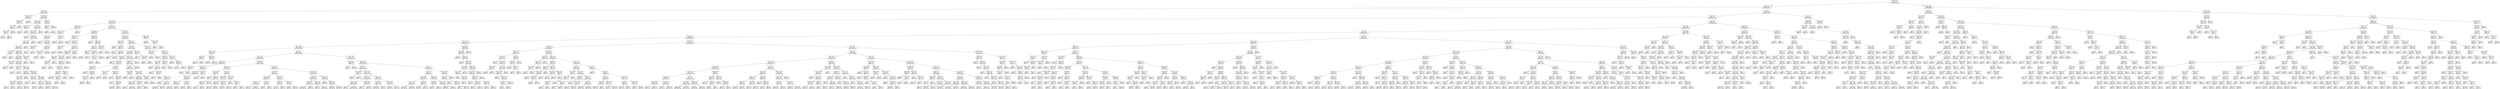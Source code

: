 digraph Tree {
node [shape=box] ;
0 [label="X[6] <= 0.098\ngini = 0.5\nsamples = 84796\nvalue = [42502, 42294]"] ;
1 [label="X[4] <= -0.197\ngini = 0.457\nsamples = 60992\nvalue = [39414, 21578]"] ;
0 -> 1 [labeldistance=2.5, labelangle=45, headlabel="True"] ;
2 [label="X[492] <= -0.0\ngini = 0.017\nsamples = 4999\nvalue = [43, 4956]"] ;
1 -> 2 ;
3 [label="X[199] <= -0.005\ngini = 0.457\nsamples = 34\nvalue = [22, 12]"] ;
2 -> 3 ;
4 [label="X[208] <= -0.009\ngini = 0.337\nsamples = 28\nvalue = [22, 6]"] ;
3 -> 4 ;
5 [label="X[0] <= -0.435\ngini = 0.211\nsamples = 25\nvalue = [22, 3]"] ;
4 -> 5 ;
6 [label="X[35] <= 0.026\ngini = 0.375\nsamples = 4\nvalue = [1, 3]"] ;
5 -> 6 ;
7 [label="gini = 0.0\nsamples = 3\nvalue = [0, 3]"] ;
6 -> 7 ;
8 [label="gini = 0.0\nsamples = 1\nvalue = [1, 0]"] ;
6 -> 8 ;
9 [label="gini = 0.0\nsamples = 21\nvalue = [21, 0]"] ;
5 -> 9 ;
10 [label="gini = 0.0\nsamples = 3\nvalue = [0, 3]"] ;
4 -> 10 ;
11 [label="gini = 0.0\nsamples = 6\nvalue = [0, 6]"] ;
3 -> 11 ;
12 [label="X[217] <= 0.033\ngini = 0.008\nsamples = 4965\nvalue = [21, 4944]"] ;
2 -> 12 ;
13 [label="X[159] <= -0.017\ngini = 0.007\nsamples = 4960\nvalue = [17, 4943]"] ;
12 -> 13 ;
14 [label="X[284] <= -0.001\ngini = 0.444\nsamples = 3\nvalue = [2, 1]"] ;
13 -> 14 ;
15 [label="gini = 0.0\nsamples = 1\nvalue = [0, 1]"] ;
14 -> 15 ;
16 [label="gini = 0.0\nsamples = 2\nvalue = [2, 0]"] ;
14 -> 16 ;
17 [label="X[125] <= 0.157\ngini = 0.006\nsamples = 4957\nvalue = [15, 4942]"] ;
13 -> 17 ;
18 [label="X[24] <= -0.175\ngini = 0.006\nsamples = 4956\nvalue = [14, 4942]"] ;
17 -> 18 ;
19 [label="gini = 0.0\nsamples = 1\nvalue = [1, 0]"] ;
18 -> 19 ;
20 [label="X[1106] <= 0.0\ngini = 0.005\nsamples = 4955\nvalue = [13, 4942]"] ;
18 -> 20 ;
21 [label="X[7] <= 0.166\ngini = 0.005\nsamples = 4954\nvalue = [12, 4942]"] ;
20 -> 21 ;
22 [label="X[270] <= -0.017\ngini = 0.004\nsamples = 4953\nvalue = [11, 4942]"] ;
21 -> 22 ;
23 [label="X[257] <= -0.005\ngini = 0.5\nsamples = 2\nvalue = [1, 1]"] ;
22 -> 23 ;
24 [label="gini = 0.0\nsamples = 1\nvalue = [0, 1]"] ;
23 -> 24 ;
25 [label="gini = 0.0\nsamples = 1\nvalue = [1, 0]"] ;
23 -> 25 ;
26 [label="X[52] <= 0.693\ngini = 0.004\nsamples = 4951\nvalue = [10, 4941]"] ;
22 -> 26 ;
27 [label="X[209] <= -0.048\ngini = 0.004\nsamples = 4948\nvalue = [9, 4939]"] ;
26 -> 27 ;
28 [label="X[7] <= -0.311\ngini = 0.278\nsamples = 6\nvalue = [1, 5]"] ;
27 -> 28 ;
29 [label="gini = 0.0\nsamples = 4\nvalue = [0, 4]"] ;
28 -> 29 ;
30 [label="gini = 0.5\nsamples = 2\nvalue = [1, 1]"] ;
28 -> 30 ;
31 [label="X[31] <= -0.054\ngini = 0.003\nsamples = 4942\nvalue = [8, 4934]"] ;
27 -> 31 ;
32 [label="X[15] <= -0.125\ngini = 0.245\nsamples = 7\nvalue = [1, 6]"] ;
31 -> 32 ;
33 [label="gini = 0.0\nsamples = 1\nvalue = [1, 0]"] ;
32 -> 33 ;
34 [label="gini = 0.0\nsamples = 6\nvalue = [0, 6]"] ;
32 -> 34 ;
35 [label="X[18] <= -0.721\ngini = 0.003\nsamples = 4935\nvalue = [7, 4928]"] ;
31 -> 35 ;
36 [label="X[422] <= 0.0\ngini = 0.054\nsamples = 109\nvalue = [3, 106]"] ;
35 -> 36 ;
37 [label="X[30] <= -0.006\ngini = 0.037\nsamples = 106\nvalue = [2, 104]"] ;
36 -> 37 ;
38 [label="X[288] <= -0.0\ngini = 0.18\nsamples = 10\nvalue = [1, 9]"] ;
37 -> 38 ;
39 [label="gini = 0.5\nsamples = 2\nvalue = [1, 1]"] ;
38 -> 39 ;
40 [label="gini = 0.0\nsamples = 8\nvalue = [0, 8]"] ;
38 -> 40 ;
41 [label="X[261] <= -0.0\ngini = 0.021\nsamples = 96\nvalue = [1, 95]"] ;
37 -> 41 ;
42 [label="gini = 0.0\nsamples = 64\nvalue = [0, 64]"] ;
41 -> 42 ;
43 [label="gini = 0.061\nsamples = 32\nvalue = [1, 31]"] ;
41 -> 43 ;
44 [label="gini = 0.444\nsamples = 3\nvalue = [1, 2]"] ;
36 -> 44 ;
45 [label="X[1097] <= -0.001\ngini = 0.002\nsamples = 4826\nvalue = [4, 4822]"] ;
35 -> 45 ;
46 [label="X[36] <= -0.069\ngini = 0.133\nsamples = 14\nvalue = [1, 13]"] ;
45 -> 46 ;
47 [label="gini = 0.0\nsamples = 13\nvalue = [0, 13]"] ;
46 -> 47 ;
48 [label="gini = 0.0\nsamples = 1\nvalue = [1, 0]"] ;
46 -> 48 ;
49 [label="X[36] <= -0.345\ngini = 0.001\nsamples = 4812\nvalue = [3, 4809]"] ;
45 -> 49 ;
50 [label="X[282] <= 0.0\ngini = 0.133\nsamples = 14\nvalue = [1, 13]"] ;
49 -> 50 ;
51 [label="gini = 0.0\nsamples = 1\nvalue = [1, 0]"] ;
50 -> 51 ;
52 [label="gini = 0.0\nsamples = 13\nvalue = [0, 13]"] ;
50 -> 52 ;
53 [label="X[64] <= -0.191\ngini = 0.001\nsamples = 4798\nvalue = [2, 4796]"] ;
49 -> 53 ;
54 [label="gini = 0.095\nsamples = 20\nvalue = [1, 19]"] ;
53 -> 54 ;
55 [label="gini = 0.0\nsamples = 4778\nvalue = [1, 4777]"] ;
53 -> 55 ;
56 [label="X[243] <= 0.006\ngini = 0.444\nsamples = 3\nvalue = [1, 2]"] ;
26 -> 56 ;
57 [label="gini = 0.0\nsamples = 2\nvalue = [0, 2]"] ;
56 -> 57 ;
58 [label="gini = 0.0\nsamples = 1\nvalue = [1, 0]"] ;
56 -> 58 ;
59 [label="gini = 0.0\nsamples = 1\nvalue = [1, 0]"] ;
21 -> 59 ;
60 [label="gini = 0.0\nsamples = 1\nvalue = [1, 0]"] ;
20 -> 60 ;
61 [label="gini = 0.0\nsamples = 1\nvalue = [1, 0]"] ;
17 -> 61 ;
62 [label="X[1068] <= 0.0\ngini = 0.32\nsamples = 5\nvalue = [4, 1]"] ;
12 -> 62 ;
63 [label="X[402] <= 0.0\ngini = 0.5\nsamples = 2\nvalue = [1, 1]"] ;
62 -> 63 ;
64 [label="gini = 0.0\nsamples = 1\nvalue = [0, 1]"] ;
63 -> 64 ;
65 [label="gini = 0.0\nsamples = 1\nvalue = [1, 0]"] ;
63 -> 65 ;
66 [label="gini = 0.0\nsamples = 3\nvalue = [3, 0]"] ;
62 -> 66 ;
67 [label="X[1] <= 0.503\ngini = 0.417\nsamples = 55993\nvalue = [39371, 16622]"] ;
1 -> 67 ;
68 [label="X[243] <= -0.007\ngini = 0.363\nsamples = 51419\nvalue = [39191, 12228]"] ;
67 -> 68 ;
69 [label="X[11] <= -0.027\ngini = 0.329\nsamples = 3295\nvalue = [683, 2612]"] ;
68 -> 69 ;
70 [label="X[234] <= 0.189\ngini = 0.052\nsamples = 299\nvalue = [291, 8]"] ;
69 -> 70 ;
71 [label="X[507] <= 0.027\ngini = 0.04\nsamples = 297\nvalue = [291, 6]"] ;
70 -> 71 ;
72 [label="X[23] <= -0.509\ngini = 0.02\nsamples = 291\nvalue = [288, 3]"] ;
71 -> 72 ;
73 [label="gini = 0.0\nsamples = 1\nvalue = [0, 1]"] ;
72 -> 73 ;
74 [label="X[752] <= -0.003\ngini = 0.014\nsamples = 290\nvalue = [288, 2]"] ;
72 -> 74 ;
75 [label="X[318] <= 0.008\ngini = 0.5\nsamples = 2\nvalue = [1, 1]"] ;
74 -> 75 ;
76 [label="gini = 0.0\nsamples = 1\nvalue = [0, 1]"] ;
75 -> 76 ;
77 [label="gini = 0.0\nsamples = 1\nvalue = [1, 0]"] ;
75 -> 77 ;
78 [label="X[1] <= -0.522\ngini = 0.007\nsamples = 288\nvalue = [287, 1]"] ;
74 -> 78 ;
79 [label="X[369] <= 0.005\ngini = 0.219\nsamples = 8\nvalue = [7, 1]"] ;
78 -> 79 ;
80 [label="gini = 0.0\nsamples = 7\nvalue = [7, 0]"] ;
79 -> 80 ;
81 [label="gini = 0.0\nsamples = 1\nvalue = [0, 1]"] ;
79 -> 81 ;
82 [label="gini = 0.0\nsamples = 280\nvalue = [280, 0]"] ;
78 -> 82 ;
83 [label="X[179] <= -0.018\ngini = 0.5\nsamples = 6\nvalue = [3, 3]"] ;
71 -> 83 ;
84 [label="gini = 0.0\nsamples = 3\nvalue = [0, 3]"] ;
83 -> 84 ;
85 [label="gini = 0.0\nsamples = 3\nvalue = [3, 0]"] ;
83 -> 85 ;
86 [label="gini = 0.0\nsamples = 2\nvalue = [0, 2]"] ;
70 -> 86 ;
87 [label="X[262] <= -0.012\ngini = 0.227\nsamples = 2996\nvalue = [392, 2604]"] ;
69 -> 87 ;
88 [label="X[734] <= 0.0\ngini = 0.406\nsamples = 233\nvalue = [167, 66]"] ;
87 -> 88 ;
89 [label="X[740] <= -0.0\ngini = 0.177\nsamples = 173\nvalue = [156, 17]"] ;
88 -> 89 ;
90 [label="gini = 0.0\nsamples = 3\nvalue = [0, 3]"] ;
89 -> 90 ;
91 [label="X[744] <= -0.001\ngini = 0.151\nsamples = 170\nvalue = [156, 14]"] ;
89 -> 91 ;
92 [label="X[60] <= -0.002\ngini = 0.49\nsamples = 7\nvalue = [3, 4]"] ;
91 -> 92 ;
93 [label="gini = 0.0\nsamples = 4\nvalue = [0, 4]"] ;
92 -> 93 ;
94 [label="gini = 0.0\nsamples = 3\nvalue = [3, 0]"] ;
92 -> 94 ;
95 [label="X[31] <= 0.093\ngini = 0.115\nsamples = 163\nvalue = [153, 10]"] ;
91 -> 95 ;
96 [label="X[189] <= -0.113\ngini = 0.085\nsamples = 157\nvalue = [150, 7]"] ;
95 -> 96 ;
97 [label="X[1091] <= -0.0\ngini = 0.469\nsamples = 8\nvalue = [5, 3]"] ;
96 -> 97 ;
98 [label="X[181] <= 0.009\ngini = 0.278\nsamples = 6\nvalue = [5, 1]"] ;
97 -> 98 ;
99 [label="gini = 0.0\nsamples = 1\nvalue = [0, 1]"] ;
98 -> 99 ;
100 [label="gini = 0.0\nsamples = 5\nvalue = [5, 0]"] ;
98 -> 100 ;
101 [label="gini = 0.0\nsamples = 2\nvalue = [0, 2]"] ;
97 -> 101 ;
102 [label="X[15] <= 0.64\ngini = 0.052\nsamples = 149\nvalue = [145, 4]"] ;
96 -> 102 ;
103 [label="X[334] <= 0.141\ngini = 0.04\nsamples = 148\nvalue = [145, 3]"] ;
102 -> 103 ;
104 [label="X[244] <= 1.097\ngini = 0.027\nsamples = 146\nvalue = [144, 2]"] ;
103 -> 104 ;
105 [label="X[6] <= 0.046\ngini = 0.014\nsamples = 144\nvalue = [143, 1]"] ;
104 -> 105 ;
106 [label="gini = 0.0\nsamples = 139\nvalue = [139, 0]"] ;
105 -> 106 ;
107 [label="X[319] <= -0.001\ngini = 0.32\nsamples = 5\nvalue = [4, 1]"] ;
105 -> 107 ;
108 [label="gini = 0.0\nsamples = 1\nvalue = [0, 1]"] ;
107 -> 108 ;
109 [label="gini = 0.0\nsamples = 4\nvalue = [4, 0]"] ;
107 -> 109 ;
110 [label="X[640] <= 0.0\ngini = 0.5\nsamples = 2\nvalue = [1, 1]"] ;
104 -> 110 ;
111 [label="gini = 0.0\nsamples = 1\nvalue = [0, 1]"] ;
110 -> 111 ;
112 [label="gini = 0.0\nsamples = 1\nvalue = [1, 0]"] ;
110 -> 112 ;
113 [label="gini = 0.5\nsamples = 2\nvalue = [1, 1]"] ;
103 -> 113 ;
114 [label="gini = 0.0\nsamples = 1\nvalue = [0, 1]"] ;
102 -> 114 ;
115 [label="X[257] <= -0.0\ngini = 0.5\nsamples = 6\nvalue = [3, 3]"] ;
95 -> 115 ;
116 [label="gini = 0.0\nsamples = 3\nvalue = [3, 0]"] ;
115 -> 116 ;
117 [label="gini = 0.0\nsamples = 3\nvalue = [0, 3]"] ;
115 -> 117 ;
118 [label="X[478] <= -0.002\ngini = 0.299\nsamples = 60\nvalue = [11, 49]"] ;
88 -> 118 ;
119 [label="gini = 0.0\nsamples = 7\nvalue = [7, 0]"] ;
118 -> 119 ;
120 [label="X[269] <= 0.003\ngini = 0.14\nsamples = 53\nvalue = [4, 49]"] ;
118 -> 120 ;
121 [label="X[19] <= -0.07\ngini = 0.077\nsamples = 50\nvalue = [2, 48]"] ;
120 -> 121 ;
122 [label="X[458] <= -0.0\ngini = 0.5\nsamples = 2\nvalue = [1, 1]"] ;
121 -> 122 ;
123 [label="gini = 0.0\nsamples = 1\nvalue = [0, 1]"] ;
122 -> 123 ;
124 [label="gini = 0.0\nsamples = 1\nvalue = [1, 0]"] ;
122 -> 124 ;
125 [label="X[3] <= -0.577\ngini = 0.041\nsamples = 48\nvalue = [1, 47]"] ;
121 -> 125 ;
126 [label="X[387] <= 0.001\ngini = 0.5\nsamples = 2\nvalue = [1, 1]"] ;
125 -> 126 ;
127 [label="gini = 0.0\nsamples = 1\nvalue = [0, 1]"] ;
126 -> 127 ;
128 [label="gini = 0.0\nsamples = 1\nvalue = [1, 0]"] ;
126 -> 128 ;
129 [label="gini = 0.0\nsamples = 46\nvalue = [0, 46]"] ;
125 -> 129 ;
130 [label="X[220] <= -0.004\ngini = 0.444\nsamples = 3\nvalue = [2, 1]"] ;
120 -> 130 ;
131 [label="gini = 0.0\nsamples = 1\nvalue = [0, 1]"] ;
130 -> 131 ;
132 [label="gini = 0.0\nsamples = 2\nvalue = [2, 0]"] ;
130 -> 132 ;
133 [label="X[262] <= 0.243\ngini = 0.15\nsamples = 2763\nvalue = [225, 2538]"] ;
87 -> 133 ;
134 [label="X[147] <= -0.087\ngini = 0.117\nsamples = 2700\nvalue = [169, 2531]"] ;
133 -> 134 ;
135 [label="X[720] <= -0.0\ngini = 0.162\nsamples = 45\nvalue = [41, 4]"] ;
134 -> 135 ;
136 [label="gini = 0.0\nsamples = 2\nvalue = [0, 2]"] ;
135 -> 136 ;
137 [label="X[58] <= 0.0\ngini = 0.089\nsamples = 43\nvalue = [41, 2]"] ;
135 -> 137 ;
138 [label="gini = 0.0\nsamples = 1\nvalue = [0, 1]"] ;
137 -> 138 ;
139 [label="X[16] <= -0.558\ngini = 0.046\nsamples = 42\nvalue = [41, 1]"] ;
137 -> 139 ;
140 [label="gini = 0.0\nsamples = 1\nvalue = [0, 1]"] ;
139 -> 140 ;
141 [label="gini = 0.0\nsamples = 41\nvalue = [41, 0]"] ;
139 -> 141 ;
142 [label="X[538] <= 0.0\ngini = 0.092\nsamples = 2655\nvalue = [128, 2527]"] ;
134 -> 142 ;
143 [label="X[227] <= 0.208\ngini = 0.05\nsamples = 2531\nvalue = [65, 2466]"] ;
142 -> 143 ;
144 [label="X[179] <= -0.094\ngini = 0.038\nsamples = 2509\nvalue = [48, 2461]"] ;
143 -> 144 ;
145 [label="X[1063] <= -0.0\ngini = 0.453\nsamples = 49\nvalue = [17, 32]"] ;
144 -> 145 ;
146 [label="gini = 0.0\nsamples = 6\nvalue = [6, 0]"] ;
145 -> 146 ;
147 [label="X[721] <= 0.0\ngini = 0.381\nsamples = 43\nvalue = [11, 32]"] ;
145 -> 147 ;
148 [label="X[44] <= -0.006\ngini = 0.153\nsamples = 24\nvalue = [2, 22]"] ;
147 -> 148 ;
149 [label="gini = 0.0\nsamples = 18\nvalue = [0, 18]"] ;
148 -> 149 ;
150 [label="X[735] <= 0.0\ngini = 0.444\nsamples = 6\nvalue = [2, 4]"] ;
148 -> 150 ;
151 [label="X[365] <= 0.001\ngini = 0.5\nsamples = 4\nvalue = [2, 2]"] ;
150 -> 151 ;
152 [label="gini = 0.444\nsamples = 3\nvalue = [1, 2]"] ;
151 -> 152 ;
153 [label="gini = 0.0\nsamples = 1\nvalue = [1, 0]"] ;
151 -> 153 ;
154 [label="gini = 0.0\nsamples = 2\nvalue = [0, 2]"] ;
150 -> 154 ;
155 [label="X[717] <= 0.0\ngini = 0.499\nsamples = 19\nvalue = [9, 10]"] ;
147 -> 155 ;
156 [label="X[143] <= -0.024\ngini = 0.32\nsamples = 5\nvalue = [4, 1]"] ;
155 -> 156 ;
157 [label="gini = 0.5\nsamples = 2\nvalue = [1, 1]"] ;
156 -> 157 ;
158 [label="gini = 0.0\nsamples = 3\nvalue = [3, 0]"] ;
156 -> 158 ;
159 [label="X[129] <= -0.165\ngini = 0.459\nsamples = 14\nvalue = [5, 9]"] ;
155 -> 159 ;
160 [label="gini = 0.0\nsamples = 1\nvalue = [1, 0]"] ;
159 -> 160 ;
161 [label="X[261] <= 0.044\ngini = 0.426\nsamples = 13\nvalue = [4, 9]"] ;
159 -> 161 ;
162 [label="gini = 0.0\nsamples = 3\nvalue = [0, 3]"] ;
161 -> 162 ;
163 [label="X[84] <= 0.029\ngini = 0.48\nsamples = 10\nvalue = [4, 6]"] ;
161 -> 163 ;
164 [label="gini = 0.444\nsamples = 9\nvalue = [3, 6]"] ;
163 -> 164 ;
165 [label="gini = 0.0\nsamples = 1\nvalue = [1, 0]"] ;
163 -> 165 ;
166 [label="X[207] <= 0.211\ngini = 0.025\nsamples = 2460\nvalue = [31, 2429]"] ;
144 -> 166 ;
167 [label="X[246] <= 0.13\ngini = 0.022\nsamples = 2456\nvalue = [27, 2429]"] ;
166 -> 167 ;
168 [label="X[1124] <= -0.0\ngini = 0.02\nsamples = 2454\nvalue = [25, 2429]"] ;
167 -> 168 ;
169 [label="X[213] <= -0.002\ngini = 0.48\nsamples = 10\nvalue = [4, 6]"] ;
168 -> 169 ;
170 [label="gini = 0.0\nsamples = 6\nvalue = [0, 6]"] ;
169 -> 170 ;
171 [label="gini = 0.0\nsamples = 4\nvalue = [4, 0]"] ;
169 -> 171 ;
172 [label="X[251] <= 0.366\ngini = 0.017\nsamples = 2444\nvalue = [21, 2423]"] ;
168 -> 172 ;
173 [label="X[427] <= 0.103\ngini = 0.015\nsamples = 2438\nvalue = [18, 2420]"] ;
172 -> 173 ;
174 [label="X[241] <= -0.391\ngini = 0.013\nsamples = 2435\nvalue = [16, 2419]"] ;
173 -> 174 ;
175 [label="gini = 0.0\nsamples = 1\nvalue = [1, 0]"] ;
174 -> 175 ;
176 [label="gini = 0.012\nsamples = 2434\nvalue = [15, 2419]"] ;
174 -> 176 ;
177 [label="X[193] <= 0.004\ngini = 0.444\nsamples = 3\nvalue = [2, 1]"] ;
173 -> 177 ;
178 [label="gini = 0.0\nsamples = 1\nvalue = [0, 1]"] ;
177 -> 178 ;
179 [label="gini = 0.0\nsamples = 2\nvalue = [2, 0]"] ;
177 -> 179 ;
180 [label="X[43] <= 0.005\ngini = 0.5\nsamples = 6\nvalue = [3, 3]"] ;
172 -> 180 ;
181 [label="gini = 0.0\nsamples = 3\nvalue = [3, 0]"] ;
180 -> 181 ;
182 [label="gini = 0.0\nsamples = 3\nvalue = [0, 3]"] ;
180 -> 182 ;
183 [label="gini = 0.0\nsamples = 2\nvalue = [2, 0]"] ;
167 -> 183 ;
184 [label="gini = 0.0\nsamples = 4\nvalue = [4, 0]"] ;
166 -> 184 ;
185 [label="X[715] <= 0.0\ngini = 0.351\nsamples = 22\nvalue = [17, 5]"] ;
143 -> 185 ;
186 [label="gini = 0.0\nsamples = 16\nvalue = [16, 0]"] ;
185 -> 186 ;
187 [label="X[142] <= 0.009\ngini = 0.278\nsamples = 6\nvalue = [1, 5]"] ;
185 -> 187 ;
188 [label="gini = 0.0\nsamples = 5\nvalue = [0, 5]"] ;
187 -> 188 ;
189 [label="gini = 0.0\nsamples = 1\nvalue = [1, 0]"] ;
187 -> 189 ;
190 [label="X[311] <= -0.002\ngini = 0.5\nsamples = 124\nvalue = [63, 61]"] ;
142 -> 190 ;
191 [label="X[331] <= -0.001\ngini = 0.046\nsamples = 42\nvalue = [41, 1]"] ;
190 -> 191 ;
192 [label="gini = 0.0\nsamples = 1\nvalue = [0, 1]"] ;
191 -> 192 ;
193 [label="gini = 0.0\nsamples = 41\nvalue = [41, 0]"] ;
191 -> 193 ;
194 [label="X[408] <= -0.0\ngini = 0.393\nsamples = 82\nvalue = [22, 60]"] ;
190 -> 194 ;
195 [label="X[460] <= -0.0\ngini = 0.444\nsamples = 27\nvalue = [18, 9]"] ;
194 -> 195 ;
196 [label="X[7] <= -0.119\ngini = 0.188\nsamples = 19\nvalue = [17, 2]"] ;
195 -> 196 ;
197 [label="gini = 0.0\nsamples = 1\nvalue = [0, 1]"] ;
196 -> 197 ;
198 [label="X[727] <= 0.0\ngini = 0.105\nsamples = 18\nvalue = [17, 1]"] ;
196 -> 198 ;
199 [label="gini = 0.0\nsamples = 15\nvalue = [15, 0]"] ;
198 -> 199 ;
200 [label="X[316] <= 0.001\ngini = 0.444\nsamples = 3\nvalue = [2, 1]"] ;
198 -> 200 ;
201 [label="gini = 0.0\nsamples = 1\nvalue = [0, 1]"] ;
200 -> 201 ;
202 [label="gini = 0.0\nsamples = 2\nvalue = [2, 0]"] ;
200 -> 202 ;
203 [label="X[28] <= 0.191\ngini = 0.219\nsamples = 8\nvalue = [1, 7]"] ;
195 -> 203 ;
204 [label="gini = 0.0\nsamples = 7\nvalue = [0, 7]"] ;
203 -> 204 ;
205 [label="gini = 0.0\nsamples = 1\nvalue = [1, 0]"] ;
203 -> 205 ;
206 [label="X[310] <= -0.007\ngini = 0.135\nsamples = 55\nvalue = [4, 51]"] ;
194 -> 206 ;
207 [label="gini = 0.0\nsamples = 3\nvalue = [3, 0]"] ;
206 -> 207 ;
208 [label="X[99] <= 0.129\ngini = 0.038\nsamples = 52\nvalue = [1, 51]"] ;
206 -> 208 ;
209 [label="gini = 0.0\nsamples = 51\nvalue = [0, 51]"] ;
208 -> 209 ;
210 [label="gini = 0.0\nsamples = 1\nvalue = [1, 0]"] ;
208 -> 210 ;
211 [label="X[769] <= 0.0\ngini = 0.198\nsamples = 63\nvalue = [56, 7]"] ;
133 -> 211 ;
212 [label="gini = 0.0\nsamples = 55\nvalue = [55, 0]"] ;
211 -> 212 ;
213 [label="X[188] <= 0.007\ngini = 0.219\nsamples = 8\nvalue = [1, 7]"] ;
211 -> 213 ;
214 [label="gini = 0.0\nsamples = 7\nvalue = [0, 7]"] ;
213 -> 214 ;
215 [label="gini = 0.0\nsamples = 1\nvalue = [1, 0]"] ;
213 -> 215 ;
216 [label="X[12] <= 0.315\ngini = 0.32\nsamples = 48124\nvalue = [38508, 9616]"] ;
68 -> 216 ;
217 [label="X[274] <= 0.001\ngini = 0.286\nsamples = 45962\nvalue = [38024, 7938]"] ;
216 -> 217 ;
218 [label="X[2] <= 0.718\ngini = 0.264\nsamples = 44894\nvalue = [37853, 7041]"] ;
217 -> 218 ;
219 [label="X[21] <= 0.008\ngini = 0.242\nsamples = 42418\nvalue = [36448, 5970]"] ;
218 -> 219 ;
220 [label="X[118] <= 0.178\ngini = 0.166\nsamples = 23635\nvalue = [21470, 2165]"] ;
219 -> 220 ;
221 [label="X[197] <= -0.033\ngini = 0.159\nsamples = 23450\nvalue = [21401, 2049]"] ;
220 -> 221 ;
222 [label="X[238] <= -0.022\ngini = 0.23\nsamples = 68\nvalue = [9, 59]"] ;
221 -> 222 ;
223 [label="X[755] <= -0.0\ngini = 0.219\nsamples = 8\nvalue = [7, 1]"] ;
222 -> 223 ;
224 [label="gini = 0.0\nsamples = 1\nvalue = [0, 1]"] ;
223 -> 224 ;
225 [label="gini = 0.0\nsamples = 7\nvalue = [7, 0]"] ;
223 -> 225 ;
226 [label="X[1074] <= -0.0\ngini = 0.064\nsamples = 60\nvalue = [2, 58]"] ;
222 -> 226 ;
227 [label="gini = 0.0\nsamples = 2\nvalue = [2, 0]"] ;
226 -> 227 ;
228 [label="gini = 0.0\nsamples = 58\nvalue = [0, 58]"] ;
226 -> 228 ;
229 [label="X[9] <= -0.29\ngini = 0.156\nsamples = 23382\nvalue = [21392, 1990]"] ;
221 -> 229 ;
230 [label="X[773] <= -0.0\ngini = 0.292\nsamples = 3153\nvalue = [2593, 560]"] ;
229 -> 230 ;
231 [label="X[419] <= -0.0\ngini = 0.158\nsamples = 1049\nvalue = [958, 91]"] ;
230 -> 231 ;
232 [label="X[617] <= -0.0\ngini = 0.408\nsamples = 7\nvalue = [2, 5]"] ;
231 -> 232 ;
233 [label="gini = 0.0\nsamples = 2\nvalue = [2, 0]"] ;
232 -> 233 ;
234 [label="gini = 0.0\nsamples = 5\nvalue = [0, 5]"] ;
232 -> 234 ;
235 [label="X[12] <= 0.081\ngini = 0.151\nsamples = 1042\nvalue = [956, 86]"] ;
231 -> 235 ;
236 [label="X[1068] <= 0.0\ngini = 0.146\nsamples = 1037\nvalue = [955, 82]"] ;
235 -> 236 ;
237 [label="X[544] <= -0.001\ngini = 0.075\nsamples = 637\nvalue = [612, 25]"] ;
236 -> 237 ;
238 [label="gini = 0.0\nsamples = 2\nvalue = [0, 2]"] ;
237 -> 238 ;
239 [label="X[22] <= 0.014\ngini = 0.07\nsamples = 635\nvalue = [612, 23]"] ;
237 -> 239 ;
240 [label="gini = 0.064\nsamples = 632\nvalue = [611, 21]"] ;
239 -> 240 ;
241 [label="gini = 0.444\nsamples = 3\nvalue = [1, 2]"] ;
239 -> 241 ;
242 [label="X[413] <= 0.0\ngini = 0.244\nsamples = 400\nvalue = [343, 57]"] ;
236 -> 242 ;
243 [label="X[38] <= 0.231\ngini = 0.23\nsamples = 393\nvalue = [341, 52]"] ;
242 -> 243 ;
244 [label="gini = 0.22\nsamples = 389\nvalue = [340, 49]"] ;
243 -> 244 ;
245 [label="gini = 0.375\nsamples = 4\nvalue = [1, 3]"] ;
243 -> 245 ;
246 [label="X[225] <= -0.001\ngini = 0.408\nsamples = 7\nvalue = [2, 5]"] ;
242 -> 246 ;
247 [label="gini = 0.0\nsamples = 2\nvalue = [2, 0]"] ;
246 -> 247 ;
248 [label="gini = 0.0\nsamples = 5\nvalue = [0, 5]"] ;
246 -> 248 ;
249 [label="X[215] <= 0.002\ngini = 0.32\nsamples = 5\nvalue = [1, 4]"] ;
235 -> 249 ;
250 [label="gini = 0.0\nsamples = 4\nvalue = [0, 4]"] ;
249 -> 250 ;
251 [label="gini = 0.0\nsamples = 1\nvalue = [1, 0]"] ;
249 -> 251 ;
252 [label="X[155] <= -0.099\ngini = 0.346\nsamples = 2104\nvalue = [1635, 469]"] ;
230 -> 252 ;
253 [label="X[551] <= -0.0\ngini = 0.493\nsamples = 86\nvalue = [38, 48]"] ;
252 -> 253 ;
254 [label="X[88] <= 0.003\ngini = 0.208\nsamples = 17\nvalue = [15, 2]"] ;
253 -> 254 ;
255 [label="gini = 0.0\nsamples = 1\nvalue = [0, 1]"] ;
254 -> 255 ;
256 [label="X[632] <= -0.0\ngini = 0.117\nsamples = 16\nvalue = [15, 1]"] ;
254 -> 256 ;
257 [label="X[548] <= 0.0\ngini = 0.444\nsamples = 3\nvalue = [2, 1]"] ;
256 -> 257 ;
258 [label="gini = 0.0\nsamples = 1\nvalue = [0, 1]"] ;
257 -> 258 ;
259 [label="gini = 0.0\nsamples = 2\nvalue = [2, 0]"] ;
257 -> 259 ;
260 [label="gini = 0.0\nsamples = 13\nvalue = [13, 0]"] ;
256 -> 260 ;
261 [label="X[354] <= -0.0\ngini = 0.444\nsamples = 69\nvalue = [23, 46]"] ;
253 -> 261 ;
262 [label="X[113] <= 0.037\ngini = 0.398\nsamples = 62\nvalue = [17, 45]"] ;
261 -> 262 ;
263 [label="X[282] <= -0.0\ngini = 0.48\nsamples = 40\nvalue = [16, 24]"] ;
262 -> 263 ;
264 [label="gini = 0.494\nsamples = 18\nvalue = [10, 8]"] ;
263 -> 264 ;
265 [label="gini = 0.397\nsamples = 22\nvalue = [6, 16]"] ;
263 -> 265 ;
266 [label="X[247] <= 0.012\ngini = 0.087\nsamples = 22\nvalue = [1, 21]"] ;
262 -> 266 ;
267 [label="gini = 0.444\nsamples = 3\nvalue = [1, 2]"] ;
266 -> 267 ;
268 [label="gini = 0.0\nsamples = 19\nvalue = [0, 19]"] ;
266 -> 268 ;
269 [label="X[222] <= 0.002\ngini = 0.245\nsamples = 7\nvalue = [6, 1]"] ;
261 -> 269 ;
270 [label="gini = 0.0\nsamples = 5\nvalue = [5, 0]"] ;
269 -> 270 ;
271 [label="X[1086] <= 0.0\ngini = 0.5\nsamples = 2\nvalue = [1, 1]"] ;
269 -> 271 ;
272 [label="gini = 0.0\nsamples = 1\nvalue = [0, 1]"] ;
271 -> 272 ;
273 [label="gini = 0.0\nsamples = 1\nvalue = [1, 0]"] ;
271 -> 273 ;
274 [label="X[127] <= -0.001\ngini = 0.33\nsamples = 2018\nvalue = [1597, 421]"] ;
252 -> 274 ;
275 [label="X[25] <= 0.043\ngini = 0.415\nsamples = 625\nvalue = [441, 184]"] ;
274 -> 275 ;
276 [label="X[537] <= 0.001\ngini = 0.398\nsamples = 594\nvalue = [431, 163]"] ;
275 -> 276 ;
277 [label="X[639] <= 0.0\ngini = 0.391\nsamples = 586\nvalue = [430, 156]"] ;
276 -> 277 ;
278 [label="gini = 0.173\nsamples = 73\nvalue = [66, 7]"] ;
277 -> 278 ;
279 [label="gini = 0.412\nsamples = 513\nvalue = [364, 149]"] ;
277 -> 279 ;
280 [label="X[83] <= 0.014\ngini = 0.219\nsamples = 8\nvalue = [1, 7]"] ;
276 -> 280 ;
281 [label="gini = 0.5\nsamples = 2\nvalue = [1, 1]"] ;
280 -> 281 ;
282 [label="gini = 0.0\nsamples = 6\nvalue = [0, 6]"] ;
280 -> 282 ;
283 [label="X[218] <= -0.001\ngini = 0.437\nsamples = 31\nvalue = [10, 21]"] ;
275 -> 283 ;
284 [label="X[81] <= 0.016\ngini = 0.117\nsamples = 16\nvalue = [1, 15]"] ;
283 -> 284 ;
285 [label="gini = 0.0\nsamples = 12\nvalue = [0, 12]"] ;
284 -> 285 ;
286 [label="gini = 0.375\nsamples = 4\nvalue = [1, 3]"] ;
284 -> 286 ;
287 [label="X[342] <= -0.0\ngini = 0.48\nsamples = 15\nvalue = [9, 6]"] ;
283 -> 287 ;
288 [label="gini = 0.0\nsamples = 3\nvalue = [0, 3]"] ;
287 -> 288 ;
289 [label="gini = 0.375\nsamples = 12\nvalue = [9, 3]"] ;
287 -> 289 ;
290 [label="X[310] <= 0.001\ngini = 0.282\nsamples = 1393\nvalue = [1156, 237]"] ;
274 -> 290 ;
291 [label="X[129] <= 0.002\ngini = 0.26\nsamples = 1268\nvalue = [1073, 195]"] ;
290 -> 291 ;
292 [label="X[129] <= 0.002\ngini = 0.303\nsamples = 774\nvalue = [630, 144]"] ;
291 -> 292 ;
293 [label="gini = 0.287\nsamples = 724\nvalue = [598, 126]"] ;
292 -> 293 ;
294 [label="gini = 0.461\nsamples = 50\nvalue = [32, 18]"] ;
292 -> 294 ;
295 [label="X[36] <= -0.357\ngini = 0.185\nsamples = 494\nvalue = [443, 51]"] ;
291 -> 295 ;
296 [label="gini = 0.0\nsamples = 3\nvalue = [0, 3]"] ;
295 -> 296 ;
297 [label="gini = 0.176\nsamples = 491\nvalue = [443, 48]"] ;
295 -> 297 ;
298 [label="X[1117] <= -0.0\ngini = 0.446\nsamples = 125\nvalue = [83, 42]"] ;
290 -> 298 ;
299 [label="gini = 0.0\nsamples = 5\nvalue = [0, 5]"] ;
298 -> 299 ;
300 [label="X[138] <= -0.0\ngini = 0.427\nsamples = 120\nvalue = [83, 37]"] ;
298 -> 300 ;
301 [label="gini = 0.483\nsamples = 81\nvalue = [48, 33]"] ;
300 -> 301 ;
302 [label="gini = 0.184\nsamples = 39\nvalue = [35, 4]"] ;
300 -> 302 ;
303 [label="X[287] <= -0.002\ngini = 0.131\nsamples = 20229\nvalue = [18799, 1430]"] ;
229 -> 303 ;
304 [label="X[505] <= -0.023\ngini = 0.139\nsamples = 40\nvalue = [3, 37]"] ;
303 -> 304 ;
305 [label="gini = 0.0\nsamples = 3\nvalue = [3, 0]"] ;
304 -> 305 ;
306 [label="gini = 0.0\nsamples = 37\nvalue = [0, 37]"] ;
304 -> 306 ;
307 [label="X[36] <= 0.644\ngini = 0.128\nsamples = 20189\nvalue = [18796, 1393]"] ;
303 -> 307 ;
308 [label="X[203] <= -0.185\ngini = 0.117\nsamples = 19377\nvalue = [18173, 1204]"] ;
307 -> 308 ;
309 [label="X[220] <= -0.015\ngini = 0.231\nsamples = 15\nvalue = [2, 13]"] ;
308 -> 309 ;
310 [label="gini = 0.0\nsamples = 2\nvalue = [2, 0]"] ;
309 -> 310 ;
311 [label="gini = 0.0\nsamples = 13\nvalue = [0, 13]"] ;
309 -> 311 ;
312 [label="X[454] <= 0.001\ngini = 0.115\nsamples = 19362\nvalue = [18171, 1191]"] ;
308 -> 312 ;
313 [label="X[188] <= 0.043\ngini = 0.111\nsamples = 19087\nvalue = [17964, 1123]"] ;
312 -> 313 ;
314 [label="X[115] <= -0.329\ngini = 0.108\nsamples = 18978\nvalue = [17891, 1087]"] ;
313 -> 314 ;
315 [label="gini = 0.0\nsamples = 9\nvalue = [0, 9]"] ;
314 -> 315 ;
316 [label="gini = 0.107\nsamples = 18969\nvalue = [17891, 1078]"] ;
314 -> 316 ;
317 [label="X[234] <= -0.051\ngini = 0.442\nsamples = 109\nvalue = [73, 36]"] ;
313 -> 317 ;
318 [label="gini = 0.0\nsamples = 11\nvalue = [0, 11]"] ;
317 -> 318 ;
319 [label="gini = 0.38\nsamples = 98\nvalue = [73, 25]"] ;
317 -> 319 ;
320 [label="X[0] <= 1.307\ngini = 0.372\nsamples = 275\nvalue = [207, 68]"] ;
312 -> 320 ;
321 [label="X[271] <= 0.008\ngini = 0.292\nsamples = 237\nvalue = [195, 42]"] ;
320 -> 321 ;
322 [label="gini = 0.258\nsamples = 230\nvalue = [195, 35]"] ;
321 -> 322 ;
323 [label="gini = 0.0\nsamples = 7\nvalue = [0, 7]"] ;
321 -> 323 ;
324 [label="X[198] <= 0.001\ngini = 0.432\nsamples = 38\nvalue = [12, 26]"] ;
320 -> 324 ;
325 [label="gini = 0.457\nsamples = 17\nvalue = [11, 6]"] ;
324 -> 325 ;
326 [label="gini = 0.091\nsamples = 21\nvalue = [1, 20]"] ;
324 -> 326 ;
327 [label="X[0] <= 1.297\ngini = 0.357\nsamples = 812\nvalue = [623, 189]"] ;
307 -> 327 ;
328 [label="X[717] <= 0.0\ngini = 0.314\nsamples = 755\nvalue = [608, 147]"] ;
327 -> 328 ;
329 [label="X[206] <= 0.01\ngini = 0.243\nsamples = 559\nvalue = [480, 79]"] ;
328 -> 329 ;
330 [label="X[22] <= 0.004\ngini = 0.217\nsamples = 542\nvalue = [475, 67]"] ;
329 -> 330 ;
331 [label="gini = 0.336\nsamples = 253\nvalue = [199, 54]"] ;
330 -> 331 ;
332 [label="gini = 0.086\nsamples = 289\nvalue = [276, 13]"] ;
330 -> 332 ;
333 [label="X[432] <= -0.0\ngini = 0.415\nsamples = 17\nvalue = [5, 12]"] ;
329 -> 333 ;
334 [label="gini = 0.408\nsamples = 7\nvalue = [5, 2]"] ;
333 -> 334 ;
335 [label="gini = 0.0\nsamples = 10\nvalue = [0, 10]"] ;
333 -> 335 ;
336 [label="X[716] <= -0.0\ngini = 0.453\nsamples = 196\nvalue = [128, 68]"] ;
328 -> 336 ;
337 [label="X[26] <= -0.527\ngini = 0.081\nsamples = 47\nvalue = [45, 2]"] ;
336 -> 337 ;
338 [label="gini = 0.444\nsamples = 3\nvalue = [1, 2]"] ;
337 -> 338 ;
339 [label="gini = 0.0\nsamples = 44\nvalue = [44, 0]"] ;
337 -> 339 ;
340 [label="X[0] <= -0.391\ngini = 0.493\nsamples = 149\nvalue = [83, 66]"] ;
336 -> 340 ;
341 [label="gini = 0.463\nsamples = 66\nvalue = [24, 42]"] ;
340 -> 341 ;
342 [label="gini = 0.411\nsamples = 83\nvalue = [59, 24]"] ;
340 -> 342 ;
343 [label="X[18] <= 0.041\ngini = 0.388\nsamples = 57\nvalue = [15, 42]"] ;
327 -> 343 ;
344 [label="X[171] <= -0.001\ngini = 0.291\nsamples = 51\nvalue = [9, 42]"] ;
343 -> 344 ;
345 [label="gini = 0.0\nsamples = 5\nvalue = [5, 0]"] ;
344 -> 345 ;
346 [label="X[1092] <= -0.0\ngini = 0.159\nsamples = 46\nvalue = [4, 42]"] ;
344 -> 346 ;
347 [label="gini = 0.0\nsamples = 2\nvalue = [2, 0]"] ;
346 -> 347 ;
348 [label="gini = 0.087\nsamples = 44\nvalue = [2, 42]"] ;
346 -> 348 ;
349 [label="gini = 0.0\nsamples = 6\nvalue = [6, 0]"] ;
343 -> 349 ;
350 [label="X[18] <= 0.033\ngini = 0.468\nsamples = 185\nvalue = [69, 116]"] ;
220 -> 350 ;
351 [label="X[0] <= -0.906\ngini = 0.418\nsamples = 165\nvalue = [49, 116]"] ;
350 -> 351 ;
352 [label="gini = 0.0\nsamples = 13\nvalue = [13, 0]"] ;
351 -> 352 ;
353 [label="X[354] <= -0.0\ngini = 0.361\nsamples = 152\nvalue = [36, 116]"] ;
351 -> 353 ;
354 [label="gini = 0.0\nsamples = 6\nvalue = [6, 0]"] ;
353 -> 354 ;
355 [label="X[9] <= -0.059\ngini = 0.327\nsamples = 146\nvalue = [30, 116]"] ;
353 -> 355 ;
356 [label="X[299] <= -0.001\ngini = 0.499\nsamples = 27\nvalue = [14, 13]"] ;
355 -> 356 ;
357 [label="X[5] <= -0.249\ngini = 0.291\nsamples = 17\nvalue = [14, 3]"] ;
356 -> 357 ;
358 [label="gini = 0.0\nsamples = 2\nvalue = [0, 2]"] ;
357 -> 358 ;
359 [label="X[7] <= -0.341\ngini = 0.124\nsamples = 15\nvalue = [14, 1]"] ;
357 -> 359 ;
360 [label="gini = 0.0\nsamples = 1\nvalue = [0, 1]"] ;
359 -> 360 ;
361 [label="gini = 0.0\nsamples = 14\nvalue = [14, 0]"] ;
359 -> 361 ;
362 [label="gini = 0.0\nsamples = 10\nvalue = [0, 10]"] ;
356 -> 362 ;
363 [label="X[166] <= 0.002\ngini = 0.233\nsamples = 119\nvalue = [16, 103]"] ;
355 -> 363 ;
364 [label="X[164] <= 0.005\ngini = 0.199\nsamples = 116\nvalue = [13, 103]"] ;
363 -> 364 ;
365 [label="X[350] <= -0.0\ngini = 0.313\nsamples = 67\nvalue = [13, 54]"] ;
364 -> 365 ;
366 [label="X[724] <= 0.0\ngini = 0.463\nsamples = 33\nvalue = [12, 21]"] ;
365 -> 366 ;
367 [label="gini = 0.457\nsamples = 17\nvalue = [11, 6]"] ;
366 -> 367 ;
368 [label="gini = 0.117\nsamples = 16\nvalue = [1, 15]"] ;
366 -> 368 ;
369 [label="X[333] <= -0.0\ngini = 0.057\nsamples = 34\nvalue = [1, 33]"] ;
365 -> 369 ;
370 [label="gini = 0.375\nsamples = 4\nvalue = [1, 3]"] ;
369 -> 370 ;
371 [label="gini = 0.0\nsamples = 30\nvalue = [0, 30]"] ;
369 -> 371 ;
372 [label="gini = 0.0\nsamples = 49\nvalue = [0, 49]"] ;
364 -> 372 ;
373 [label="gini = 0.0\nsamples = 3\nvalue = [3, 0]"] ;
363 -> 373 ;
374 [label="gini = 0.0\nsamples = 20\nvalue = [20, 0]"] ;
350 -> 374 ;
375 [label="X[158] <= -0.051\ngini = 0.323\nsamples = 18783\nvalue = [14978, 3805]"] ;
219 -> 375 ;
376 [label="X[773] <= -0.0\ngini = 0.481\nsamples = 838\nvalue = [338, 500]"] ;
375 -> 376 ;
377 [label="X[66] <= 0.279\ngini = 0.22\nsamples = 135\nvalue = [118, 17]"] ;
376 -> 377 ;
378 [label="X[44] <= -0.251\ngini = 0.147\nsamples = 125\nvalue = [115, 10]"] ;
377 -> 378 ;
379 [label="gini = 0.0\nsamples = 2\nvalue = [0, 2]"] ;
378 -> 379 ;
380 [label="X[72] <= -0.036\ngini = 0.122\nsamples = 123\nvalue = [115, 8]"] ;
378 -> 380 ;
381 [label="X[455] <= -0.0\ngini = 0.496\nsamples = 11\nvalue = [6, 5]"] ;
380 -> 381 ;
382 [label="gini = 0.0\nsamples = 6\nvalue = [6, 0]"] ;
381 -> 382 ;
383 [label="gini = 0.0\nsamples = 5\nvalue = [0, 5]"] ;
381 -> 383 ;
384 [label="X[89] <= 0.598\ngini = 0.052\nsamples = 112\nvalue = [109, 3]"] ;
380 -> 384 ;
385 [label="X[326] <= -0.002\ngini = 0.035\nsamples = 111\nvalue = [109, 2]"] ;
384 -> 385 ;
386 [label="gini = 0.0\nsamples = 1\nvalue = [0, 1]"] ;
385 -> 386 ;
387 [label="X[160] <= -0.138\ngini = 0.018\nsamples = 110\nvalue = [109, 1]"] ;
385 -> 387 ;
388 [label="X[36] <= -0.034\ngini = 0.5\nsamples = 2\nvalue = [1, 1]"] ;
387 -> 388 ;
389 [label="gini = 0.0\nsamples = 1\nvalue = [0, 1]"] ;
388 -> 389 ;
390 [label="gini = 0.0\nsamples = 1\nvalue = [1, 0]"] ;
388 -> 390 ;
391 [label="gini = 0.0\nsamples = 108\nvalue = [108, 0]"] ;
387 -> 391 ;
392 [label="gini = 0.0\nsamples = 1\nvalue = [0, 1]"] ;
384 -> 392 ;
393 [label="X[400] <= 0.0\ngini = 0.42\nsamples = 10\nvalue = [3, 7]"] ;
377 -> 393 ;
394 [label="X[318] <= -0.0\ngini = 0.219\nsamples = 8\nvalue = [1, 7]"] ;
393 -> 394 ;
395 [label="gini = 0.0\nsamples = 6\nvalue = [0, 6]"] ;
394 -> 395 ;
396 [label="X[762] <= 0.0\ngini = 0.5\nsamples = 2\nvalue = [1, 1]"] ;
394 -> 396 ;
397 [label="gini = 0.0\nsamples = 1\nvalue = [0, 1]"] ;
396 -> 397 ;
398 [label="gini = 0.0\nsamples = 1\nvalue = [1, 0]"] ;
396 -> 398 ;
399 [label="gini = 0.0\nsamples = 2\nvalue = [2, 0]"] ;
393 -> 399 ;
400 [label="X[259] <= -0.003\ngini = 0.43\nsamples = 703\nvalue = [220, 483]"] ;
376 -> 400 ;
401 [label="X[422] <= 0.0\ngini = 0.063\nsamples = 122\nvalue = [4, 118]"] ;
400 -> 401 ;
402 [label="X[5] <= -0.156\ngini = 0.017\nsamples = 119\nvalue = [1, 118]"] ;
401 -> 402 ;
403 [label="X[49] <= -0.015\ngini = 0.124\nsamples = 15\nvalue = [1, 14]"] ;
402 -> 403 ;
404 [label="gini = 0.0\nsamples = 12\nvalue = [0, 12]"] ;
403 -> 404 ;
405 [label="gini = 0.444\nsamples = 3\nvalue = [1, 2]"] ;
403 -> 405 ;
406 [label="gini = 0.0\nsamples = 104\nvalue = [0, 104]"] ;
402 -> 406 ;
407 [label="gini = 0.0\nsamples = 3\nvalue = [3, 0]"] ;
401 -> 407 ;
408 [label="X[269] <= -0.001\ngini = 0.467\nsamples = 581\nvalue = [216, 365]"] ;
400 -> 408 ;
409 [label="X[462] <= 0.0\ngini = 0.381\nsamples = 43\nvalue = [32, 11]"] ;
408 -> 409 ;
410 [label="X[451] <= 0.0\ngini = 0.137\nsamples = 27\nvalue = [25, 2]"] ;
409 -> 410 ;
411 [label="X[85] <= 0.053\ngini = 0.074\nsamples = 26\nvalue = [25, 1]"] ;
410 -> 411 ;
412 [label="gini = 0.0\nsamples = 23\nvalue = [23, 0]"] ;
411 -> 412 ;
413 [label="X[1093] <= 0.0\ngini = 0.444\nsamples = 3\nvalue = [2, 1]"] ;
411 -> 413 ;
414 [label="gini = 0.0\nsamples = 2\nvalue = [2, 0]"] ;
413 -> 414 ;
415 [label="gini = 0.0\nsamples = 1\nvalue = [0, 1]"] ;
413 -> 415 ;
416 [label="gini = 0.0\nsamples = 1\nvalue = [0, 1]"] ;
410 -> 416 ;
417 [label="X[367] <= 0.0\ngini = 0.492\nsamples = 16\nvalue = [7, 9]"] ;
409 -> 417 ;
418 [label="X[80] <= -0.048\ngini = 0.198\nsamples = 9\nvalue = [1, 8]"] ;
417 -> 418 ;
419 [label="gini = 0.0\nsamples = 1\nvalue = [1, 0]"] ;
418 -> 419 ;
420 [label="gini = 0.0\nsamples = 8\nvalue = [0, 8]"] ;
418 -> 420 ;
421 [label="X[135] <= 0.02\ngini = 0.245\nsamples = 7\nvalue = [6, 1]"] ;
417 -> 421 ;
422 [label="gini = 0.0\nsamples = 1\nvalue = [0, 1]"] ;
421 -> 422 ;
423 [label="gini = 0.0\nsamples = 6\nvalue = [6, 0]"] ;
421 -> 423 ;
424 [label="X[1075] <= 0.0\ngini = 0.45\nsamples = 538\nvalue = [184, 354]"] ;
408 -> 424 ;
425 [label="X[38] <= -0.029\ngini = 0.423\nsamples = 461\nvalue = [140, 321]"] ;
424 -> 425 ;
426 [label="X[223] <= 0.002\ngini = 0.26\nsamples = 13\nvalue = [11, 2]"] ;
425 -> 426 ;
427 [label="X[504] <= -0.0\ngini = 0.153\nsamples = 12\nvalue = [11, 1]"] ;
426 -> 427 ;
428 [label="X[42] <= -0.03\ngini = 0.444\nsamples = 3\nvalue = [2, 1]"] ;
427 -> 428 ;
429 [label="gini = 0.0\nsamples = 1\nvalue = [0, 1]"] ;
428 -> 429 ;
430 [label="gini = 0.0\nsamples = 2\nvalue = [2, 0]"] ;
428 -> 430 ;
431 [label="gini = 0.0\nsamples = 9\nvalue = [9, 0]"] ;
427 -> 431 ;
432 [label="gini = 0.0\nsamples = 1\nvalue = [0, 1]"] ;
426 -> 432 ;
433 [label="X[7] <= -0.297\ngini = 0.41\nsamples = 448\nvalue = [129, 319]"] ;
425 -> 433 ;
434 [label="X[1108] <= -0.0\ngini = 0.32\nsamples = 10\nvalue = [8, 2]"] ;
433 -> 434 ;
435 [label="X[197] <= -0.001\ngini = 0.5\nsamples = 4\nvalue = [2, 2]"] ;
434 -> 435 ;
436 [label="gini = 0.0\nsamples = 1\nvalue = [0, 1]"] ;
435 -> 436 ;
437 [label="gini = 0.444\nsamples = 3\nvalue = [2, 1]"] ;
435 -> 437 ;
438 [label="gini = 0.0\nsamples = 6\nvalue = [6, 0]"] ;
434 -> 438 ;
439 [label="X[183] <= -0.01\ngini = 0.4\nsamples = 438\nvalue = [121, 317]"] ;
433 -> 439 ;
440 [label="X[1070] <= -0.0\ngini = 0.476\nsamples = 23\nvalue = [14, 9]"] ;
439 -> 440 ;
441 [label="gini = 0.165\nsamples = 11\nvalue = [10, 1]"] ;
440 -> 441 ;
442 [label="gini = 0.444\nsamples = 12\nvalue = [4, 8]"] ;
440 -> 442 ;
443 [label="X[323] <= 0.0\ngini = 0.383\nsamples = 415\nvalue = [107, 308]"] ;
439 -> 443 ;
444 [label="gini = 0.423\nsamples = 286\nvalue = [87, 199]"] ;
443 -> 444 ;
445 [label="gini = 0.262\nsamples = 129\nvalue = [20, 109]"] ;
443 -> 445 ;
446 [label="X[531] <= -0.0\ngini = 0.49\nsamples = 77\nvalue = [44, 33]"] ;
424 -> 446 ;
447 [label="gini = 0.0\nsamples = 10\nvalue = [10, 0]"] ;
446 -> 447 ;
448 [label="X[437] <= 0.0\ngini = 0.5\nsamples = 67\nvalue = [34, 33]"] ;
446 -> 448 ;
449 [label="X[602] <= 0.0\ngini = 0.451\nsamples = 35\nvalue = [23, 12]"] ;
448 -> 449 ;
450 [label="X[1089] <= 0.0\ngini = 0.49\nsamples = 14\nvalue = [6, 8]"] ;
449 -> 450 ;
451 [label="gini = 0.444\nsamples = 12\nvalue = [4, 8]"] ;
450 -> 451 ;
452 [label="gini = 0.0\nsamples = 2\nvalue = [2, 0]"] ;
450 -> 452 ;
453 [label="X[1123] <= -0.0\ngini = 0.308\nsamples = 21\nvalue = [17, 4]"] ;
449 -> 453 ;
454 [label="gini = 0.444\nsamples = 3\nvalue = [1, 2]"] ;
453 -> 454 ;
455 [label="gini = 0.198\nsamples = 18\nvalue = [16, 2]"] ;
453 -> 455 ;
456 [label="X[69] <= 0.083\ngini = 0.451\nsamples = 32\nvalue = [11, 21]"] ;
448 -> 456 ;
457 [label="X[771] <= 0.0\ngini = 0.219\nsamples = 16\nvalue = [2, 14]"] ;
456 -> 457 ;
458 [label="gini = 0.124\nsamples = 15\nvalue = [1, 14]"] ;
457 -> 458 ;
459 [label="gini = 0.0\nsamples = 1\nvalue = [1, 0]"] ;
457 -> 459 ;
460 [label="X[26] <= -0.019\ngini = 0.492\nsamples = 16\nvalue = [9, 7]"] ;
456 -> 460 ;
461 [label="gini = 0.346\nsamples = 9\nvalue = [7, 2]"] ;
460 -> 461 ;
462 [label="gini = 0.408\nsamples = 7\nvalue = [2, 5]"] ;
460 -> 462 ;
463 [label="X[445] <= 0.0\ngini = 0.301\nsamples = 17945\nvalue = [14640, 3305]"] ;
375 -> 463 ;
464 [label="X[208] <= 0.004\ngini = 0.287\nsamples = 17664\nvalue = [14596, 3068]"] ;
463 -> 464 ;
465 [label="X[7] <= 0.228\ngini = 0.235\nsamples = 13295\nvalue = [11483, 1812]"] ;
464 -> 465 ;
466 [label="X[35] <= 0.577\ngini = 0.211\nsamples = 12453\nvalue = [10961, 1492]"] ;
465 -> 466 ;
467 [label="X[242] <= 0.006\ngini = 0.189\nsamples = 11821\nvalue = [10570, 1251]"] ;
466 -> 467 ;
468 [label="X[10] <= -0.309\ngini = 0.185\nsamples = 11769\nvalue = [10555, 1214]"] ;
467 -> 468 ;
469 [label="X[314] <= -0.0\ngini = 0.397\nsamples = 611\nvalue = [444, 167]"] ;
468 -> 469 ;
470 [label="X[206] <= -0.024\ngini = 0.206\nsamples = 258\nvalue = [228, 30]"] ;
469 -> 470 ;
471 [label="gini = 0.375\nsamples = 4\nvalue = [1, 3]"] ;
470 -> 471 ;
472 [label="gini = 0.19\nsamples = 254\nvalue = [227, 27]"] ;
470 -> 472 ;
473 [label="X[211] <= -0.002\ngini = 0.475\nsamples = 353\nvalue = [216, 137]"] ;
469 -> 473 ;
474 [label="gini = 0.0\nsamples = 10\nvalue = [0, 10]"] ;
473 -> 474 ;
475 [label="gini = 0.466\nsamples = 343\nvalue = [216, 127]"] ;
473 -> 475 ;
476 [label="X[21] <= 1.12\ngini = 0.17\nsamples = 11158\nvalue = [10111, 1047]"] ;
468 -> 476 ;
477 [label="X[10] <= 0.179\ngini = 0.155\nsamples = 10666\nvalue = [9760, 906]"] ;
476 -> 477 ;
478 [label="gini = 0.129\nsamples = 8655\nvalue = [8056, 599]"] ;
477 -> 478 ;
479 [label="gini = 0.259\nsamples = 2011\nvalue = [1704, 307]"] ;
477 -> 479 ;
480 [label="X[476] <= 0.0\ngini = 0.409\nsamples = 492\nvalue = [351, 141]"] ;
476 -> 480 ;
481 [label="gini = 0.482\nsamples = 244\nvalue = [145, 99]"] ;
480 -> 481 ;
482 [label="gini = 0.281\nsamples = 248\nvalue = [206, 42]"] ;
480 -> 482 ;
483 [label="X[200] <= -0.009\ngini = 0.411\nsamples = 52\nvalue = [15, 37]"] ;
467 -> 483 ;
484 [label="X[97] <= 0.002\ngini = 0.245\nsamples = 14\nvalue = [12, 2]"] ;
483 -> 484 ;
485 [label="gini = 0.0\nsamples = 11\nvalue = [11, 0]"] ;
484 -> 485 ;
486 [label="X[21] <= 0.103\ngini = 0.444\nsamples = 3\nvalue = [1, 2]"] ;
484 -> 486 ;
487 [label="gini = 0.0\nsamples = 2\nvalue = [0, 2]"] ;
486 -> 487 ;
488 [label="gini = 0.0\nsamples = 1\nvalue = [1, 0]"] ;
486 -> 488 ;
489 [label="X[1080] <= -0.0\ngini = 0.145\nsamples = 38\nvalue = [3, 35]"] ;
483 -> 489 ;
490 [label="gini = 0.0\nsamples = 2\nvalue = [2, 0]"] ;
489 -> 490 ;
491 [label="X[389] <= 0.001\ngini = 0.054\nsamples = 36\nvalue = [1, 35]"] ;
489 -> 491 ;
492 [label="gini = 0.0\nsamples = 34\nvalue = [0, 34]"] ;
491 -> 492 ;
493 [label="gini = 0.5\nsamples = 2\nvalue = [1, 1]"] ;
491 -> 493 ;
494 [label="X[245] <= -0.0\ngini = 0.472\nsamples = 632\nvalue = [391, 241]"] ;
466 -> 494 ;
495 [label="X[432] <= 0.0\ngini = 0.285\nsamples = 192\nvalue = [159, 33]"] ;
494 -> 495 ;
496 [label="X[619] <= 0.0\ngini = 0.229\nsamples = 174\nvalue = [151, 23]"] ;
495 -> 496 ;
497 [label="X[426] <= 0.0\ngini = 0.397\nsamples = 55\nvalue = [40, 15]"] ;
496 -> 497 ;
498 [label="gini = 0.219\nsamples = 40\nvalue = [35, 5]"] ;
497 -> 498 ;
499 [label="gini = 0.444\nsamples = 15\nvalue = [5, 10]"] ;
497 -> 499 ;
500 [label="X[41] <= 0.081\ngini = 0.125\nsamples = 119\nvalue = [111, 8]"] ;
496 -> 500 ;
501 [label="gini = 0.375\nsamples = 4\nvalue = [1, 3]"] ;
500 -> 501 ;
502 [label="gini = 0.083\nsamples = 115\nvalue = [110, 5]"] ;
500 -> 502 ;
503 [label="X[146] <= 0.0\ngini = 0.494\nsamples = 18\nvalue = [8, 10]"] ;
495 -> 503 ;
504 [label="gini = 0.0\nsamples = 3\nvalue = [3, 0]"] ;
503 -> 504 ;
505 [label="X[768] <= 0.0\ngini = 0.444\nsamples = 15\nvalue = [5, 10]"] ;
503 -> 505 ;
506 [label="gini = 0.0\nsamples = 5\nvalue = [0, 5]"] ;
505 -> 506 ;
507 [label="gini = 0.5\nsamples = 10\nvalue = [5, 5]"] ;
505 -> 507 ;
508 [label="X[209] <= 0.018\ngini = 0.499\nsamples = 440\nvalue = [232, 208]"] ;
494 -> 508 ;
509 [label="X[1077] <= -0.0\ngini = 0.496\nsamples = 424\nvalue = [232, 192]"] ;
508 -> 509 ;
510 [label="X[722] <= 0.0\ngini = 0.461\nsamples = 97\nvalue = [35, 62]"] ;
509 -> 510 ;
511 [label="gini = 0.367\nsamples = 62\nvalue = [15, 47]"] ;
510 -> 511 ;
512 [label="gini = 0.49\nsamples = 35\nvalue = [20, 15]"] ;
510 -> 512 ;
513 [label="X[21] <= 0.031\ngini = 0.479\nsamples = 327\nvalue = [197, 130]"] ;
509 -> 513 ;
514 [label="gini = 0.306\nsamples = 85\nvalue = [69, 16]"] ;
513 -> 514 ;
515 [label="gini = 0.498\nsamples = 242\nvalue = [128, 114]"] ;
513 -> 515 ;
516 [label="gini = 0.0\nsamples = 16\nvalue = [0, 16]"] ;
508 -> 516 ;
517 [label="X[25] <= -0.022\ngini = 0.471\nsamples = 842\nvalue = [522, 320]"] ;
465 -> 517 ;
518 [label="X[194] <= 0.059\ngini = 0.069\nsamples = 139\nvalue = [134, 5]"] ;
517 -> 518 ;
519 [label="X[213] <= -0.003\ngini = 0.056\nsamples = 138\nvalue = [134, 4]"] ;
518 -> 519 ;
520 [label="gini = 0.0\nsamples = 1\nvalue = [0, 1]"] ;
519 -> 520 ;
521 [label="X[125] <= 0.012\ngini = 0.043\nsamples = 137\nvalue = [134, 3]"] ;
519 -> 521 ;
522 [label="X[335] <= -0.001\ngini = 0.016\nsamples = 127\nvalue = [126, 1]"] ;
521 -> 522 ;
523 [label="gini = 0.198\nsamples = 9\nvalue = [8, 1]"] ;
522 -> 523 ;
524 [label="gini = 0.0\nsamples = 118\nvalue = [118, 0]"] ;
522 -> 524 ;
525 [label="X[153] <= -0.001\ngini = 0.32\nsamples = 10\nvalue = [8, 2]"] ;
521 -> 525 ;
526 [label="gini = 0.0\nsamples = 1\nvalue = [0, 1]"] ;
525 -> 526 ;
527 [label="gini = 0.198\nsamples = 9\nvalue = [8, 1]"] ;
525 -> 527 ;
528 [label="gini = 0.0\nsamples = 1\nvalue = [0, 1]"] ;
518 -> 528 ;
529 [label="X[250] <= -0.002\ngini = 0.495\nsamples = 703\nvalue = [388, 315]"] ;
517 -> 529 ;
530 [label="X[530] <= 0.0\ngini = 0.421\nsamples = 259\nvalue = [181, 78]"] ;
529 -> 530 ;
531 [label="X[308] <= -0.001\ngini = 0.461\nsamples = 194\nvalue = [124, 70]"] ;
530 -> 531 ;
532 [label="gini = 0.0\nsamples = 4\nvalue = [0, 4]"] ;
531 -> 532 ;
533 [label="X[1094] <= -0.0\ngini = 0.453\nsamples = 190\nvalue = [124, 66]"] ;
531 -> 533 ;
534 [label="gini = 0.0\nsamples = 10\nvalue = [10, 0]"] ;
533 -> 534 ;
535 [label="gini = 0.464\nsamples = 180\nvalue = [114, 66]"] ;
533 -> 535 ;
536 [label="X[199] <= -0.018\ngini = 0.216\nsamples = 65\nvalue = [57, 8]"] ;
530 -> 536 ;
537 [label="gini = 0.0\nsamples = 1\nvalue = [0, 1]"] ;
536 -> 537 ;
538 [label="X[458] <= 0.0\ngini = 0.195\nsamples = 64\nvalue = [57, 7]"] ;
536 -> 538 ;
539 [label="gini = 0.109\nsamples = 52\nvalue = [49, 3]"] ;
538 -> 539 ;
540 [label="gini = 0.444\nsamples = 12\nvalue = [8, 4]"] ;
538 -> 540 ;
541 [label="X[733] <= -0.0\ngini = 0.498\nsamples = 444\nvalue = [207, 237]"] ;
529 -> 541 ;
542 [label="gini = 0.0\nsamples = 6\nvalue = [6, 0]"] ;
541 -> 542 ;
543 [label="X[458] <= -0.0\ngini = 0.497\nsamples = 438\nvalue = [201, 237]"] ;
541 -> 543 ;
544 [label="gini = 0.0\nsamples = 6\nvalue = [0, 6]"] ;
543 -> 544 ;
545 [label="X[463] <= 0.0\ngini = 0.498\nsamples = 432\nvalue = [201, 231]"] ;
543 -> 545 ;
546 [label="gini = 0.496\nsamples = 417\nvalue = [189, 228]"] ;
545 -> 546 ;
547 [label="gini = 0.32\nsamples = 15\nvalue = [12, 3]"] ;
545 -> 547 ;
548 [label="X[57] <= -0.026\ngini = 0.41\nsamples = 4369\nvalue = [3113, 1256]"] ;
464 -> 548 ;
549 [label="X[240] <= -0.008\ngini = 0.101\nsamples = 543\nvalue = [514, 29]"] ;
548 -> 549 ;
550 [label="X[309] <= 0.001\ngini = 0.494\nsamples = 18\nvalue = [10, 8]"] ;
549 -> 550 ;
551 [label="gini = 0.0\nsamples = 8\nvalue = [8, 0]"] ;
550 -> 551 ;
552 [label="X[768] <= 0.0\ngini = 0.32\nsamples = 10\nvalue = [2, 8]"] ;
550 -> 552 ;
553 [label="gini = 0.0\nsamples = 7\nvalue = [0, 7]"] ;
552 -> 553 ;
554 [label="X[343] <= -0.0\ngini = 0.444\nsamples = 3\nvalue = [2, 1]"] ;
552 -> 554 ;
555 [label="gini = 0.0\nsamples = 1\nvalue = [1, 0]"] ;
554 -> 555 ;
556 [label="X[130] <= -0.018\ngini = 0.5\nsamples = 2\nvalue = [1, 1]"] ;
554 -> 556 ;
557 [label="gini = 0.0\nsamples = 1\nvalue = [1, 0]"] ;
556 -> 557 ;
558 [label="gini = 0.0\nsamples = 1\nvalue = [0, 1]"] ;
556 -> 558 ;
559 [label="X[154] <= -0.015\ngini = 0.077\nsamples = 525\nvalue = [504, 21]"] ;
549 -> 559 ;
560 [label="X[368] <= 0.001\ngini = 0.5\nsamples = 6\nvalue = [3, 3]"] ;
559 -> 560 ;
561 [label="gini = 0.0\nsamples = 3\nvalue = [0, 3]"] ;
560 -> 561 ;
562 [label="gini = 0.0\nsamples = 3\nvalue = [3, 0]"] ;
560 -> 562 ;
563 [label="X[242] <= -0.005\ngini = 0.067\nsamples = 519\nvalue = [501, 18]"] ;
559 -> 563 ;
564 [label="gini = 0.0\nsamples = 1\nvalue = [0, 1]"] ;
563 -> 564 ;
565 [label="X[17] <= -0.295\ngini = 0.063\nsamples = 518\nvalue = [501, 17]"] ;
563 -> 565 ;
566 [label="gini = 0.0\nsamples = 1\nvalue = [0, 1]"] ;
565 -> 566 ;
567 [label="X[1071] <= 0.001\ngini = 0.06\nsamples = 517\nvalue = [501, 16]"] ;
565 -> 567 ;
568 [label="gini = 0.056\nsamples = 516\nvalue = [501, 15]"] ;
567 -> 568 ;
569 [label="gini = 0.0\nsamples = 1\nvalue = [0, 1]"] ;
567 -> 569 ;
570 [label="X[204] <= -0.053\ngini = 0.436\nsamples = 3826\nvalue = [2599, 1227]"] ;
548 -> 570 ;
571 [label="X[101] <= -0.188\ngini = 0.178\nsamples = 91\nvalue = [9, 82]"] ;
570 -> 571 ;
572 [label="X[356] <= 0.0\ngini = 0.198\nsamples = 9\nvalue = [8, 1]"] ;
571 -> 572 ;
573 [label="gini = 0.0\nsamples = 7\nvalue = [7, 0]"] ;
572 -> 573 ;
574 [label="X[117] <= 0.007\ngini = 0.5\nsamples = 2\nvalue = [1, 1]"] ;
572 -> 574 ;
575 [label="gini = 0.0\nsamples = 1\nvalue = [0, 1]"] ;
574 -> 575 ;
576 [label="gini = 0.0\nsamples = 1\nvalue = [1, 0]"] ;
574 -> 576 ;
577 [label="X[90] <= 0.007\ngini = 0.024\nsamples = 82\nvalue = [1, 81]"] ;
571 -> 577 ;
578 [label="gini = 0.0\nsamples = 67\nvalue = [0, 67]"] ;
577 -> 578 ;
579 [label="X[400] <= -0.0\ngini = 0.124\nsamples = 15\nvalue = [1, 14]"] ;
577 -> 579 ;
580 [label="gini = 0.0\nsamples = 14\nvalue = [0, 14]"] ;
579 -> 580 ;
581 [label="gini = 0.0\nsamples = 1\nvalue = [1, 0]"] ;
579 -> 581 ;
582 [label="X[99] <= -0.105\ngini = 0.425\nsamples = 3735\nvalue = [2590, 1145]"] ;
570 -> 582 ;
583 [label="X[395] <= 0.0\ngini = 0.494\nsamples = 334\nvalue = [148, 186]"] ;
582 -> 583 ;
584 [label="X[134] <= -0.06\ngini = 0.095\nsamples = 20\nvalue = [19, 1]"] ;
583 -> 584 ;
585 [label="gini = 0.0\nsamples = 1\nvalue = [0, 1]"] ;
584 -> 585 ;
586 [label="gini = 0.0\nsamples = 19\nvalue = [19, 0]"] ;
584 -> 586 ;
587 [label="X[408] <= -0.0\ngini = 0.484\nsamples = 314\nvalue = [129, 185]"] ;
583 -> 587 ;
588 [label="X[131] <= -0.028\ngini = 0.367\nsamples = 91\nvalue = [22, 69]"] ;
587 -> 588 ;
589 [label="gini = 0.0\nsamples = 4\nvalue = [4, 0]"] ;
588 -> 589 ;
590 [label="gini = 0.328\nsamples = 87\nvalue = [18, 69]"] ;
588 -> 590 ;
591 [label="X[524] <= -0.0\ngini = 0.499\nsamples = 223\nvalue = [107, 116]"] ;
587 -> 591 ;
592 [label="gini = 0.305\nsamples = 16\nvalue = [13, 3]"] ;
591 -> 592 ;
593 [label="gini = 0.496\nsamples = 207\nvalue = [94, 113]"] ;
591 -> 593 ;
594 [label="X[23] <= 0.056\ngini = 0.405\nsamples = 3401\nvalue = [2442, 959]"] ;
582 -> 594 ;
595 [label="X[43] <= -0.01\ngini = 0.439\nsamples = 2444\nvalue = [1650, 794]"] ;
594 -> 595 ;
596 [label="X[481] <= 0.0\ngini = 0.482\nsamples = 1094\nvalue = [650, 444]"] ;
595 -> 596 ;
597 [label="gini = 0.472\nsamples = 963\nvalue = [596, 367]"] ;
596 -> 597 ;
598 [label="gini = 0.485\nsamples = 131\nvalue = [54, 77]"] ;
596 -> 598 ;
599 [label="X[299] <= 0.001\ngini = 0.384\nsamples = 1350\nvalue = [1000, 350]"] ;
595 -> 599 ;
600 [label="gini = 0.416\nsamples = 1047\nvalue = [738, 309]"] ;
599 -> 600 ;
601 [label="gini = 0.234\nsamples = 303\nvalue = [262, 41]"] ;
599 -> 601 ;
602 [label="X[250] <= 0.009\ngini = 0.285\nsamples = 957\nvalue = [792, 165]"] ;
594 -> 602 ;
603 [label="X[724] <= -0.001\ngini = 0.248\nsamples = 829\nvalue = [709, 120]"] ;
602 -> 603 ;
604 [label="gini = 0.49\nsamples = 21\nvalue = [9, 12]"] ;
603 -> 604 ;
605 [label="gini = 0.232\nsamples = 808\nvalue = [700, 108]"] ;
603 -> 605 ;
606 [label="X[15] <= 0.158\ngini = 0.456\nsamples = 128\nvalue = [83, 45]"] ;
602 -> 606 ;
607 [label="gini = 0.495\nsamples = 98\nvalue = [54, 44]"] ;
606 -> 607 ;
608 [label="gini = 0.064\nsamples = 30\nvalue = [29, 1]"] ;
606 -> 608 ;
609 [label="X[474] <= 0.006\ngini = 0.264\nsamples = 281\nvalue = [44, 237]"] ;
463 -> 609 ;
610 [label="X[46] <= -0.044\ngini = 0.097\nsamples = 235\nvalue = [12, 223]"] ;
609 -> 610 ;
611 [label="gini = 0.0\nsamples = 6\nvalue = [6, 0]"] ;
610 -> 611 ;
612 [label="X[724] <= -0.0\ngini = 0.051\nsamples = 229\nvalue = [6, 223]"] ;
610 -> 612 ;
613 [label="gini = 0.0\nsamples = 2\nvalue = [2, 0]"] ;
612 -> 613 ;
614 [label="X[194] <= -0.008\ngini = 0.035\nsamples = 227\nvalue = [4, 223]"] ;
612 -> 614 ;
615 [label="gini = 0.0\nsamples = 1\nvalue = [1, 0]"] ;
614 -> 615 ;
616 [label="X[38] <= -0.145\ngini = 0.026\nsamples = 226\nvalue = [3, 223]"] ;
614 -> 616 ;
617 [label="gini = 0.0\nsamples = 1\nvalue = [1, 0]"] ;
616 -> 617 ;
618 [label="X[125] <= 0.198\ngini = 0.018\nsamples = 225\nvalue = [2, 223]"] ;
616 -> 618 ;
619 [label="gini = 0.0\nsamples = 207\nvalue = [0, 207]"] ;
618 -> 619 ;
620 [label="X[457] <= -0.0\ngini = 0.198\nsamples = 18\nvalue = [2, 16]"] ;
618 -> 620 ;
621 [label="gini = 0.0\nsamples = 16\nvalue = [0, 16]"] ;
620 -> 621 ;
622 [label="gini = 0.0\nsamples = 2\nvalue = [2, 0]"] ;
620 -> 622 ;
623 [label="X[274] <= -0.021\ngini = 0.423\nsamples = 46\nvalue = [32, 14]"] ;
609 -> 623 ;
624 [label="X[230] <= 0.003\ngini = 0.391\nsamples = 15\nvalue = [4, 11]"] ;
623 -> 624 ;
625 [label="X[752] <= 0.0\ngini = 0.463\nsamples = 11\nvalue = [4, 7]"] ;
624 -> 625 ;
626 [label="X[148] <= -0.012\ngini = 0.346\nsamples = 9\nvalue = [2, 7]"] ;
625 -> 626 ;
627 [label="gini = 0.0\nsamples = 5\nvalue = [0, 5]"] ;
626 -> 627 ;
628 [label="X[639] <= -0.0\ngini = 0.5\nsamples = 4\nvalue = [2, 2]"] ;
626 -> 628 ;
629 [label="gini = 0.0\nsamples = 2\nvalue = [2, 0]"] ;
628 -> 629 ;
630 [label="gini = 0.0\nsamples = 2\nvalue = [0, 2]"] ;
628 -> 630 ;
631 [label="gini = 0.0\nsamples = 2\nvalue = [2, 0]"] ;
625 -> 631 ;
632 [label="gini = 0.0\nsamples = 4\nvalue = [0, 4]"] ;
624 -> 632 ;
633 [label="X[187] <= -0.323\ngini = 0.175\nsamples = 31\nvalue = [28, 3]"] ;
623 -> 633 ;
634 [label="gini = 0.0\nsamples = 1\nvalue = [0, 1]"] ;
633 -> 634 ;
635 [label="X[178] <= 0.326\ngini = 0.124\nsamples = 30\nvalue = [28, 2]"] ;
633 -> 635 ;
636 [label="gini = 0.0\nsamples = 25\nvalue = [25, 0]"] ;
635 -> 636 ;
637 [label="X[616] <= 0.0\ngini = 0.48\nsamples = 5\nvalue = [3, 2]"] ;
635 -> 637 ;
638 [label="X[616] <= 0.0\ngini = 0.444\nsamples = 3\nvalue = [1, 2]"] ;
637 -> 638 ;
639 [label="gini = 0.0\nsamples = 1\nvalue = [1, 0]"] ;
638 -> 639 ;
640 [label="gini = 0.0\nsamples = 2\nvalue = [0, 2]"] ;
638 -> 640 ;
641 [label="gini = 0.0\nsamples = 2\nvalue = [2, 0]"] ;
637 -> 641 ;
642 [label="X[21] <= 0.01\ngini = 0.491\nsamples = 2476\nvalue = [1405, 1071]"] ;
218 -> 642 ;
643 [label="X[323] <= -0.001\ngini = 0.381\nsamples = 750\nvalue = [558, 192]"] ;
642 -> 643 ;
644 [label="X[499] <= -0.0\ngini = 0.489\nsamples = 279\nvalue = [160, 119]"] ;
643 -> 644 ;
645 [label="X[395] <= -0.001\ngini = 0.225\nsamples = 31\nvalue = [27, 4]"] ;
644 -> 645 ;
646 [label="X[395] <= -0.023\ngini = 0.5\nsamples = 6\nvalue = [3, 3]"] ;
645 -> 646 ;
647 [label="gini = 0.0\nsamples = 1\nvalue = [1, 0]"] ;
646 -> 647 ;
648 [label="X[1070] <= -0.0\ngini = 0.48\nsamples = 5\nvalue = [2, 3]"] ;
646 -> 648 ;
649 [label="X[426] <= -0.0\ngini = 0.444\nsamples = 3\nvalue = [2, 1]"] ;
648 -> 649 ;
650 [label="gini = 0.0\nsamples = 1\nvalue = [1, 0]"] ;
649 -> 650 ;
651 [label="gini = 0.5\nsamples = 2\nvalue = [1, 1]"] ;
649 -> 651 ;
652 [label="gini = 0.0\nsamples = 2\nvalue = [0, 2]"] ;
648 -> 652 ;
653 [label="X[9] <= -0.486\ngini = 0.077\nsamples = 25\nvalue = [24, 1]"] ;
645 -> 653 ;
654 [label="X[172] <= -0.005\ngini = 0.375\nsamples = 4\nvalue = [3, 1]"] ;
653 -> 654 ;
655 [label="gini = 0.0\nsamples = 2\nvalue = [2, 0]"] ;
654 -> 655 ;
656 [label="gini = 0.5\nsamples = 2\nvalue = [1, 1]"] ;
654 -> 656 ;
657 [label="gini = 0.0\nsamples = 21\nvalue = [21, 0]"] ;
653 -> 657 ;
658 [label="X[436] <= -0.0\ngini = 0.497\nsamples = 248\nvalue = [133, 115]"] ;
644 -> 658 ;
659 [label="X[244] <= -0.003\ngini = 0.363\nsamples = 21\nvalue = [5, 16]"] ;
658 -> 659 ;
660 [label="gini = 0.0\nsamples = 2\nvalue = [2, 0]"] ;
659 -> 660 ;
661 [label="X[504] <= 0.0\ngini = 0.266\nsamples = 19\nvalue = [3, 16]"] ;
659 -> 661 ;
662 [label="X[468] <= 0.0\ngini = 0.444\nsamples = 9\nvalue = [3, 6]"] ;
661 -> 662 ;
663 [label="gini = 0.0\nsamples = 1\nvalue = [1, 0]"] ;
662 -> 663 ;
664 [label="X[263] <= -0.003\ngini = 0.375\nsamples = 8\nvalue = [2, 6]"] ;
662 -> 664 ;
665 [label="gini = 0.0\nsamples = 2\nvalue = [0, 2]"] ;
664 -> 665 ;
666 [label="X[528] <= 0.0\ngini = 0.444\nsamples = 6\nvalue = [2, 4]"] ;
664 -> 666 ;
667 [label="gini = 0.5\nsamples = 2\nvalue = [1, 1]"] ;
666 -> 667 ;
668 [label="X[526] <= -0.0\ngini = 0.375\nsamples = 4\nvalue = [1, 3]"] ;
666 -> 668 ;
669 [label="gini = 0.5\nsamples = 2\nvalue = [1, 1]"] ;
668 -> 669 ;
670 [label="gini = 0.0\nsamples = 2\nvalue = [0, 2]"] ;
668 -> 670 ;
671 [label="gini = 0.0\nsamples = 10\nvalue = [0, 10]"] ;
661 -> 671 ;
672 [label="X[495] <= -0.0\ngini = 0.492\nsamples = 227\nvalue = [128, 99]"] ;
658 -> 672 ;
673 [label="X[481] <= -0.0\ngini = 0.496\nsamples = 81\nvalue = [37, 44]"] ;
672 -> 673 ;
674 [label="X[1087] <= 0.0\ngini = 0.408\nsamples = 28\nvalue = [20, 8]"] ;
673 -> 674 ;
675 [label="X[495] <= -0.0\ngini = 0.219\nsamples = 16\nvalue = [14, 2]"] ;
674 -> 675 ;
676 [label="gini = 0.0\nsamples = 9\nvalue = [9, 0]"] ;
675 -> 676 ;
677 [label="X[743] <= 0.0\ngini = 0.408\nsamples = 7\nvalue = [5, 2]"] ;
675 -> 677 ;
678 [label="gini = 0.0\nsamples = 4\nvalue = [4, 0]"] ;
677 -> 678 ;
679 [label="X[59] <= 0.026\ngini = 0.444\nsamples = 3\nvalue = [1, 2]"] ;
677 -> 679 ;
680 [label="gini = 0.5\nsamples = 2\nvalue = [1, 1]"] ;
679 -> 680 ;
681 [label="gini = 0.0\nsamples = 1\nvalue = [0, 1]"] ;
679 -> 681 ;
682 [label="X[288] <= 0.0\ngini = 0.5\nsamples = 12\nvalue = [6, 6]"] ;
674 -> 682 ;
683 [label="gini = 0.0\nsamples = 4\nvalue = [0, 4]"] ;
682 -> 683 ;
684 [label="X[340] <= -0.0\ngini = 0.375\nsamples = 8\nvalue = [6, 2]"] ;
682 -> 684 ;
685 [label="gini = 0.0\nsamples = 1\nvalue = [0, 1]"] ;
684 -> 685 ;
686 [label="X[226] <= 0.001\ngini = 0.245\nsamples = 7\nvalue = [6, 1]"] ;
684 -> 686 ;
687 [label="gini = 0.0\nsamples = 5\nvalue = [5, 0]"] ;
686 -> 687 ;
688 [label="gini = 0.5\nsamples = 2\nvalue = [1, 1]"] ;
686 -> 688 ;
689 [label="X[0] <= -0.726\ngini = 0.436\nsamples = 53\nvalue = [17, 36]"] ;
673 -> 689 ;
690 [label="X[209] <= 0.016\ngini = 0.245\nsamples = 28\nvalue = [4, 24]"] ;
689 -> 690 ;
691 [label="X[63] <= 0.008\ngini = 0.095\nsamples = 20\nvalue = [1, 19]"] ;
690 -> 691 ;
692 [label="X[376] <= -0.001\ngini = 0.245\nsamples = 7\nvalue = [1, 6]"] ;
691 -> 692 ;
693 [label="gini = 0.0\nsamples = 2\nvalue = [0, 2]"] ;
692 -> 693 ;
694 [label="gini = 0.32\nsamples = 5\nvalue = [1, 4]"] ;
692 -> 694 ;
695 [label="gini = 0.0\nsamples = 13\nvalue = [0, 13]"] ;
691 -> 695 ;
696 [label="X[406] <= -0.001\ngini = 0.469\nsamples = 8\nvalue = [3, 5]"] ;
690 -> 696 ;
697 [label="gini = 0.0\nsamples = 2\nvalue = [2, 0]"] ;
696 -> 697 ;
698 [label="X[166] <= 0.0\ngini = 0.278\nsamples = 6\nvalue = [1, 5]"] ;
696 -> 698 ;
699 [label="gini = 0.0\nsamples = 3\nvalue = [0, 3]"] ;
698 -> 699 ;
700 [label="gini = 0.444\nsamples = 3\nvalue = [1, 2]"] ;
698 -> 700 ;
701 [label="X[414] <= -0.0\ngini = 0.499\nsamples = 25\nvalue = [13, 12]"] ;
689 -> 701 ;
702 [label="X[68] <= -0.013\ngini = 0.346\nsamples = 9\nvalue = [7, 2]"] ;
701 -> 702 ;
703 [label="X[1080] <= -0.0\ngini = 0.48\nsamples = 5\nvalue = [3, 2]"] ;
702 -> 703 ;
704 [label="gini = 0.444\nsamples = 3\nvalue = [2, 1]"] ;
703 -> 704 ;
705 [label="gini = 0.5\nsamples = 2\nvalue = [1, 1]"] ;
703 -> 705 ;
706 [label="gini = 0.0\nsamples = 4\nvalue = [4, 0]"] ;
702 -> 706 ;
707 [label="X[604] <= 0.0\ngini = 0.469\nsamples = 16\nvalue = [6, 10]"] ;
701 -> 707 ;
708 [label="X[484] <= -0.0\ngini = 0.5\nsamples = 12\nvalue = [6, 6]"] ;
707 -> 708 ;
709 [label="gini = 0.0\nsamples = 3\nvalue = [3, 0]"] ;
708 -> 709 ;
710 [label="gini = 0.444\nsamples = 9\nvalue = [3, 6]"] ;
708 -> 710 ;
711 [label="gini = 0.0\nsamples = 4\nvalue = [0, 4]"] ;
707 -> 711 ;
712 [label="X[356] <= 0.0\ngini = 0.47\nsamples = 146\nvalue = [91, 55]"] ;
672 -> 712 ;
713 [label="X[267] <= -0.0\ngini = 0.285\nsamples = 29\nvalue = [24, 5]"] ;
712 -> 713 ;
714 [label="X[3] <= -0.253\ngini = 0.444\nsamples = 12\nvalue = [8, 4]"] ;
713 -> 714 ;
715 [label="X[241] <= 0.001\ngini = 0.397\nsamples = 11\nvalue = [8, 3]"] ;
714 -> 715 ;
716 [label="gini = 0.0\nsamples = 3\nvalue = [3, 0]"] ;
715 -> 716 ;
717 [label="X[725] <= -0.0\ngini = 0.469\nsamples = 8\nvalue = [5, 3]"] ;
715 -> 717 ;
718 [label="gini = 0.408\nsamples = 7\nvalue = [5, 2]"] ;
717 -> 718 ;
719 [label="gini = 0.0\nsamples = 1\nvalue = [0, 1]"] ;
717 -> 719 ;
720 [label="gini = 0.0\nsamples = 1\nvalue = [0, 1]"] ;
714 -> 720 ;
721 [label="X[61] <= -0.014\ngini = 0.111\nsamples = 17\nvalue = [16, 1]"] ;
713 -> 721 ;
722 [label="X[200] <= -0.003\ngini = 0.278\nsamples = 6\nvalue = [5, 1]"] ;
721 -> 722 ;
723 [label="gini = 0.0\nsamples = 1\nvalue = [0, 1]"] ;
722 -> 723 ;
724 [label="gini = 0.0\nsamples = 5\nvalue = [5, 0]"] ;
722 -> 724 ;
725 [label="gini = 0.0\nsamples = 11\nvalue = [11, 0]"] ;
721 -> 725 ;
726 [label="X[1115] <= 0.0\ngini = 0.489\nsamples = 117\nvalue = [67, 50]"] ;
712 -> 726 ;
727 [label="X[353] <= 0.001\ngini = 0.32\nsamples = 20\nvalue = [16, 4]"] ;
726 -> 727 ;
728 [label="X[43] <= 0.018\ngini = 0.408\nsamples = 14\nvalue = [10, 4]"] ;
727 -> 728 ;
729 [label="X[58] <= 0.035\ngini = 0.219\nsamples = 8\nvalue = [7, 1]"] ;
728 -> 729 ;
730 [label="gini = 0.0\nsamples = 2\nvalue = [2, 0]"] ;
729 -> 730 ;
731 [label="gini = 0.278\nsamples = 6\nvalue = [5, 1]"] ;
729 -> 731 ;
732 [label="X[396] <= -0.002\ngini = 0.5\nsamples = 6\nvalue = [3, 3]"] ;
728 -> 732 ;
733 [label="gini = 0.375\nsamples = 4\nvalue = [3, 1]"] ;
732 -> 733 ;
734 [label="gini = 0.0\nsamples = 2\nvalue = [0, 2]"] ;
732 -> 734 ;
735 [label="gini = 0.0\nsamples = 6\nvalue = [6, 0]"] ;
727 -> 735 ;
736 [label="X[501] <= -0.0\ngini = 0.499\nsamples = 97\nvalue = [51, 46]"] ;
726 -> 736 ;
737 [label="X[447] <= 0.0\ngini = 0.355\nsamples = 26\nvalue = [6, 20]"] ;
736 -> 737 ;
738 [label="X[456] <= 0.0\ngini = 0.469\nsamples = 16\nvalue = [6, 10]"] ;
737 -> 738 ;
739 [label="gini = 0.0\nsamples = 2\nvalue = [2, 0]"] ;
738 -> 739 ;
740 [label="gini = 0.408\nsamples = 14\nvalue = [4, 10]"] ;
738 -> 740 ;
741 [label="gini = 0.0\nsamples = 10\nvalue = [0, 10]"] ;
737 -> 741 ;
742 [label="X[501] <= -0.0\ngini = 0.464\nsamples = 71\nvalue = [45, 26]"] ;
736 -> 742 ;
743 [label="gini = 0.0\nsamples = 11\nvalue = [11, 0]"] ;
742 -> 743 ;
744 [label="X[600] <= 0.0\ngini = 0.491\nsamples = 60\nvalue = [34, 26]"] ;
742 -> 744 ;
745 [label="gini = 0.481\nsamples = 57\nvalue = [34, 23]"] ;
744 -> 745 ;
746 [label="gini = 0.0\nsamples = 3\nvalue = [0, 3]"] ;
744 -> 746 ;
747 [label="X[264] <= 0.005\ngini = 0.262\nsamples = 471\nvalue = [398, 73]"] ;
643 -> 747 ;
748 [label="X[254] <= 0.0\ngini = 0.249\nsamples = 466\nvalue = [398, 68]"] ;
747 -> 748 ;
749 [label="X[548] <= 0.0\ngini = 0.359\nsamples = 239\nvalue = [183, 56]"] ;
748 -> 749 ;
750 [label="X[421] <= -0.0\ngini = 0.193\nsamples = 83\nvalue = [74, 9]"] ;
749 -> 750 ;
751 [label="gini = 0.0\nsamples = 2\nvalue = [0, 2]"] ;
750 -> 751 ;
752 [label="X[252] <= 0.0\ngini = 0.158\nsamples = 81\nvalue = [74, 7]"] ;
750 -> 752 ;
753 [label="X[1076] <= -0.0\ngini = 0.042\nsamples = 47\nvalue = [46, 1]"] ;
752 -> 753 ;
754 [label="X[1114] <= 0.0\ngini = 0.124\nsamples = 15\nvalue = [14, 1]"] ;
753 -> 754 ;
755 [label="gini = 0.5\nsamples = 2\nvalue = [1, 1]"] ;
754 -> 755 ;
756 [label="gini = 0.0\nsamples = 13\nvalue = [13, 0]"] ;
754 -> 756 ;
757 [label="gini = 0.0\nsamples = 32\nvalue = [32, 0]"] ;
753 -> 757 ;
758 [label="X[414] <= 0.0\ngini = 0.291\nsamples = 34\nvalue = [28, 6]"] ;
752 -> 758 ;
759 [label="X[33] <= 0.023\ngini = 0.444\nsamples = 3\nvalue = [1, 2]"] ;
758 -> 759 ;
760 [label="gini = 0.0\nsamples = 2\nvalue = [0, 2]"] ;
759 -> 760 ;
761 [label="gini = 0.0\nsamples = 1\nvalue = [1, 0]"] ;
759 -> 761 ;
762 [label="X[406] <= -0.0\ngini = 0.225\nsamples = 31\nvalue = [27, 4]"] ;
758 -> 762 ;
763 [label="X[271] <= -0.001\ngini = 0.355\nsamples = 13\nvalue = [10, 3]"] ;
762 -> 763 ;
764 [label="gini = 0.278\nsamples = 12\nvalue = [10, 2]"] ;
763 -> 764 ;
765 [label="gini = 0.0\nsamples = 1\nvalue = [0, 1]"] ;
763 -> 765 ;
766 [label="X[641] <= -0.0\ngini = 0.105\nsamples = 18\nvalue = [17, 1]"] ;
762 -> 766 ;
767 [label="gini = 0.0\nsamples = 12\nvalue = [12, 0]"] ;
766 -> 767 ;
768 [label="gini = 0.278\nsamples = 6\nvalue = [5, 1]"] ;
766 -> 768 ;
769 [label="X[20] <= -0.036\ngini = 0.421\nsamples = 156\nvalue = [109, 47]"] ;
749 -> 769 ;
770 [label="gini = 0.0\nsamples = 4\nvalue = [0, 4]"] ;
769 -> 770 ;
771 [label="X[254] <= 0.0\ngini = 0.406\nsamples = 152\nvalue = [109, 43]"] ;
769 -> 771 ;
772 [label="X[219] <= 0.005\ngini = 0.393\nsamples = 149\nvalue = [109, 40]"] ;
771 -> 772 ;
773 [label="X[604] <= -0.0\ngini = 0.383\nsamples = 147\nvalue = [109, 38]"] ;
772 -> 773 ;
774 [label="X[144] <= -0.02\ngini = 0.375\nsamples = 4\nvalue = [1, 3]"] ;
773 -> 774 ;
775 [label="gini = 0.5\nsamples = 2\nvalue = [1, 1]"] ;
774 -> 775 ;
776 [label="gini = 0.0\nsamples = 2\nvalue = [0, 2]"] ;
774 -> 776 ;
777 [label="X[116] <= 0.034\ngini = 0.37\nsamples = 143\nvalue = [108, 35]"] ;
773 -> 777 ;
778 [label="gini = 0.266\nsamples = 76\nvalue = [64, 12]"] ;
777 -> 778 ;
779 [label="gini = 0.451\nsamples = 67\nvalue = [44, 23]"] ;
777 -> 779 ;
780 [label="gini = 0.0\nsamples = 2\nvalue = [0, 2]"] ;
772 -> 780 ;
781 [label="gini = 0.0\nsamples = 3\nvalue = [0, 3]"] ;
771 -> 781 ;
782 [label="X[32] <= -0.424\ngini = 0.1\nsamples = 227\nvalue = [215, 12]"] ;
748 -> 782 ;
783 [label="X[62] <= -0.006\ngini = 0.469\nsamples = 8\nvalue = [3, 5]"] ;
782 -> 783 ;
784 [label="X[5] <= -0.246\ngini = 0.5\nsamples = 6\nvalue = [3, 3]"] ;
783 -> 784 ;
785 [label="gini = 0.0\nsamples = 1\nvalue = [1, 0]"] ;
784 -> 785 ;
786 [label="X[352] <= 0.001\ngini = 0.48\nsamples = 5\nvalue = [2, 3]"] ;
784 -> 786 ;
787 [label="gini = 0.0\nsamples = 1\nvalue = [0, 1]"] ;
786 -> 787 ;
788 [label="X[1072] <= -0.0\ngini = 0.5\nsamples = 4\nvalue = [2, 2]"] ;
786 -> 788 ;
789 [label="gini = 0.0\nsamples = 1\nvalue = [0, 1]"] ;
788 -> 789 ;
790 [label="X[86] <= 0.017\ngini = 0.444\nsamples = 3\nvalue = [2, 1]"] ;
788 -> 790 ;
791 [label="gini = 0.0\nsamples = 1\nvalue = [1, 0]"] ;
790 -> 791 ;
792 [label="gini = 0.5\nsamples = 2\nvalue = [1, 1]"] ;
790 -> 792 ;
793 [label="gini = 0.0\nsamples = 2\nvalue = [0, 2]"] ;
783 -> 793 ;
794 [label="X[1082] <= 0.0\ngini = 0.062\nsamples = 219\nvalue = [212, 7]"] ;
782 -> 794 ;
795 [label="X[717] <= -0.0\ngini = 0.054\nsamples = 218\nvalue = [212, 6]"] ;
794 -> 795 ;
796 [label="X[557] <= 0.0\ngini = 0.48\nsamples = 5\nvalue = [3, 2]"] ;
795 -> 796 ;
797 [label="gini = 0.0\nsamples = 2\nvalue = [0, 2]"] ;
796 -> 797 ;
798 [label="gini = 0.0\nsamples = 3\nvalue = [3, 0]"] ;
796 -> 798 ;
799 [label="X[101] <= -0.086\ngini = 0.037\nsamples = 213\nvalue = [209, 4]"] ;
795 -> 799 ;
800 [label="X[216] <= -0.005\ngini = 0.291\nsamples = 17\nvalue = [14, 3]"] ;
799 -> 800 ;
801 [label="X[329] <= -0.0\ngini = 0.444\nsamples = 3\nvalue = [1, 2]"] ;
800 -> 801 ;
802 [label="gini = 0.0\nsamples = 1\nvalue = [0, 1]"] ;
801 -> 802 ;
803 [label="gini = 0.5\nsamples = 2\nvalue = [1, 1]"] ;
801 -> 803 ;
804 [label="X[396] <= -0.0\ngini = 0.133\nsamples = 14\nvalue = [13, 1]"] ;
800 -> 804 ;
805 [label="gini = 0.0\nsamples = 7\nvalue = [7, 0]"] ;
804 -> 805 ;
806 [label="gini = 0.245\nsamples = 7\nvalue = [6, 1]"] ;
804 -> 806 ;
807 [label="X[47] <= 0.007\ngini = 0.01\nsamples = 196\nvalue = [195, 1]"] ;
799 -> 807 ;
808 [label="gini = 0.0\nsamples = 190\nvalue = [190, 0]"] ;
807 -> 808 ;
809 [label="X[403] <= -0.0\ngini = 0.278\nsamples = 6\nvalue = [5, 1]"] ;
807 -> 809 ;
810 [label="gini = 0.0\nsamples = 5\nvalue = [5, 0]"] ;
809 -> 810 ;
811 [label="gini = 0.0\nsamples = 1\nvalue = [0, 1]"] ;
809 -> 811 ;
812 [label="gini = 0.0\nsamples = 1\nvalue = [0, 1]"] ;
794 -> 812 ;
813 [label="gini = 0.0\nsamples = 5\nvalue = [0, 5]"] ;
747 -> 813 ;
814 [label="X[215] <= 0.006\ngini = 0.5\nsamples = 1726\nvalue = [847, 879]"] ;
642 -> 814 ;
815 [label="X[63] <= 0.023\ngini = 0.499\nsamples = 1588\nvalue = [835, 753]"] ;
814 -> 815 ;
816 [label="X[112] <= -0.008\ngini = 0.499\nsamples = 1007\nvalue = [476, 531]"] ;
815 -> 816 ;
817 [label="X[257] <= 0.0\ngini = 0.495\nsamples = 420\nvalue = [230, 190]"] ;
816 -> 817 ;
818 [label="X[52] <= 0.004\ngini = 0.499\nsamples = 380\nvalue = [198, 182]"] ;
817 -> 818 ;
819 [label="X[1104] <= -0.0\ngini = 0.491\nsamples = 261\nvalue = [148, 113]"] ;
818 -> 819 ;
820 [label="X[391] <= 0.0\ngini = 0.433\nsamples = 98\nvalue = [67, 31]"] ;
819 -> 820 ;
821 [label="X[1106] <= -0.0\ngini = 0.303\nsamples = 43\nvalue = [35, 8]"] ;
820 -> 821 ;
822 [label="gini = 0.0\nsamples = 17\nvalue = [17, 0]"] ;
821 -> 822 ;
823 [label="X[1096] <= 0.0\ngini = 0.426\nsamples = 26\nvalue = [18, 8]"] ;
821 -> 823 ;
824 [label="gini = 0.0\nsamples = 6\nvalue = [6, 0]"] ;
823 -> 824 ;
825 [label="gini = 0.48\nsamples = 20\nvalue = [12, 8]"] ;
823 -> 825 ;
826 [label="X[409] <= -0.0\ngini = 0.487\nsamples = 55\nvalue = [32, 23]"] ;
820 -> 826 ;
827 [label="X[341] <= -0.0\ngini = 0.266\nsamples = 19\nvalue = [16, 3]"] ;
826 -> 827 ;
828 [label="gini = 0.0\nsamples = 8\nvalue = [8, 0]"] ;
827 -> 828 ;
829 [label="gini = 0.397\nsamples = 11\nvalue = [8, 3]"] ;
827 -> 829 ;
830 [label="X[421] <= -0.0\ngini = 0.494\nsamples = 36\nvalue = [16, 20]"] ;
826 -> 830 ;
831 [label="gini = 0.198\nsamples = 9\nvalue = [1, 8]"] ;
830 -> 831 ;
832 [label="gini = 0.494\nsamples = 27\nvalue = [15, 12]"] ;
830 -> 832 ;
833 [label="X[281] <= -0.001\ngini = 0.5\nsamples = 163\nvalue = [81, 82]"] ;
819 -> 833 ;
834 [label="gini = 0.0\nsamples = 5\nvalue = [5, 0]"] ;
833 -> 834 ;
835 [label="X[52] <= 0.003\ngini = 0.499\nsamples = 158\nvalue = [76, 82]"] ;
833 -> 835 ;
836 [label="X[757] <= -0.0\ngini = 0.49\nsamples = 105\nvalue = [45, 60]"] ;
835 -> 836 ;
837 [label="gini = 0.499\nsamples = 44\nvalue = [23, 21]"] ;
836 -> 837 ;
838 [label="gini = 0.461\nsamples = 61\nvalue = [22, 39]"] ;
836 -> 838 ;
839 [label="X[404] <= -0.0\ngini = 0.486\nsamples = 53\nvalue = [31, 22]"] ;
835 -> 839 ;
840 [label="gini = 0.495\nsamples = 49\nvalue = [27, 22]"] ;
839 -> 840 ;
841 [label="gini = 0.0\nsamples = 4\nvalue = [4, 0]"] ;
839 -> 841 ;
842 [label="X[352] <= 0.0\ngini = 0.487\nsamples = 119\nvalue = [50, 69]"] ;
818 -> 842 ;
843 [label="X[103] <= 0.001\ngini = 0.353\nsamples = 35\nvalue = [8, 27]"] ;
842 -> 843 ;
844 [label="gini = 0.0\nsamples = 6\nvalue = [0, 6]"] ;
843 -> 844 ;
845 [label="X[142] <= -0.002\ngini = 0.4\nsamples = 29\nvalue = [8, 21]"] ;
843 -> 845 ;
846 [label="gini = 0.0\nsamples = 1\nvalue = [1, 0]"] ;
845 -> 846 ;
847 [label="X[103] <= 0.001\ngini = 0.375\nsamples = 28\nvalue = [7, 21]"] ;
845 -> 847 ;
848 [label="gini = 0.444\nsamples = 18\nvalue = [6, 12]"] ;
847 -> 848 ;
849 [label="gini = 0.18\nsamples = 10\nvalue = [1, 9]"] ;
847 -> 849 ;
850 [label="X[509] <= -0.0\ngini = 0.5\nsamples = 84\nvalue = [42, 42]"] ;
842 -> 850 ;
851 [label="X[69] <= -0.004\ngini = 0.484\nsamples = 51\nvalue = [21, 30]"] ;
850 -> 851 ;
852 [label="X[608] <= -0.0\ngini = 0.494\nsamples = 47\nvalue = [21, 26]"] ;
851 -> 852 ;
853 [label="gini = 0.0\nsamples = 3\nvalue = [0, 3]"] ;
852 -> 853 ;
854 [label="gini = 0.499\nsamples = 44\nvalue = [21, 23]"] ;
852 -> 854 ;
855 [label="gini = 0.0\nsamples = 4\nvalue = [0, 4]"] ;
851 -> 855 ;
856 [label="X[1097] <= 0.0\ngini = 0.463\nsamples = 33\nvalue = [21, 12]"] ;
850 -> 856 ;
857 [label="X[254] <= -0.0\ngini = 0.493\nsamples = 25\nvalue = [14, 11]"] ;
856 -> 857 ;
858 [label="gini = 0.408\nsamples = 7\nvalue = [2, 5]"] ;
857 -> 858 ;
859 [label="gini = 0.444\nsamples = 18\nvalue = [12, 6]"] ;
857 -> 859 ;
860 [label="X[426] <= -0.0\ngini = 0.219\nsamples = 8\nvalue = [7, 1]"] ;
856 -> 860 ;
861 [label="gini = 0.375\nsamples = 4\nvalue = [3, 1]"] ;
860 -> 861 ;
862 [label="gini = 0.0\nsamples = 4\nvalue = [4, 0]"] ;
860 -> 862 ;
863 [label="X[76] <= -0.031\ngini = 0.32\nsamples = 40\nvalue = [32, 8]"] ;
817 -> 863 ;
864 [label="X[1100] <= 0.0\ngini = 0.496\nsamples = 11\nvalue = [5, 6]"] ;
863 -> 864 ;
865 [label="gini = 0.0\nsamples = 5\nvalue = [0, 5]"] ;
864 -> 865 ;
866 [label="X[329] <= -0.0\ngini = 0.278\nsamples = 6\nvalue = [5, 1]"] ;
864 -> 866 ;
867 [label="X[21] <= 0.542\ngini = 0.5\nsamples = 2\nvalue = [1, 1]"] ;
866 -> 867 ;
868 [label="gini = 0.0\nsamples = 1\nvalue = [1, 0]"] ;
867 -> 868 ;
869 [label="gini = 0.0\nsamples = 1\nvalue = [0, 1]"] ;
867 -> 869 ;
870 [label="gini = 0.0\nsamples = 4\nvalue = [4, 0]"] ;
866 -> 870 ;
871 [label="X[732] <= -0.0\ngini = 0.128\nsamples = 29\nvalue = [27, 2]"] ;
863 -> 871 ;
872 [label="gini = 0.0\nsamples = 15\nvalue = [15, 0]"] ;
871 -> 872 ;
873 [label="X[623] <= -0.0\ngini = 0.245\nsamples = 14\nvalue = [12, 2]"] ;
871 -> 873 ;
874 [label="X[628] <= 0.0\ngini = 0.444\nsamples = 3\nvalue = [1, 2]"] ;
873 -> 874 ;
875 [label="gini = 0.5\nsamples = 2\nvalue = [1, 1]"] ;
874 -> 875 ;
876 [label="gini = 0.0\nsamples = 1\nvalue = [0, 1]"] ;
874 -> 876 ;
877 [label="gini = 0.0\nsamples = 11\nvalue = [11, 0]"] ;
873 -> 877 ;
878 [label="X[402] <= -0.0\ngini = 0.487\nsamples = 587\nvalue = [246, 341]"] ;
816 -> 878 ;
879 [label="X[774] <= 0.0\ngini = 0.337\nsamples = 14\nvalue = [11, 3]"] ;
878 -> 879 ;
880 [label="gini = 0.0\nsamples = 5\nvalue = [5, 0]"] ;
879 -> 880 ;
881 [label="X[315] <= 0.0\ngini = 0.444\nsamples = 9\nvalue = [6, 3]"] ;
879 -> 881 ;
882 [label="gini = 0.0\nsamples = 1\nvalue = [0, 1]"] ;
881 -> 882 ;
883 [label="X[195] <= -0.0\ngini = 0.375\nsamples = 8\nvalue = [6, 2]"] ;
881 -> 883 ;
884 [label="gini = 0.0\nsamples = 3\nvalue = [3, 0]"] ;
883 -> 884 ;
885 [label="X[62] <= 0.679\ngini = 0.48\nsamples = 5\nvalue = [3, 2]"] ;
883 -> 885 ;
886 [label="X[16] <= 0.113\ngini = 0.5\nsamples = 4\nvalue = [2, 2]"] ;
885 -> 886 ;
887 [label="gini = 0.5\nsamples = 2\nvalue = [1, 1]"] ;
886 -> 887 ;
888 [label="gini = 0.5\nsamples = 2\nvalue = [1, 1]"] ;
886 -> 888 ;
889 [label="gini = 0.0\nsamples = 1\nvalue = [1, 0]"] ;
885 -> 889 ;
890 [label="X[285] <= -0.0\ngini = 0.484\nsamples = 573\nvalue = [235, 338]"] ;
878 -> 890 ;
891 [label="X[303] <= 0.0\ngini = 0.208\nsamples = 17\nvalue = [2, 15]"] ;
890 -> 891 ;
892 [label="X[189] <= -0.0\ngini = 0.124\nsamples = 15\nvalue = [1, 14]"] ;
891 -> 892 ;
893 [label="gini = 0.0\nsamples = 12\nvalue = [0, 12]"] ;
892 -> 893 ;
894 [label="gini = 0.444\nsamples = 3\nvalue = [1, 2]"] ;
892 -> 894 ;
895 [label="gini = 0.5\nsamples = 2\nvalue = [1, 1]"] ;
891 -> 895 ;
896 [label="X[1083] <= 0.0\ngini = 0.487\nsamples = 556\nvalue = [233, 323]"] ;
890 -> 896 ;
897 [label="X[213] <= 0.0\ngini = 0.478\nsamples = 460\nvalue = [182, 278]"] ;
896 -> 897 ;
898 [label="X[213] <= 0.0\ngini = 0.485\nsamples = 434\nvalue = [179, 255]"] ;
897 -> 898 ;
899 [label="X[469] <= -0.0\ngini = 0.483\nsamples = 430\nvalue = [175, 255]"] ;
898 -> 899 ;
900 [label="gini = 0.35\nsamples = 31\nvalue = [7, 24]"] ;
899 -> 900 ;
901 [label="gini = 0.488\nsamples = 399\nvalue = [168, 231]"] ;
899 -> 901 ;
902 [label="gini = 0.0\nsamples = 4\nvalue = [4, 0]"] ;
898 -> 902 ;
903 [label="X[257] <= 0.0\ngini = 0.204\nsamples = 26\nvalue = [3, 23]"] ;
897 -> 903 ;
904 [label="X[552] <= 0.0\ngini = 0.346\nsamples = 9\nvalue = [2, 7]"] ;
903 -> 904 ;
905 [label="gini = 0.375\nsamples = 8\nvalue = [2, 6]"] ;
904 -> 905 ;
906 [label="gini = 0.0\nsamples = 1\nvalue = [0, 1]"] ;
904 -> 906 ;
907 [label="X[501] <= 0.0\ngini = 0.111\nsamples = 17\nvalue = [1, 16]"] ;
903 -> 907 ;
908 [label="gini = 0.0\nsamples = 12\nvalue = [0, 12]"] ;
907 -> 908 ;
909 [label="gini = 0.32\nsamples = 5\nvalue = [1, 4]"] ;
907 -> 909 ;
910 [label="X[1089] <= -0.0\ngini = 0.498\nsamples = 96\nvalue = [51, 45]"] ;
896 -> 910 ;
911 [label="X[152] <= 0.001\ngini = 0.465\nsamples = 38\nvalue = [14, 24]"] ;
910 -> 911 ;
912 [label="X[526] <= 0.0\ngini = 0.48\nsamples = 35\nvalue = [14, 21]"] ;
911 -> 912 ;
913 [label="gini = 0.489\nsamples = 33\nvalue = [14, 19]"] ;
912 -> 913 ;
914 [label="gini = 0.0\nsamples = 2\nvalue = [0, 2]"] ;
912 -> 914 ;
915 [label="gini = 0.0\nsamples = 3\nvalue = [0, 3]"] ;
911 -> 915 ;
916 [label="X[451] <= -0.0\ngini = 0.462\nsamples = 58\nvalue = [37, 21]"] ;
910 -> 916 ;
917 [label="X[744] <= -0.0\ngini = 0.482\nsamples = 52\nvalue = [31, 21]"] ;
916 -> 917 ;
918 [label="gini = 0.0\nsamples = 6\nvalue = [6, 0]"] ;
917 -> 918 ;
919 [label="gini = 0.496\nsamples = 46\nvalue = [25, 21]"] ;
917 -> 919 ;
920 [label="gini = 0.0\nsamples = 6\nvalue = [6, 0]"] ;
916 -> 920 ;
921 [label="X[253] <= 0.0\ngini = 0.472\nsamples = 581\nvalue = [359, 222]"] ;
815 -> 921 ;
922 [label="X[312] <= 0.0\ngini = 0.479\nsamples = 558\nvalue = [336, 222]"] ;
921 -> 922 ;
923 [label="X[753] <= -0.0\ngini = 0.5\nsamples = 153\nvalue = [75, 78]"] ;
922 -> 923 ;
924 [label="X[123] <= 0.001\ngini = 0.476\nsamples = 46\nvalue = [28, 18]"] ;
923 -> 924 ;
925 [label="gini = 0.0\nsamples = 12\nvalue = [12, 0]"] ;
924 -> 925 ;
926 [label="X[287] <= 0.0\ngini = 0.498\nsamples = 34\nvalue = [16, 18]"] ;
924 -> 926 ;
927 [label="X[753] <= -0.0\ngini = 0.278\nsamples = 6\nvalue = [1, 5]"] ;
926 -> 927 ;
928 [label="gini = 0.0\nsamples = 4\nvalue = [0, 4]"] ;
927 -> 928 ;
929 [label="gini = 0.5\nsamples = 2\nvalue = [1, 1]"] ;
927 -> 929 ;
930 [label="X[612] <= 0.0\ngini = 0.497\nsamples = 28\nvalue = [15, 13]"] ;
926 -> 930 ;
931 [label="X[506] <= -0.002\ngini = 0.219\nsamples = 8\nvalue = [7, 1]"] ;
930 -> 931 ;
932 [label="gini = 0.5\nsamples = 2\nvalue = [1, 1]"] ;
931 -> 932 ;
933 [label="gini = 0.0\nsamples = 6\nvalue = [6, 0]"] ;
931 -> 933 ;
934 [label="X[153] <= 0.005\ngini = 0.48\nsamples = 20\nvalue = [8, 12]"] ;
930 -> 934 ;
935 [label="gini = 0.0\nsamples = 4\nvalue = [0, 4]"] ;
934 -> 935 ;
936 [label="gini = 0.5\nsamples = 16\nvalue = [8, 8]"] ;
934 -> 936 ;
937 [label="X[1] <= -0.327\ngini = 0.493\nsamples = 107\nvalue = [47, 60]"] ;
923 -> 937 ;
938 [label="X[268] <= 0.0\ngini = 0.499\nsamples = 95\nvalue = [45, 50]"] ;
937 -> 938 ;
939 [label="X[621] <= 0.0\ngini = 0.491\nsamples = 69\nvalue = [30, 39]"] ;
938 -> 939 ;
940 [label="X[441] <= 0.0\ngini = 0.5\nsamples = 38\nvalue = [19, 19]"] ;
939 -> 940 ;
941 [label="gini = 0.493\nsamples = 34\nvalue = [15, 19]"] ;
940 -> 941 ;
942 [label="gini = 0.0\nsamples = 4\nvalue = [4, 0]"] ;
940 -> 942 ;
943 [label="X[453] <= -0.0\ngini = 0.458\nsamples = 31\nvalue = [11, 20]"] ;
939 -> 943 ;
944 [label="gini = 0.493\nsamples = 25\nvalue = [11, 14]"] ;
943 -> 944 ;
945 [label="gini = 0.0\nsamples = 6\nvalue = [0, 6]"] ;
943 -> 945 ;
946 [label="X[499] <= -0.0\ngini = 0.488\nsamples = 26\nvalue = [15, 11]"] ;
938 -> 946 ;
947 [label="X[31] <= 0.024\ngini = 0.499\nsamples = 21\nvalue = [10, 11]"] ;
946 -> 947 ;
948 [label="gini = 0.48\nsamples = 15\nvalue = [6, 9]"] ;
947 -> 948 ;
949 [label="gini = 0.444\nsamples = 6\nvalue = [4, 2]"] ;
947 -> 949 ;
950 [label="gini = 0.0\nsamples = 5\nvalue = [5, 0]"] ;
946 -> 950 ;
951 [label="X[162] <= -0.01\ngini = 0.278\nsamples = 12\nvalue = [2, 10]"] ;
937 -> 951 ;
952 [label="X[607] <= -0.0\ngini = 0.444\nsamples = 6\nvalue = [2, 4]"] ;
951 -> 952 ;
953 [label="gini = 0.0\nsamples = 3\nvalue = [0, 3]"] ;
952 -> 953 ;
954 [label="gini = 0.444\nsamples = 3\nvalue = [2, 1]"] ;
952 -> 954 ;
955 [label="gini = 0.0\nsamples = 6\nvalue = [0, 6]"] ;
951 -> 955 ;
956 [label="X[767] <= -0.0\ngini = 0.458\nsamples = 405\nvalue = [261, 144]"] ;
922 -> 956 ;
957 [label="X[475] <= 0.0\ngini = 0.48\nsamples = 310\nvalue = [186, 124]"] ;
956 -> 957 ;
958 [label="X[9] <= -0.425\ngini = 0.492\nsamples = 87\nvalue = [38, 49]"] ;
957 -> 958 ;
959 [label="X[214] <= 0.004\ngini = 0.245\nsamples = 7\nvalue = [1, 6]"] ;
958 -> 959 ;
960 [label="gini = 0.0\nsamples = 6\nvalue = [0, 6]"] ;
959 -> 960 ;
961 [label="gini = 0.0\nsamples = 1\nvalue = [1, 0]"] ;
959 -> 961 ;
962 [label="X[747] <= -0.0\ngini = 0.497\nsamples = 80\nvalue = [37, 43]"] ;
958 -> 962 ;
963 [label="X[747] <= -0.0\ngini = 0.483\nsamples = 59\nvalue = [24, 35]"] ;
962 -> 963 ;
964 [label="gini = 0.492\nsamples = 55\nvalue = [24, 31]"] ;
963 -> 964 ;
965 [label="gini = 0.0\nsamples = 4\nvalue = [0, 4]"] ;
963 -> 965 ;
966 [label="X[156] <= 0.002\ngini = 0.472\nsamples = 21\nvalue = [13, 8]"] ;
962 -> 966 ;
967 [label="gini = 0.494\nsamples = 9\nvalue = [4, 5]"] ;
966 -> 967 ;
968 [label="gini = 0.375\nsamples = 12\nvalue = [9, 3]"] ;
966 -> 968 ;
969 [label="X[484] <= -0.0\ngini = 0.446\nsamples = 223\nvalue = [148, 75]"] ;
957 -> 969 ;
970 [label="gini = 0.0\nsamples = 3\nvalue = [0, 3]"] ;
969 -> 970 ;
971 [label="X[101] <= 0.005\ngini = 0.44\nsamples = 220\nvalue = [148, 72]"] ;
969 -> 971 ;
972 [label="gini = 0.0\nsamples = 8\nvalue = [8, 0]"] ;
971 -> 972 ;
973 [label="X[19] <= -0.007\ngini = 0.449\nsamples = 212\nvalue = [140, 72]"] ;
971 -> 973 ;
974 [label="gini = 0.473\nsamples = 151\nvalue = [93, 58]"] ;
973 -> 974 ;
975 [label="gini = 0.354\nsamples = 61\nvalue = [47, 14]"] ;
973 -> 975 ;
976 [label="X[9] <= -0.426\ngini = 0.332\nsamples = 95\nvalue = [75, 20]"] ;
956 -> 976 ;
977 [label="X[370] <= 0.0\ngini = 0.372\nsamples = 81\nvalue = [61, 20]"] ;
976 -> 977 ;
978 [label="X[337] <= 0.0\ngini = 0.303\nsamples = 59\nvalue = [48, 11]"] ;
977 -> 978 ;
979 [label="X[70] <= -0.04\ngini = 0.359\nsamples = 47\nvalue = [36, 11]"] ;
978 -> 979 ;
980 [label="gini = 0.0\nsamples = 1\nvalue = [0, 1]"] ;
979 -> 980 ;
981 [label="gini = 0.34\nsamples = 46\nvalue = [36, 10]"] ;
979 -> 981 ;
982 [label="gini = 0.0\nsamples = 12\nvalue = [12, 0]"] ;
978 -> 982 ;
983 [label="X[212] <= 0.003\ngini = 0.483\nsamples = 22\nvalue = [13, 9]"] ;
977 -> 983 ;
984 [label="X[353] <= 0.0\ngini = 0.472\nsamples = 21\nvalue = [13, 8]"] ;
983 -> 984 ;
985 [label="gini = 0.498\nsamples = 15\nvalue = [8, 7]"] ;
984 -> 985 ;
986 [label="gini = 0.278\nsamples = 6\nvalue = [5, 1]"] ;
984 -> 986 ;
987 [label="gini = 0.0\nsamples = 1\nvalue = [0, 1]"] ;
983 -> 987 ;
988 [label="gini = 0.0\nsamples = 14\nvalue = [14, 0]"] ;
976 -> 988 ;
989 [label="gini = 0.0\nsamples = 23\nvalue = [23, 0]"] ;
921 -> 989 ;
990 [label="X[219] <= -0.001\ngini = 0.159\nsamples = 138\nvalue = [12, 126]"] ;
814 -> 990 ;
991 [label="X[216] <= -0.0\ngini = 0.038\nsamples = 103\nvalue = [2, 101]"] ;
990 -> 991 ;
992 [label="X[640] <= -0.0\ngini = 0.172\nsamples = 21\nvalue = [2, 19]"] ;
991 -> 992 ;
993 [label="gini = 0.5\nsamples = 2\nvalue = [1, 1]"] ;
992 -> 993 ;
994 [label="X[256] <= -0.001\ngini = 0.1\nsamples = 19\nvalue = [1, 18]"] ;
992 -> 994 ;
995 [label="gini = 0.0\nsamples = 12\nvalue = [0, 12]"] ;
994 -> 995 ;
996 [label="X[380] <= 0.001\ngini = 0.245\nsamples = 7\nvalue = [1, 6]"] ;
994 -> 996 ;
997 [label="gini = 0.0\nsamples = 1\nvalue = [1, 0]"] ;
996 -> 997 ;
998 [label="gini = 0.0\nsamples = 6\nvalue = [0, 6]"] ;
996 -> 998 ;
999 [label="gini = 0.0\nsamples = 82\nvalue = [0, 82]"] ;
991 -> 999 ;
1000 [label="X[96] <= 0.001\ngini = 0.408\nsamples = 35\nvalue = [10, 25]"] ;
990 -> 1000 ;
1001 [label="gini = 0.0\nsamples = 4\nvalue = [4, 0]"] ;
1000 -> 1001 ;
1002 [label="X[1096] <= 0.0\ngini = 0.312\nsamples = 31\nvalue = [6, 25]"] ;
1000 -> 1002 ;
1003 [label="X[375] <= -0.0\ngini = 0.463\nsamples = 11\nvalue = [4, 7]"] ;
1002 -> 1003 ;
1004 [label="X[266] <= -0.031\ngini = 0.444\nsamples = 6\nvalue = [4, 2]"] ;
1003 -> 1004 ;
1005 [label="gini = 0.0\nsamples = 1\nvalue = [1, 0]"] ;
1004 -> 1005 ;
1006 [label="X[493] <= -0.0\ngini = 0.48\nsamples = 5\nvalue = [3, 2]"] ;
1004 -> 1006 ;
1007 [label="gini = 0.5\nsamples = 2\nvalue = [1, 1]"] ;
1006 -> 1007 ;
1008 [label="X[235] <= -0.007\ngini = 0.444\nsamples = 3\nvalue = [2, 1]"] ;
1006 -> 1008 ;
1009 [label="gini = 0.5\nsamples = 2\nvalue = [1, 1]"] ;
1008 -> 1009 ;
1010 [label="gini = 0.0\nsamples = 1\nvalue = [1, 0]"] ;
1008 -> 1010 ;
1011 [label="gini = 0.0\nsamples = 5\nvalue = [0, 5]"] ;
1003 -> 1011 ;
1012 [label="X[219] <= -0.001\ngini = 0.18\nsamples = 20\nvalue = [2, 18]"] ;
1002 -> 1012 ;
1013 [label="X[410] <= 0.0\ngini = 0.219\nsamples = 16\nvalue = [2, 14]"] ;
1012 -> 1013 ;
1014 [label="X[276] <= 0.0\ngini = 0.142\nsamples = 13\nvalue = [1, 12]"] ;
1013 -> 1014 ;
1015 [label="X[755] <= 0.0\ngini = 0.278\nsamples = 6\nvalue = [1, 5]"] ;
1014 -> 1015 ;
1016 [label="gini = 0.0\nsamples = 2\nvalue = [0, 2]"] ;
1015 -> 1016 ;
1017 [label="gini = 0.375\nsamples = 4\nvalue = [1, 3]"] ;
1015 -> 1017 ;
1018 [label="gini = 0.0\nsamples = 7\nvalue = [0, 7]"] ;
1014 -> 1018 ;
1019 [label="gini = 0.444\nsamples = 3\nvalue = [1, 2]"] ;
1013 -> 1019 ;
1020 [label="gini = 0.0\nsamples = 4\nvalue = [0, 4]"] ;
1012 -> 1020 ;
1021 [label="X[258] <= 0.006\ngini = 0.269\nsamples = 1068\nvalue = [171, 897]"] ;
217 -> 1021 ;
1022 [label="X[21] <= -0.052\ngini = 0.129\nsamples = 910\nvalue = [63, 847]"] ;
1021 -> 1022 ;
1023 [label="X[215] <= 0.004\ngini = 0.301\nsamples = 38\nvalue = [31, 7]"] ;
1022 -> 1023 ;
1024 [label="X[605] <= 0.0\ngini = 0.061\nsamples = 32\nvalue = [31, 1]"] ;
1023 -> 1024 ;
1025 [label="gini = 0.0\nsamples = 31\nvalue = [31, 0]"] ;
1024 -> 1025 ;
1026 [label="gini = 0.0\nsamples = 1\nvalue = [0, 1]"] ;
1024 -> 1026 ;
1027 [label="gini = 0.0\nsamples = 6\nvalue = [0, 6]"] ;
1023 -> 1027 ;
1028 [label="X[1119] <= 0.001\ngini = 0.071\nsamples = 872\nvalue = [32, 840]"] ;
1022 -> 1028 ;
1029 [label="X[103] <= -0.123\ngini = 0.044\nsamples = 849\nvalue = [19, 830]"] ;
1028 -> 1029 ;
1030 [label="gini = 0.0\nsamples = 2\nvalue = [2, 0]"] ;
1029 -> 1030 ;
1031 [label="X[625] <= 0.052\ngini = 0.039\nsamples = 847\nvalue = [17, 830]"] ;
1029 -> 1031 ;
1032 [label="X[546] <= 0.279\ngini = 0.037\nsamples = 846\nvalue = [16, 830]"] ;
1031 -> 1032 ;
1033 [label="X[223] <= -0.1\ngini = 0.035\nsamples = 845\nvalue = [15, 830]"] ;
1032 -> 1033 ;
1034 [label="gini = 0.0\nsamples = 1\nvalue = [1, 0]"] ;
1033 -> 1034 ;
1035 [label="X[132] <= 0.396\ngini = 0.033\nsamples = 844\nvalue = [14, 830]"] ;
1033 -> 1035 ;
1036 [label="X[40] <= -0.495\ngini = 0.03\nsamples = 843\nvalue = [13, 830]"] ;
1035 -> 1036 ;
1037 [label="gini = 0.0\nsamples = 1\nvalue = [1, 0]"] ;
1036 -> 1037 ;
1038 [label="X[1] <= -0.545\ngini = 0.028\nsamples = 842\nvalue = [12, 830]"] ;
1036 -> 1038 ;
1039 [label="gini = 0.0\nsamples = 1\nvalue = [1, 0]"] ;
1038 -> 1039 ;
1040 [label="X[319] <= 0.3\ngini = 0.026\nsamples = 841\nvalue = [11, 830]"] ;
1038 -> 1040 ;
1041 [label="gini = 0.024\nsamples = 840\nvalue = [10, 830]"] ;
1040 -> 1041 ;
1042 [label="gini = 0.0\nsamples = 1\nvalue = [1, 0]"] ;
1040 -> 1042 ;
1043 [label="gini = 0.0\nsamples = 1\nvalue = [1, 0]"] ;
1035 -> 1043 ;
1044 [label="gini = 0.0\nsamples = 1\nvalue = [1, 0]"] ;
1032 -> 1044 ;
1045 [label="gini = 0.0\nsamples = 1\nvalue = [1, 0]"] ;
1031 -> 1045 ;
1046 [label="X[631] <= 0.0\ngini = 0.491\nsamples = 23\nvalue = [13, 10]"] ;
1028 -> 1046 ;
1047 [label="X[311] <= 0.01\ngini = 0.153\nsamples = 12\nvalue = [11, 1]"] ;
1046 -> 1047 ;
1048 [label="gini = 0.0\nsamples = 11\nvalue = [11, 0]"] ;
1047 -> 1048 ;
1049 [label="gini = 0.0\nsamples = 1\nvalue = [0, 1]"] ;
1047 -> 1049 ;
1050 [label="X[62] <= 0.003\ngini = 0.298\nsamples = 11\nvalue = [2, 9]"] ;
1046 -> 1050 ;
1051 [label="X[358] <= -0.005\ngini = 0.48\nsamples = 5\nvalue = [2, 3]"] ;
1050 -> 1051 ;
1052 [label="gini = 0.0\nsamples = 3\nvalue = [0, 3]"] ;
1051 -> 1052 ;
1053 [label="gini = 0.0\nsamples = 2\nvalue = [2, 0]"] ;
1051 -> 1053 ;
1054 [label="gini = 0.0\nsamples = 6\nvalue = [0, 6]"] ;
1050 -> 1054 ;
1055 [label="X[347] <= 0.004\ngini = 0.433\nsamples = 158\nvalue = [108, 50]"] ;
1021 -> 1055 ;
1056 [label="X[273] <= 0.013\ngini = 0.344\nsamples = 136\nvalue = [106, 30]"] ;
1055 -> 1056 ;
1057 [label="X[20] <= -0.039\ngini = 0.253\nsamples = 121\nvalue = [103, 18]"] ;
1056 -> 1057 ;
1058 [label="X[89] <= 0.024\ngini = 0.459\nsamples = 14\nvalue = [5, 9]"] ;
1057 -> 1058 ;
1059 [label="X[424] <= 0.016\ngini = 0.18\nsamples = 10\nvalue = [1, 9]"] ;
1058 -> 1059 ;
1060 [label="gini = 0.0\nsamples = 8\nvalue = [0, 8]"] ;
1059 -> 1060 ;
1061 [label="X[1077] <= -0.0\ngini = 0.5\nsamples = 2\nvalue = [1, 1]"] ;
1059 -> 1061 ;
1062 [label="gini = 0.0\nsamples = 1\nvalue = [0, 1]"] ;
1061 -> 1062 ;
1063 [label="gini = 0.0\nsamples = 1\nvalue = [1, 0]"] ;
1061 -> 1063 ;
1064 [label="gini = 0.0\nsamples = 4\nvalue = [4, 0]"] ;
1058 -> 1064 ;
1065 [label="X[359] <= -0.082\ngini = 0.154\nsamples = 107\nvalue = [98, 9]"] ;
1057 -> 1065 ;
1066 [label="X[211] <= 0.027\ngini = 0.496\nsamples = 11\nvalue = [5, 6]"] ;
1065 -> 1066 ;
1067 [label="gini = 0.0\nsamples = 3\nvalue = [0, 3]"] ;
1066 -> 1067 ;
1068 [label="X[279] <= -0.011\ngini = 0.469\nsamples = 8\nvalue = [5, 3]"] ;
1066 -> 1068 ;
1069 [label="gini = 0.0\nsamples = 5\nvalue = [5, 0]"] ;
1068 -> 1069 ;
1070 [label="gini = 0.0\nsamples = 3\nvalue = [0, 3]"] ;
1068 -> 1070 ;
1071 [label="X[755] <= 0.0\ngini = 0.061\nsamples = 96\nvalue = [93, 3]"] ;
1065 -> 1071 ;
1072 [label="X[201] <= -0.059\ngini = 0.041\nsamples = 95\nvalue = [93, 2]"] ;
1071 -> 1072 ;
1073 [label="X[90] <= 0.009\ngini = 0.5\nsamples = 2\nvalue = [1, 1]"] ;
1072 -> 1073 ;
1074 [label="gini = 0.0\nsamples = 1\nvalue = [1, 0]"] ;
1073 -> 1074 ;
1075 [label="gini = 0.0\nsamples = 1\nvalue = [0, 1]"] ;
1073 -> 1075 ;
1076 [label="X[2] <= 0.716\ngini = 0.021\nsamples = 93\nvalue = [92, 1]"] ;
1072 -> 1076 ;
1077 [label="gini = 0.0\nsamples = 90\nvalue = [90, 0]"] ;
1076 -> 1077 ;
1078 [label="X[121] <= 0.008\ngini = 0.444\nsamples = 3\nvalue = [2, 1]"] ;
1076 -> 1078 ;
1079 [label="gini = 0.0\nsamples = 1\nvalue = [0, 1]"] ;
1078 -> 1079 ;
1080 [label="gini = 0.0\nsamples = 2\nvalue = [2, 0]"] ;
1078 -> 1080 ;
1081 [label="gini = 0.0\nsamples = 1\nvalue = [0, 1]"] ;
1071 -> 1081 ;
1082 [label="X[269] <= 0.005\ngini = 0.32\nsamples = 15\nvalue = [3, 12]"] ;
1056 -> 1082 ;
1083 [label="gini = 0.0\nsamples = 12\nvalue = [0, 12]"] ;
1082 -> 1083 ;
1084 [label="gini = 0.0\nsamples = 3\nvalue = [3, 0]"] ;
1082 -> 1084 ;
1085 [label="X[250] <= -0.047\ngini = 0.165\nsamples = 22\nvalue = [2, 20]"] ;
1055 -> 1085 ;
1086 [label="X[423] <= -0.001\ngini = 0.444\nsamples = 3\nvalue = [2, 1]"] ;
1085 -> 1086 ;
1087 [label="gini = 0.5\nsamples = 2\nvalue = [1, 1]"] ;
1086 -> 1087 ;
1088 [label="gini = 0.0\nsamples = 1\nvalue = [1, 0]"] ;
1086 -> 1088 ;
1089 [label="gini = 0.0\nsamples = 19\nvalue = [0, 19]"] ;
1085 -> 1089 ;
1090 [label="X[1074] <= 0.0\ngini = 0.348\nsamples = 2162\nvalue = [484, 1678]"] ;
216 -> 1090 ;
1091 [label="X[296] <= -0.031\ngini = 0.062\nsamples = 1629\nvalue = [52, 1577]"] ;
1090 -> 1091 ;
1092 [label="X[382] <= -0.008\ngini = 0.087\nsamples = 22\nvalue = [21, 1]"] ;
1091 -> 1092 ;
1093 [label="X[745] <= -0.0\ngini = 0.444\nsamples = 3\nvalue = [2, 1]"] ;
1092 -> 1093 ;
1094 [label="gini = 0.0\nsamples = 2\nvalue = [2, 0]"] ;
1093 -> 1094 ;
1095 [label="gini = 0.0\nsamples = 1\nvalue = [0, 1]"] ;
1093 -> 1095 ;
1096 [label="gini = 0.0\nsamples = 19\nvalue = [19, 0]"] ;
1092 -> 1096 ;
1097 [label="X[29] <= -0.082\ngini = 0.038\nsamples = 1607\nvalue = [31, 1576]"] ;
1091 -> 1097 ;
1098 [label="gini = 0.0\nsamples = 8\nvalue = [8, 0]"] ;
1097 -> 1098 ;
1099 [label="X[18] <= 0.565\ngini = 0.028\nsamples = 1599\nvalue = [23, 1576]"] ;
1097 -> 1099 ;
1100 [label="X[437] <= 0.051\ngini = 0.014\nsamples = 1574\nvalue = [11, 1563]"] ;
1099 -> 1100 ;
1101 [label="X[53] <= 0.648\ngini = 0.01\nsamples = 1571\nvalue = [8, 1563]"] ;
1100 -> 1101 ;
1102 [label="X[90] <= 0.689\ngini = 0.009\nsamples = 1570\nvalue = [7, 1563]"] ;
1101 -> 1102 ;
1103 [label="X[125] <= 0.111\ngini = 0.008\nsamples = 1569\nvalue = [6, 1563]"] ;
1102 -> 1103 ;
1104 [label="X[69] <= 0.392\ngini = 0.006\nsamples = 1568\nvalue = [5, 1563]"] ;
1103 -> 1104 ;
1105 [label="X[52] <= 0.711\ngini = 0.005\nsamples = 1566\nvalue = [4, 1562]"] ;
1104 -> 1105 ;
1106 [label="X[55] <= 0.773\ngini = 0.004\nsamples = 1564\nvalue = [3, 1561]"] ;
1105 -> 1106 ;
1107 [label="X[1122] <= 0.002\ngini = 0.003\nsamples = 1557\nvalue = [2, 1555]"] ;
1106 -> 1107 ;
1108 [label="gini = 0.001\nsamples = 1550\nvalue = [1, 1549]"] ;
1107 -> 1108 ;
1109 [label="gini = 0.245\nsamples = 7\nvalue = [1, 6]"] ;
1107 -> 1109 ;
1110 [label="X[243] <= -0.001\ngini = 0.245\nsamples = 7\nvalue = [1, 6]"] ;
1106 -> 1110 ;
1111 [label="gini = 0.0\nsamples = 5\nvalue = [0, 5]"] ;
1110 -> 1111 ;
1112 [label="gini = 0.5\nsamples = 2\nvalue = [1, 1]"] ;
1110 -> 1112 ;
1113 [label="X[540] <= -0.0\ngini = 0.5\nsamples = 2\nvalue = [1, 1]"] ;
1105 -> 1113 ;
1114 [label="gini = 0.0\nsamples = 1\nvalue = [1, 0]"] ;
1113 -> 1114 ;
1115 [label="gini = 0.0\nsamples = 1\nvalue = [0, 1]"] ;
1113 -> 1115 ;
1116 [label="gini = 0.5\nsamples = 2\nvalue = [1, 1]"] ;
1104 -> 1116 ;
1117 [label="gini = 0.0\nsamples = 1\nvalue = [1, 0]"] ;
1103 -> 1117 ;
1118 [label="gini = 0.0\nsamples = 1\nvalue = [1, 0]"] ;
1102 -> 1118 ;
1119 [label="gini = 0.0\nsamples = 1\nvalue = [1, 0]"] ;
1101 -> 1119 ;
1120 [label="gini = 0.0\nsamples = 3\nvalue = [3, 0]"] ;
1100 -> 1120 ;
1121 [label="X[24] <= 0.023\ngini = 0.499\nsamples = 25\nvalue = [12, 13]"] ;
1099 -> 1121 ;
1122 [label="X[1125] <= -0.001\ngini = 0.26\nsamples = 13\nvalue = [11, 2]"] ;
1121 -> 1122 ;
1123 [label="gini = 0.0\nsamples = 2\nvalue = [0, 2]"] ;
1122 -> 1123 ;
1124 [label="gini = 0.0\nsamples = 11\nvalue = [11, 0]"] ;
1122 -> 1124 ;
1125 [label="X[408] <= -0.002\ngini = 0.153\nsamples = 12\nvalue = [1, 11]"] ;
1121 -> 1125 ;
1126 [label="gini = 0.0\nsamples = 1\nvalue = [1, 0]"] ;
1125 -> 1126 ;
1127 [label="gini = 0.0\nsamples = 11\nvalue = [0, 11]"] ;
1125 -> 1127 ;
1128 [label="X[760] <= 0.0\ngini = 0.307\nsamples = 533\nvalue = [432, 101]"] ;
1090 -> 1128 ;
1129 [label="X[1100] <= 0.0\ngini = 0.165\nsamples = 11\nvalue = [1, 10]"] ;
1128 -> 1129 ;
1130 [label="gini = 0.0\nsamples = 10\nvalue = [0, 10]"] ;
1129 -> 1130 ;
1131 [label="gini = 0.0\nsamples = 1\nvalue = [1, 0]"] ;
1129 -> 1131 ;
1132 [label="X[1101] <= 0.0\ngini = 0.288\nsamples = 522\nvalue = [431, 91]"] ;
1128 -> 1132 ;
1133 [label="X[554] <= 0.0\ngini = 0.355\nsamples = 355\nvalue = [273, 82]"] ;
1132 -> 1133 ;
1134 [label="X[525] <= 0.0\ngini = 0.408\nsamples = 259\nvalue = [185, 74]"] ;
1133 -> 1134 ;
1135 [label="X[485] <= -0.0\ngini = 0.5\nsamples = 73\nvalue = [36, 37]"] ;
1134 -> 1135 ;
1136 [label="X[438] <= 0.0\ngini = 0.236\nsamples = 22\nvalue = [19, 3]"] ;
1135 -> 1136 ;
1137 [label="X[458] <= -0.0\ngini = 0.095\nsamples = 20\nvalue = [19, 1]"] ;
1136 -> 1137 ;
1138 [label="gini = 0.0\nsamples = 1\nvalue = [0, 1]"] ;
1137 -> 1138 ;
1139 [label="gini = 0.0\nsamples = 19\nvalue = [19, 0]"] ;
1137 -> 1139 ;
1140 [label="gini = 0.0\nsamples = 2\nvalue = [0, 2]"] ;
1136 -> 1140 ;
1141 [label="X[185] <= -0.0\ngini = 0.444\nsamples = 51\nvalue = [17, 34]"] ;
1135 -> 1141 ;
1142 [label="X[134] <= 0.006\ngini = 0.111\nsamples = 17\nvalue = [1, 16]"] ;
1141 -> 1142 ;
1143 [label="X[355] <= 0.0\ngini = 0.5\nsamples = 2\nvalue = [1, 1]"] ;
1142 -> 1143 ;
1144 [label="gini = 0.0\nsamples = 1\nvalue = [1, 0]"] ;
1143 -> 1144 ;
1145 [label="gini = 0.0\nsamples = 1\nvalue = [0, 1]"] ;
1143 -> 1145 ;
1146 [label="gini = 0.0\nsamples = 15\nvalue = [0, 15]"] ;
1142 -> 1146 ;
1147 [label="X[1079] <= 0.0\ngini = 0.498\nsamples = 34\nvalue = [16, 18]"] ;
1141 -> 1147 ;
1148 [label="X[527] <= -0.0\ngini = 0.278\nsamples = 18\nvalue = [3, 15]"] ;
1147 -> 1148 ;
1149 [label="X[527] <= -0.0\ngini = 0.469\nsamples = 8\nvalue = [3, 5]"] ;
1148 -> 1149 ;
1150 [label="X[52] <= 0.012\ngini = 0.278\nsamples = 6\nvalue = [1, 5]"] ;
1149 -> 1150 ;
1151 [label="gini = 0.0\nsamples = 4\nvalue = [0, 4]"] ;
1150 -> 1151 ;
1152 [label="X[547] <= 0.0\ngini = 0.5\nsamples = 2\nvalue = [1, 1]"] ;
1150 -> 1152 ;
1153 [label="gini = 0.0\nsamples = 1\nvalue = [1, 0]"] ;
1152 -> 1153 ;
1154 [label="gini = 0.0\nsamples = 1\nvalue = [0, 1]"] ;
1152 -> 1154 ;
1155 [label="gini = 0.0\nsamples = 2\nvalue = [2, 0]"] ;
1149 -> 1155 ;
1156 [label="gini = 0.0\nsamples = 10\nvalue = [0, 10]"] ;
1148 -> 1156 ;
1157 [label="X[1082] <= 0.0\ngini = 0.305\nsamples = 16\nvalue = [13, 3]"] ;
1147 -> 1157 ;
1158 [label="gini = 0.0\nsamples = 11\nvalue = [11, 0]"] ;
1157 -> 1158 ;
1159 [label="X[634] <= 0.0\ngini = 0.48\nsamples = 5\nvalue = [2, 3]"] ;
1157 -> 1159 ;
1160 [label="gini = 0.0\nsamples = 2\nvalue = [2, 0]"] ;
1159 -> 1160 ;
1161 [label="gini = 0.0\nsamples = 3\nvalue = [0, 3]"] ;
1159 -> 1161 ;
1162 [label="X[492] <= 0.0\ngini = 0.319\nsamples = 186\nvalue = [149, 37]"] ;
1134 -> 1162 ;
1163 [label="X[16] <= -0.729\ngini = 0.303\nsamples = 183\nvalue = [149, 34]"] ;
1162 -> 1163 ;
1164 [label="gini = 0.0\nsamples = 2\nvalue = [0, 2]"] ;
1163 -> 1164 ;
1165 [label="X[34] <= 0.288\ngini = 0.291\nsamples = 181\nvalue = [149, 32]"] ;
1163 -> 1165 ;
1166 [label="X[245] <= 0.001\ngini = 0.279\nsamples = 179\nvalue = [149, 30]"] ;
1165 -> 1166 ;
1167 [label="gini = 0.0\nsamples = 38\nvalue = [38, 0]"] ;
1166 -> 1167 ;
1168 [label="X[124] <= 0.001\ngini = 0.335\nsamples = 141\nvalue = [111, 30]"] ;
1166 -> 1168 ;
1169 [label="X[19] <= 0.061\ngini = 0.322\nsamples = 139\nvalue = [111, 28]"] ;
1168 -> 1169 ;
1170 [label="X[495] <= -0.0\ngini = 0.315\nsamples = 138\nvalue = [111, 27]"] ;
1169 -> 1170 ;
1171 [label="gini = 0.339\nsamples = 125\nvalue = [98, 27]"] ;
1170 -> 1171 ;
1172 [label="gini = 0.0\nsamples = 13\nvalue = [13, 0]"] ;
1170 -> 1172 ;
1173 [label="gini = 0.0\nsamples = 1\nvalue = [0, 1]"] ;
1169 -> 1173 ;
1174 [label="gini = 0.0\nsamples = 2\nvalue = [0, 2]"] ;
1168 -> 1174 ;
1175 [label="gini = 0.0\nsamples = 2\nvalue = [0, 2]"] ;
1165 -> 1175 ;
1176 [label="gini = 0.0\nsamples = 3\nvalue = [0, 3]"] ;
1162 -> 1176 ;
1177 [label="X[79] <= -0.024\ngini = 0.153\nsamples = 96\nvalue = [88, 8]"] ;
1133 -> 1177 ;
1178 [label="gini = 0.0\nsamples = 2\nvalue = [0, 2]"] ;
1177 -> 1178 ;
1179 [label="X[524] <= -0.0\ngini = 0.12\nsamples = 94\nvalue = [88, 6]"] ;
1177 -> 1179 ;
1180 [label="X[447] <= -0.0\ngini = 0.48\nsamples = 5\nvalue = [2, 3]"] ;
1179 -> 1180 ;
1181 [label="gini = 0.0\nsamples = 3\nvalue = [0, 3]"] ;
1180 -> 1181 ;
1182 [label="gini = 0.0\nsamples = 2\nvalue = [2, 0]"] ;
1180 -> 1182 ;
1183 [label="X[58] <= -0.366\ngini = 0.065\nsamples = 89\nvalue = [86, 3]"] ;
1179 -> 1183 ;
1184 [label="gini = 0.0\nsamples = 1\nvalue = [0, 1]"] ;
1183 -> 1184 ;
1185 [label="X[6] <= 0.016\ngini = 0.044\nsamples = 88\nvalue = [86, 2]"] ;
1183 -> 1185 ;
1186 [label="X[8] <= -0.018\ngini = 0.023\nsamples = 85\nvalue = [84, 1]"] ;
1185 -> 1186 ;
1187 [label="gini = 0.0\nsamples = 74\nvalue = [74, 0]"] ;
1186 -> 1187 ;
1188 [label="X[610] <= -0.0\ngini = 0.165\nsamples = 11\nvalue = [10, 1]"] ;
1186 -> 1188 ;
1189 [label="gini = 0.444\nsamples = 3\nvalue = [2, 1]"] ;
1188 -> 1189 ;
1190 [label="gini = 0.0\nsamples = 8\nvalue = [8, 0]"] ;
1188 -> 1190 ;
1191 [label="X[1115] <= 0.0\ngini = 0.444\nsamples = 3\nvalue = [2, 1]"] ;
1185 -> 1191 ;
1192 [label="gini = 0.5\nsamples = 2\nvalue = [1, 1]"] ;
1191 -> 1192 ;
1193 [label="gini = 0.0\nsamples = 1\nvalue = [1, 0]"] ;
1191 -> 1193 ;
1194 [label="X[202] <= 0.001\ngini = 0.102\nsamples = 167\nvalue = [158, 9]"] ;
1132 -> 1194 ;
1195 [label="X[380] <= 0.001\ngini = 0.043\nsamples = 135\nvalue = [132, 3]"] ;
1194 -> 1195 ;
1196 [label="X[5] <= -0.168\ngini = 0.03\nsamples = 132\nvalue = [130, 2]"] ;
1195 -> 1196 ;
1197 [label="X[1094] <= 0.001\ngini = 0.245\nsamples = 14\nvalue = [12, 2]"] ;
1196 -> 1197 ;
1198 [label="X[345] <= 0.0\ngini = 0.153\nsamples = 12\nvalue = [11, 1]"] ;
1197 -> 1198 ;
1199 [label="gini = 0.375\nsamples = 4\nvalue = [3, 1]"] ;
1198 -> 1199 ;
1200 [label="gini = 0.0\nsamples = 8\nvalue = [8, 0]"] ;
1198 -> 1200 ;
1201 [label="gini = 0.5\nsamples = 2\nvalue = [1, 1]"] ;
1197 -> 1201 ;
1202 [label="gini = 0.0\nsamples = 118\nvalue = [118, 0]"] ;
1196 -> 1202 ;
1203 [label="X[88] <= 0.057\ngini = 0.444\nsamples = 3\nvalue = [2, 1]"] ;
1195 -> 1203 ;
1204 [label="gini = 0.0\nsamples = 2\nvalue = [2, 0]"] ;
1203 -> 1204 ;
1205 [label="gini = 0.0\nsamples = 1\nvalue = [0, 1]"] ;
1203 -> 1205 ;
1206 [label="X[1126] <= 0.0\ngini = 0.305\nsamples = 32\nvalue = [26, 6]"] ;
1194 -> 1206 ;
1207 [label="gini = 0.0\nsamples = 13\nvalue = [13, 0]"] ;
1206 -> 1207 ;
1208 [label="X[729] <= -0.0\ngini = 0.432\nsamples = 19\nvalue = [13, 6]"] ;
1206 -> 1208 ;
1209 [label="X[26] <= 0.032\ngini = 0.49\nsamples = 7\nvalue = [3, 4]"] ;
1208 -> 1209 ;
1210 [label="gini = 0.0\nsamples = 3\nvalue = [0, 3]"] ;
1209 -> 1210 ;
1211 [label="X[495] <= -0.0\ngini = 0.375\nsamples = 4\nvalue = [3, 1]"] ;
1209 -> 1211 ;
1212 [label="gini = 0.0\nsamples = 1\nvalue = [1, 0]"] ;
1211 -> 1212 ;
1213 [label="X[454] <= 0.0\ngini = 0.444\nsamples = 3\nvalue = [2, 1]"] ;
1211 -> 1213 ;
1214 [label="gini = 0.5\nsamples = 2\nvalue = [1, 1]"] ;
1213 -> 1214 ;
1215 [label="gini = 0.0\nsamples = 1\nvalue = [1, 0]"] ;
1213 -> 1215 ;
1216 [label="X[118] <= 0.004\ngini = 0.278\nsamples = 12\nvalue = [10, 2]"] ;
1208 -> 1216 ;
1217 [label="X[509] <= -0.0\ngini = 0.444\nsamples = 6\nvalue = [4, 2]"] ;
1216 -> 1217 ;
1218 [label="gini = 0.375\nsamples = 4\nvalue = [3, 1]"] ;
1217 -> 1218 ;
1219 [label="gini = 0.5\nsamples = 2\nvalue = [1, 1]"] ;
1217 -> 1219 ;
1220 [label="gini = 0.0\nsamples = 6\nvalue = [6, 0]"] ;
1216 -> 1220 ;
1221 [label="X[15] <= 0.172\ngini = 0.076\nsamples = 4574\nvalue = [180, 4394]"] ;
67 -> 1221 ;
1222 [label="X[1128] <= -0.002\ngini = 0.045\nsamples = 4491\nvalue = [104, 4387]"] ;
1221 -> 1222 ;
1223 [label="X[319] <= 0.003\ngini = 0.444\nsamples = 12\nvalue = [8, 4]"] ;
1222 -> 1223 ;
1224 [label="gini = 0.0\nsamples = 8\nvalue = [8, 0]"] ;
1223 -> 1224 ;
1225 [label="gini = 0.0\nsamples = 4\nvalue = [0, 4]"] ;
1223 -> 1225 ;
1226 [label="X[745] <= -0.098\ngini = 0.042\nsamples = 4479\nvalue = [96, 4383]"] ;
1222 -> 1226 ;
1227 [label="gini = 0.0\nsamples = 3\nvalue = [3, 0]"] ;
1226 -> 1227 ;
1228 [label="X[17] <= 0.494\ngini = 0.041\nsamples = 4476\nvalue = [93, 4383]"] ;
1226 -> 1228 ;
1229 [label="X[144] <= -0.031\ngini = 0.04\nsamples = 4474\nvalue = [91, 4383]"] ;
1228 -> 1229 ;
1230 [label="gini = 0.0\nsamples = 2\nvalue = [2, 0]"] ;
1229 -> 1230 ;
1231 [label="X[886] <= -0.136\ngini = 0.039\nsamples = 4472\nvalue = [89, 4383]"] ;
1229 -> 1231 ;
1232 [label="gini = 0.0\nsamples = 1\nvalue = [1, 0]"] ;
1231 -> 1232 ;
1233 [label="X[370] <= 0.089\ngini = 0.039\nsamples = 4471\nvalue = [88, 4383]"] ;
1231 -> 1233 ;
1234 [label="X[450] <= 0.379\ngini = 0.038\nsamples = 4470\nvalue = [87, 4383]"] ;
1233 -> 1234 ;
1235 [label="X[236] <= 0.654\ngini = 0.038\nsamples = 4469\nvalue = [86, 4383]"] ;
1234 -> 1235 ;
1236 [label="X[548] <= -0.101\ngini = 0.037\nsamples = 4468\nvalue = [85, 4383]"] ;
1235 -> 1236 ;
1237 [label="gini = 0.0\nsamples = 1\nvalue = [1, 0]"] ;
1236 -> 1237 ;
1238 [label="X[9] <= 0.06\ngini = 0.037\nsamples = 4467\nvalue = [84, 4383]"] ;
1236 -> 1238 ;
1239 [label="X[120] <= 0.055\ngini = 0.017\nsamples = 2863\nvalue = [25, 2838]"] ;
1238 -> 1239 ;
1240 [label="X[167] <= -0.095\ngini = 0.016\nsamples = 2856\nvalue = [23, 2833]"] ;
1239 -> 1240 ;
1241 [label="X[19] <= 0.023\ngini = 0.5\nsamples = 2\nvalue = [1, 1]"] ;
1240 -> 1241 ;
1242 [label="gini = 0.0\nsamples = 1\nvalue = [0, 1]"] ;
1241 -> 1242 ;
1243 [label="gini = 0.0\nsamples = 1\nvalue = [1, 0]"] ;
1241 -> 1243 ;
1244 [label="X[47] <= 1.139\ngini = 0.015\nsamples = 2854\nvalue = [22, 2832]"] ;
1240 -> 1244 ;
1245 [label="gini = 0.014\nsamples = 2844\nvalue = [20, 2824]"] ;
1244 -> 1245 ;
1246 [label="gini = 0.32\nsamples = 10\nvalue = [2, 8]"] ;
1244 -> 1246 ;
1247 [label="X[426] <= -0.01\ngini = 0.408\nsamples = 7\nvalue = [2, 5]"] ;
1239 -> 1247 ;
1248 [label="gini = 0.0\nsamples = 5\nvalue = [0, 5]"] ;
1247 -> 1248 ;
1249 [label="gini = 0.0\nsamples = 2\nvalue = [2, 0]"] ;
1247 -> 1249 ;
1250 [label="X[216] <= 0.0\ngini = 0.071\nsamples = 1604\nvalue = [59, 1545]"] ;
1238 -> 1250 ;
1251 [label="X[363] <= 0.009\ngini = 0.119\nsamples = 663\nvalue = [42, 621]"] ;
1250 -> 1251 ;
1252 [label="X[391] <= -0.002\ngini = 0.116\nsamples = 662\nvalue = [41, 621]"] ;
1251 -> 1252 ;
1253 [label="gini = 0.42\nsamples = 10\nvalue = [3, 7]"] ;
1252 -> 1253 ;
1254 [label="gini = 0.11\nsamples = 652\nvalue = [38, 614]"] ;
1252 -> 1254 ;
1255 [label="gini = 0.0\nsamples = 1\nvalue = [1, 0]"] ;
1251 -> 1255 ;
1256 [label="X[58] <= -0.008\ngini = 0.035\nsamples = 941\nvalue = [17, 924]"] ;
1250 -> 1256 ;
1257 [label="X[363] <= -0.0\ngini = 0.18\nsamples = 20\nvalue = [2, 18]"] ;
1256 -> 1257 ;
1258 [label="gini = 0.0\nsamples = 1\nvalue = [1, 0]"] ;
1257 -> 1258 ;
1259 [label="gini = 0.1\nsamples = 19\nvalue = [1, 18]"] ;
1257 -> 1259 ;
1260 [label="X[1] <= 1.385\ngini = 0.032\nsamples = 921\nvalue = [15, 906]"] ;
1256 -> 1260 ;
1261 [label="gini = 0.0\nsamples = 290\nvalue = [0, 290]"] ;
1260 -> 1261 ;
1262 [label="gini = 0.046\nsamples = 631\nvalue = [15, 616]"] ;
1260 -> 1262 ;
1263 [label="gini = 0.0\nsamples = 1\nvalue = [1, 0]"] ;
1235 -> 1263 ;
1264 [label="gini = 0.0\nsamples = 1\nvalue = [1, 0]"] ;
1234 -> 1264 ;
1265 [label="gini = 0.0\nsamples = 1\nvalue = [1, 0]"] ;
1233 -> 1265 ;
1266 [label="gini = 0.0\nsamples = 2\nvalue = [2, 0]"] ;
1228 -> 1266 ;
1267 [label="X[234] <= 0.004\ngini = 0.154\nsamples = 83\nvalue = [76, 7]"] ;
1221 -> 1267 ;
1268 [label="gini = 0.0\nsamples = 76\nvalue = [76, 0]"] ;
1267 -> 1268 ;
1269 [label="gini = 0.0\nsamples = 7\nvalue = [0, 7]"] ;
1267 -> 1269 ;
1270 [label="X[4] <= 0.304\ngini = 0.226\nsamples = 23804\nvalue = [3088, 20716]"] ;
0 -> 1270 [labeldistance=2.5, labelangle=-45, headlabel="False"] ;
1271 [label="X[64] <= -0.375\ngini = 0.045\nsamples = 20900\nvalue = [479, 20421]"] ;
1270 -> 1271 ;
1272 [label="X[1113] <= 0.0\ngini = 0.419\nsamples = 124\nvalue = [87, 37]"] ;
1271 -> 1272 ;
1273 [label="X[504] <= -0.0\ngini = 0.142\nsamples = 39\nvalue = [36, 3]"] ;
1272 -> 1273 ;
1274 [label="X[229] <= 0.002\ngini = 0.054\nsamples = 36\nvalue = [35, 1]"] ;
1273 -> 1274 ;
1275 [label="gini = 0.0\nsamples = 34\nvalue = [34, 0]"] ;
1274 -> 1275 ;
1276 [label="X[288] <= 0.0\ngini = 0.5\nsamples = 2\nvalue = [1, 1]"] ;
1274 -> 1276 ;
1277 [label="gini = 0.0\nsamples = 1\nvalue = [0, 1]"] ;
1276 -> 1277 ;
1278 [label="gini = 0.0\nsamples = 1\nvalue = [1, 0]"] ;
1276 -> 1278 ;
1279 [label="X[382] <= 0.0\ngini = 0.444\nsamples = 3\nvalue = [1, 2]"] ;
1273 -> 1279 ;
1280 [label="gini = 0.0\nsamples = 1\nvalue = [1, 0]"] ;
1279 -> 1280 ;
1281 [label="gini = 0.0\nsamples = 2\nvalue = [0, 2]"] ;
1279 -> 1281 ;
1282 [label="X[769] <= 0.0\ngini = 0.48\nsamples = 85\nvalue = [51, 34]"] ;
1272 -> 1282 ;
1283 [label="X[454] <= -0.0\ngini = 0.447\nsamples = 77\nvalue = [51, 26]"] ;
1282 -> 1283 ;
1284 [label="X[385] <= -0.0\ngini = 0.491\nsamples = 60\nvalue = [34, 26]"] ;
1283 -> 1284 ;
1285 [label="gini = 0.0\nsamples = 3\nvalue = [0, 3]"] ;
1284 -> 1285 ;
1286 [label="X[199] <= 0.004\ngini = 0.481\nsamples = 57\nvalue = [34, 23]"] ;
1284 -> 1286 ;
1287 [label="X[397] <= 0.0\ngini = 0.495\nsamples = 51\nvalue = [28, 23]"] ;
1286 -> 1287 ;
1288 [label="X[270] <= 0.001\ngini = 0.32\nsamples = 10\nvalue = [2, 8]"] ;
1287 -> 1288 ;
1289 [label="gini = 0.0\nsamples = 5\nvalue = [0, 5]"] ;
1288 -> 1289 ;
1290 [label="X[40] <= -0.01\ngini = 0.48\nsamples = 5\nvalue = [2, 3]"] ;
1288 -> 1290 ;
1291 [label="gini = 0.0\nsamples = 2\nvalue = [0, 2]"] ;
1290 -> 1291 ;
1292 [label="X[728] <= 0.001\ngini = 0.444\nsamples = 3\nvalue = [2, 1]"] ;
1290 -> 1292 ;
1293 [label="gini = 0.0\nsamples = 1\nvalue = [1, 0]"] ;
1292 -> 1293 ;
1294 [label="gini = 0.5\nsamples = 2\nvalue = [1, 1]"] ;
1292 -> 1294 ;
1295 [label="X[61] <= -0.123\ngini = 0.464\nsamples = 41\nvalue = [26, 15]"] ;
1287 -> 1295 ;
1296 [label="X[326] <= 0.0\ngini = 0.266\nsamples = 19\nvalue = [16, 3]"] ;
1295 -> 1296 ;
1297 [label="X[620] <= -0.0\ngini = 0.397\nsamples = 11\nvalue = [8, 3]"] ;
1296 -> 1297 ;
1298 [label="X[716] <= -0.0\ngini = 0.219\nsamples = 8\nvalue = [7, 1]"] ;
1297 -> 1298 ;
1299 [label="X[415] <= 0.0\ngini = 0.375\nsamples = 4\nvalue = [3, 1]"] ;
1298 -> 1299 ;
1300 [label="gini = 0.5\nsamples = 2\nvalue = [1, 1]"] ;
1299 -> 1300 ;
1301 [label="gini = 0.0\nsamples = 2\nvalue = [2, 0]"] ;
1299 -> 1301 ;
1302 [label="gini = 0.0\nsamples = 4\nvalue = [4, 0]"] ;
1298 -> 1302 ;
1303 [label="X[259] <= -0.001\ngini = 0.444\nsamples = 3\nvalue = [1, 2]"] ;
1297 -> 1303 ;
1304 [label="gini = 0.5\nsamples = 2\nvalue = [1, 1]"] ;
1303 -> 1304 ;
1305 [label="gini = 0.0\nsamples = 1\nvalue = [0, 1]"] ;
1303 -> 1305 ;
1306 [label="gini = 0.0\nsamples = 8\nvalue = [8, 0]"] ;
1296 -> 1306 ;
1307 [label="X[468] <= 0.0\ngini = 0.496\nsamples = 22\nvalue = [10, 12]"] ;
1295 -> 1307 ;
1308 [label="X[66] <= 0.394\ngini = 0.499\nsamples = 19\nvalue = [10, 9]"] ;
1307 -> 1308 ;
1309 [label="X[293] <= 0.0\ngini = 0.492\nsamples = 16\nvalue = [7, 9]"] ;
1308 -> 1309 ;
1310 [label="gini = 0.0\nsamples = 2\nvalue = [2, 0]"] ;
1309 -> 1310 ;
1311 [label="X[333] <= 0.0\ngini = 0.459\nsamples = 14\nvalue = [5, 9]"] ;
1309 -> 1311 ;
1312 [label="gini = 0.0\nsamples = 3\nvalue = [0, 3]"] ;
1311 -> 1312 ;
1313 [label="X[604] <= 0.0\ngini = 0.496\nsamples = 11\nvalue = [5, 6]"] ;
1311 -> 1313 ;
1314 [label="gini = 0.0\nsamples = 2\nvalue = [0, 2]"] ;
1313 -> 1314 ;
1315 [label="X[187] <= 0.01\ngini = 0.494\nsamples = 9\nvalue = [5, 4]"] ;
1313 -> 1315 ;
1316 [label="X[229] <= 0.0\ngini = 0.49\nsamples = 7\nvalue = [3, 4]"] ;
1315 -> 1316 ;
1317 [label="gini = 0.444\nsamples = 6\nvalue = [2, 4]"] ;
1316 -> 1317 ;
1318 [label="gini = 0.0\nsamples = 1\nvalue = [1, 0]"] ;
1316 -> 1318 ;
1319 [label="gini = 0.0\nsamples = 2\nvalue = [2, 0]"] ;
1315 -> 1319 ;
1320 [label="gini = 0.0\nsamples = 3\nvalue = [3, 0]"] ;
1308 -> 1320 ;
1321 [label="gini = 0.0\nsamples = 3\nvalue = [0, 3]"] ;
1307 -> 1321 ;
1322 [label="gini = 0.0\nsamples = 6\nvalue = [6, 0]"] ;
1286 -> 1322 ;
1323 [label="gini = 0.0\nsamples = 17\nvalue = [17, 0]"] ;
1283 -> 1323 ;
1324 [label="gini = 0.0\nsamples = 8\nvalue = [0, 8]"] ;
1282 -> 1324 ;
1325 [label="X[172] <= -0.049\ngini = 0.037\nsamples = 20776\nvalue = [392, 20384]"] ;
1271 -> 1325 ;
1326 [label="X[545] <= -0.003\ngini = 0.17\nsamples = 32\nvalue = [29, 3]"] ;
1325 -> 1326 ;
1327 [label="gini = 0.0\nsamples = 2\nvalue = [0, 2]"] ;
1326 -> 1327 ;
1328 [label="X[599] <= 0.0\ngini = 0.064\nsamples = 30\nvalue = [29, 1]"] ;
1326 -> 1328 ;
1329 [label="gini = 0.0\nsamples = 29\nvalue = [29, 0]"] ;
1328 -> 1329 ;
1330 [label="gini = 0.0\nsamples = 1\nvalue = [0, 1]"] ;
1328 -> 1330 ;
1331 [label="X[58] <= 0.13\ngini = 0.034\nsamples = 20744\nvalue = [363, 20381]"] ;
1325 -> 1331 ;
1332 [label="X[10] <= 0.096\ngini = 0.021\nsamples = 19452\nvalue = [204, 19248]"] ;
1331 -> 1332 ;
1333 [label="X[114] <= -0.258\ngini = 0.019\nsamples = 19382\nvalue = [187, 19195]"] ;
1332 -> 1333 ;
1334 [label="X[210] <= -0.0\ngini = 0.32\nsamples = 5\nvalue = [4, 1]"] ;
1333 -> 1334 ;
1335 [label="gini = 0.0\nsamples = 4\nvalue = [4, 0]"] ;
1334 -> 1335 ;
1336 [label="gini = 0.0\nsamples = 1\nvalue = [0, 1]"] ;
1334 -> 1336 ;
1337 [label="X[104] <= 0.121\ngini = 0.019\nsamples = 19377\nvalue = [183, 19194]"] ;
1333 -> 1337 ;
1338 [label="X[258] <= 0.191\ngini = 0.018\nsamples = 19354\nvalue = [176, 19178]"] ;
1337 -> 1338 ;
1339 [label="X[128] <= -0.319\ngini = 0.018\nsamples = 19352\nvalue = [174, 19178]"] ;
1338 -> 1339 ;
1340 [label="gini = 0.0\nsamples = 2\nvalue = [2, 0]"] ;
1339 -> 1340 ;
1341 [label="X[186] <= -0.031\ngini = 0.018\nsamples = 19350\nvalue = [172, 19178]"] ;
1339 -> 1341 ;
1342 [label="X[361] <= 0.001\ngini = 0.444\nsamples = 3\nvalue = [2, 1]"] ;
1341 -> 1342 ;
1343 [label="gini = 0.0\nsamples = 2\nvalue = [2, 0]"] ;
1342 -> 1343 ;
1344 [label="gini = 0.0\nsamples = 1\nvalue = [0, 1]"] ;
1342 -> 1344 ;
1345 [label="X[132] <= 0.035\ngini = 0.017\nsamples = 19347\nvalue = [170, 19177]"] ;
1341 -> 1345 ;
1346 [label="X[60] <= 0.74\ngini = 0.015\nsamples = 18866\nvalue = [142, 18724]"] ;
1345 -> 1346 ;
1347 [label="X[606] <= -0.33\ngini = 0.015\nsamples = 18865\nvalue = [141, 18724]"] ;
1346 -> 1347 ;
1348 [label="gini = 0.0\nsamples = 1\nvalue = [1, 0]"] ;
1347 -> 1348 ;
1349 [label="X[310] <= 0.057\ngini = 0.015\nsamples = 18864\nvalue = [140, 18724]"] ;
1347 -> 1349 ;
1350 [label="X[26] <= -0.14\ngini = 0.015\nsamples = 18863\nvalue = [139, 18724]"] ;
1349 -> 1350 ;
1351 [label="gini = 0.0\nsamples = 1\nvalue = [1, 0]"] ;
1350 -> 1351 ;
1352 [label="X[447] <= -0.038\ngini = 0.015\nsamples = 18862\nvalue = [138, 18724]"] ;
1350 -> 1352 ;
1353 [label="gini = 0.0\nsamples = 1\nvalue = [1, 0]"] ;
1352 -> 1353 ;
1354 [label="gini = 0.014\nsamples = 18861\nvalue = [137, 18724]"] ;
1352 -> 1354 ;
1355 [label="gini = 0.0\nsamples = 1\nvalue = [1, 0]"] ;
1349 -> 1355 ;
1356 [label="gini = 0.0\nsamples = 1\nvalue = [1, 0]"] ;
1346 -> 1356 ;
1357 [label="X[1102] <= 0.0\ngini = 0.11\nsamples = 481\nvalue = [28, 453]"] ;
1345 -> 1357 ;
1358 [label="X[16] <= -0.636\ngini = 0.099\nsamples = 477\nvalue = [25, 452]"] ;
1357 -> 1358 ;
1359 [label="X[5] <= 0.132\ngini = 0.444\nsamples = 3\nvalue = [2, 1]"] ;
1358 -> 1359 ;
1360 [label="gini = 0.0\nsamples = 2\nvalue = [2, 0]"] ;
1359 -> 1360 ;
1361 [label="gini = 0.0\nsamples = 1\nvalue = [0, 1]"] ;
1359 -> 1361 ;
1362 [label="X[726] <= 0.0\ngini = 0.092\nsamples = 474\nvalue = [23, 451]"] ;
1358 -> 1362 ;
1363 [label="X[42] <= 0.199\ngini = 0.089\nsamples = 473\nvalue = [22, 451]"] ;
1362 -> 1363 ;
1364 [label="X[744] <= 0.0\ngini = 0.085\nsamples = 472\nvalue = [21, 451]"] ;
1363 -> 1364 ;
1365 [label="gini = 0.038\nsamples = 358\nvalue = [7, 351]"] ;
1364 -> 1365 ;
1366 [label="gini = 0.215\nsamples = 114\nvalue = [14, 100]"] ;
1364 -> 1366 ;
1367 [label="gini = 0.0\nsamples = 1\nvalue = [1, 0]"] ;
1363 -> 1367 ;
1368 [label="gini = 0.0\nsamples = 1\nvalue = [1, 0]"] ;
1362 -> 1368 ;
1369 [label="X[747] <= -0.0\ngini = 0.375\nsamples = 4\nvalue = [3, 1]"] ;
1357 -> 1369 ;
1370 [label="gini = 0.0\nsamples = 1\nvalue = [0, 1]"] ;
1369 -> 1370 ;
1371 [label="gini = 0.0\nsamples = 3\nvalue = [3, 0]"] ;
1369 -> 1371 ;
1372 [label="gini = 0.0\nsamples = 2\nvalue = [2, 0]"] ;
1338 -> 1372 ;
1373 [label="X[1066] <= 0.0\ngini = 0.423\nsamples = 23\nvalue = [7, 16]"] ;
1337 -> 1373 ;
1374 [label="X[432] <= 0.0\ngini = 0.363\nsamples = 21\nvalue = [5, 16]"] ;
1373 -> 1374 ;
1375 [label="X[496] <= 0.0\ngini = 0.332\nsamples = 19\nvalue = [4, 15]"] ;
1374 -> 1375 ;
1376 [label="X[265] <= -0.0\ngini = 0.291\nsamples = 17\nvalue = [3, 14]"] ;
1375 -> 1376 ;
1377 [label="gini = 0.0\nsamples = 4\nvalue = [0, 4]"] ;
1376 -> 1377 ;
1378 [label="X[209] <= -0.003\ngini = 0.355\nsamples = 13\nvalue = [3, 10]"] ;
1376 -> 1378 ;
1379 [label="gini = 0.0\nsamples = 3\nvalue = [0, 3]"] ;
1378 -> 1379 ;
1380 [label="X[379] <= 0.0\ngini = 0.42\nsamples = 10\nvalue = [3, 7]"] ;
1378 -> 1380 ;
1381 [label="X[257] <= 0.0\ngini = 0.278\nsamples = 6\nvalue = [1, 5]"] ;
1380 -> 1381 ;
1382 [label="gini = 0.5\nsamples = 2\nvalue = [1, 1]"] ;
1381 -> 1382 ;
1383 [label="gini = 0.0\nsamples = 4\nvalue = [0, 4]"] ;
1381 -> 1383 ;
1384 [label="X[16] <= -0.015\ngini = 0.5\nsamples = 4\nvalue = [2, 2]"] ;
1380 -> 1384 ;
1385 [label="X[509] <= -0.0\ngini = 0.444\nsamples = 3\nvalue = [1, 2]"] ;
1384 -> 1385 ;
1386 [label="gini = 0.0\nsamples = 1\nvalue = [0, 1]"] ;
1385 -> 1386 ;
1387 [label="gini = 0.5\nsamples = 2\nvalue = [1, 1]"] ;
1385 -> 1387 ;
1388 [label="gini = 0.0\nsamples = 1\nvalue = [1, 0]"] ;
1384 -> 1388 ;
1389 [label="X[66] <= 0.047\ngini = 0.5\nsamples = 2\nvalue = [1, 1]"] ;
1375 -> 1389 ;
1390 [label="gini = 0.0\nsamples = 1\nvalue = [0, 1]"] ;
1389 -> 1390 ;
1391 [label="gini = 0.0\nsamples = 1\nvalue = [1, 0]"] ;
1389 -> 1391 ;
1392 [label="X[100] <= -0.017\ngini = 0.5\nsamples = 2\nvalue = [1, 1]"] ;
1374 -> 1392 ;
1393 [label="gini = 0.0\nsamples = 1\nvalue = [1, 0]"] ;
1392 -> 1393 ;
1394 [label="gini = 0.0\nsamples = 1\nvalue = [0, 1]"] ;
1392 -> 1394 ;
1395 [label="gini = 0.0\nsamples = 2\nvalue = [2, 0]"] ;
1373 -> 1395 ;
1396 [label="X[380] <= 0.0\ngini = 0.368\nsamples = 70\nvalue = [17, 53]"] ;
1332 -> 1396 ;
1397 [label="gini = 0.0\nsamples = 3\nvalue = [3, 0]"] ;
1396 -> 1397 ;
1398 [label="X[622] <= 0.0\ngini = 0.331\nsamples = 67\nvalue = [14, 53]"] ;
1396 -> 1398 ;
1399 [label="gini = 0.0\nsamples = 16\nvalue = [0, 16]"] ;
1398 -> 1399 ;
1400 [label="X[401] <= 0.0\ngini = 0.398\nsamples = 51\nvalue = [14, 37]"] ;
1398 -> 1400 ;
1401 [label="X[157] <= 0.0\ngini = 0.463\nsamples = 11\nvalue = [7, 4]"] ;
1400 -> 1401 ;
1402 [label="X[154] <= 0.001\ngini = 0.5\nsamples = 8\nvalue = [4, 4]"] ;
1401 -> 1402 ;
1403 [label="gini = 0.0\nsamples = 3\nvalue = [0, 3]"] ;
1402 -> 1403 ;
1404 [label="X[382] <= 0.0\ngini = 0.32\nsamples = 5\nvalue = [4, 1]"] ;
1402 -> 1404 ;
1405 [label="gini = 0.0\nsamples = 3\nvalue = [3, 0]"] ;
1404 -> 1405 ;
1406 [label="gini = 0.5\nsamples = 2\nvalue = [1, 1]"] ;
1404 -> 1406 ;
1407 [label="gini = 0.0\nsamples = 3\nvalue = [3, 0]"] ;
1401 -> 1407 ;
1408 [label="X[226] <= 0.0\ngini = 0.289\nsamples = 40\nvalue = [7, 33]"] ;
1400 -> 1408 ;
1409 [label="gini = 0.0\nsamples = 9\nvalue = [0, 9]"] ;
1408 -> 1409 ;
1410 [label="X[529] <= -0.0\ngini = 0.35\nsamples = 31\nvalue = [7, 24]"] ;
1408 -> 1410 ;
1411 [label="X[1105] <= -0.0\ngini = 0.204\nsamples = 26\nvalue = [3, 23]"] ;
1410 -> 1411 ;
1412 [label="X[345] <= 0.0\ngini = 0.444\nsamples = 9\nvalue = [3, 6]"] ;
1411 -> 1412 ;
1413 [label="X[395] <= 0.0\ngini = 0.469\nsamples = 8\nvalue = [3, 5]"] ;
1412 -> 1413 ;
1414 [label="gini = 0.5\nsamples = 2\nvalue = [1, 1]"] ;
1413 -> 1414 ;
1415 [label="X[205] <= -0.002\ngini = 0.444\nsamples = 6\nvalue = [2, 4]"] ;
1413 -> 1415 ;
1416 [label="gini = 0.444\nsamples = 3\nvalue = [1, 2]"] ;
1415 -> 1416 ;
1417 [label="gini = 0.444\nsamples = 3\nvalue = [1, 2]"] ;
1415 -> 1417 ;
1418 [label="gini = 0.0\nsamples = 1\nvalue = [0, 1]"] ;
1412 -> 1418 ;
1419 [label="gini = 0.0\nsamples = 17\nvalue = [0, 17]"] ;
1411 -> 1419 ;
1420 [label="X[283] <= 0.0\ngini = 0.32\nsamples = 5\nvalue = [4, 1]"] ;
1410 -> 1420 ;
1421 [label="gini = 0.0\nsamples = 3\nvalue = [3, 0]"] ;
1420 -> 1421 ;
1422 [label="gini = 0.5\nsamples = 2\nvalue = [1, 1]"] ;
1420 -> 1422 ;
1423 [label="X[6] <= 0.15\ngini = 0.216\nsamples = 1292\nvalue = [159, 1133]"] ;
1331 -> 1423 ;
1424 [label="X[45] <= 0.094\ngini = 0.455\nsamples = 123\nvalue = [43, 80]"] ;
1423 -> 1424 ;
1425 [label="X[1108] <= 0.0\ngini = 0.408\nsamples = 112\nvalue = [32, 80]"] ;
1424 -> 1425 ;
1426 [label="X[534] <= 0.0\ngini = 0.498\nsamples = 34\nvalue = [18, 16]"] ;
1425 -> 1426 ;
1427 [label="gini = 0.0\nsamples = 12\nvalue = [12, 0]"] ;
1426 -> 1427 ;
1428 [label="X[533] <= -0.0\ngini = 0.397\nsamples = 22\nvalue = [6, 16]"] ;
1426 -> 1428 ;
1429 [label="gini = 0.0\nsamples = 3\nvalue = [3, 0]"] ;
1428 -> 1429 ;
1430 [label="X[202] <= 0.001\ngini = 0.266\nsamples = 19\nvalue = [3, 16]"] ;
1428 -> 1430 ;
1431 [label="X[242] <= 0.002\ngini = 0.124\nsamples = 15\nvalue = [1, 14]"] ;
1430 -> 1431 ;
1432 [label="gini = 0.0\nsamples = 13\nvalue = [0, 13]"] ;
1431 -> 1432 ;
1433 [label="X[301] <= -0.001\ngini = 0.5\nsamples = 2\nvalue = [1, 1]"] ;
1431 -> 1433 ;
1434 [label="gini = 0.0\nsamples = 1\nvalue = [1, 0]"] ;
1433 -> 1434 ;
1435 [label="gini = 0.0\nsamples = 1\nvalue = [0, 1]"] ;
1433 -> 1435 ;
1436 [label="X[483] <= -0.0\ngini = 0.5\nsamples = 4\nvalue = [2, 2]"] ;
1430 -> 1436 ;
1437 [label="gini = 0.0\nsamples = 2\nvalue = [2, 0]"] ;
1436 -> 1437 ;
1438 [label="gini = 0.0\nsamples = 2\nvalue = [0, 2]"] ;
1436 -> 1438 ;
1439 [label="X[244] <= 0.0\ngini = 0.295\nsamples = 78\nvalue = [14, 64]"] ;
1425 -> 1439 ;
1440 [label="X[208] <= 0.003\ngini = 0.221\nsamples = 71\nvalue = [9, 62]"] ;
1439 -> 1440 ;
1441 [label="X[235] <= 0.002\ngini = 0.185\nsamples = 68\nvalue = [7, 61]"] ;
1440 -> 1441 ;
1442 [label="X[283] <= -0.0\ngini = 0.163\nsamples = 67\nvalue = [6, 61]"] ;
1441 -> 1442 ;
1443 [label="gini = 0.0\nsamples = 33\nvalue = [0, 33]"] ;
1442 -> 1443 ;
1444 [label="X[1114] <= 0.0\ngini = 0.291\nsamples = 34\nvalue = [6, 28]"] ;
1442 -> 1444 ;
1445 [label="X[641] <= -0.0\ngini = 0.225\nsamples = 31\nvalue = [4, 27]"] ;
1444 -> 1445 ;
1446 [label="X[485] <= 0.0\ngini = 0.087\nsamples = 22\nvalue = [1, 21]"] ;
1445 -> 1446 ;
1447 [label="gini = 0.0\nsamples = 20\nvalue = [0, 20]"] ;
1446 -> 1447 ;
1448 [label="X[1094] <= -0.0\ngini = 0.5\nsamples = 2\nvalue = [1, 1]"] ;
1446 -> 1448 ;
1449 [label="gini = 0.0\nsamples = 1\nvalue = [1, 0]"] ;
1448 -> 1449 ;
1450 [label="gini = 0.0\nsamples = 1\nvalue = [0, 1]"] ;
1448 -> 1450 ;
1451 [label="X[66] <= 0.345\ngini = 0.444\nsamples = 9\nvalue = [3, 6]"] ;
1445 -> 1451 ;
1452 [label="X[242] <= 0.001\ngini = 0.245\nsamples = 7\nvalue = [1, 6]"] ;
1451 -> 1452 ;
1453 [label="gini = 0.0\nsamples = 5\nvalue = [0, 5]"] ;
1452 -> 1453 ;
1454 [label="gini = 0.5\nsamples = 2\nvalue = [1, 1]"] ;
1452 -> 1454 ;
1455 [label="gini = 0.0\nsamples = 2\nvalue = [2, 0]"] ;
1451 -> 1455 ;
1456 [label="X[462] <= -0.0\ngini = 0.444\nsamples = 3\nvalue = [2, 1]"] ;
1444 -> 1456 ;
1457 [label="gini = 0.5\nsamples = 2\nvalue = [1, 1]"] ;
1456 -> 1457 ;
1458 [label="gini = 0.0\nsamples = 1\nvalue = [1, 0]"] ;
1456 -> 1458 ;
1459 [label="gini = 0.0\nsamples = 1\nvalue = [1, 0]"] ;
1441 -> 1459 ;
1460 [label="X[90] <= -0.003\ngini = 0.444\nsamples = 3\nvalue = [2, 1]"] ;
1440 -> 1460 ;
1461 [label="gini = 0.0\nsamples = 1\nvalue = [0, 1]"] ;
1460 -> 1461 ;
1462 [label="gini = 0.0\nsamples = 2\nvalue = [2, 0]"] ;
1460 -> 1462 ;
1463 [label="X[396] <= -0.001\ngini = 0.408\nsamples = 7\nvalue = [5, 2]"] ;
1439 -> 1463 ;
1464 [label="gini = 0.0\nsamples = 5\nvalue = [5, 0]"] ;
1463 -> 1464 ;
1465 [label="gini = 0.0\nsamples = 2\nvalue = [0, 2]"] ;
1463 -> 1465 ;
1466 [label="gini = 0.0\nsamples = 11\nvalue = [11, 0]"] ;
1424 -> 1466 ;
1467 [label="X[150] <= -0.003\ngini = 0.179\nsamples = 1169\nvalue = [116, 1053]"] ;
1423 -> 1467 ;
1468 [label="X[534] <= 0.0\ngini = 0.375\nsamples = 8\nvalue = [6, 2]"] ;
1467 -> 1468 ;
1469 [label="gini = 0.0\nsamples = 5\nvalue = [5, 0]"] ;
1468 -> 1469 ;
1470 [label="X[1060] <= -0.0\ngini = 0.444\nsamples = 3\nvalue = [1, 2]"] ;
1468 -> 1470 ;
1471 [label="gini = 0.0\nsamples = 1\nvalue = [0, 1]"] ;
1470 -> 1471 ;
1472 [label="X[762] <= -0.0\ngini = 0.5\nsamples = 2\nvalue = [1, 1]"] ;
1470 -> 1472 ;
1473 [label="gini = 0.0\nsamples = 1\nvalue = [1, 0]"] ;
1472 -> 1473 ;
1474 [label="gini = 0.0\nsamples = 1\nvalue = [0, 1]"] ;
1472 -> 1474 ;
1475 [label="X[165] <= 0.003\ngini = 0.172\nsamples = 1161\nvalue = [110, 1051]"] ;
1467 -> 1475 ;
1476 [label="X[239] <= 0.001\ngini = 0.159\nsamples = 1126\nvalue = [98, 1028]"] ;
1475 -> 1476 ;
1477 [label="X[11] <= 0.166\ngini = 0.155\nsamples = 1122\nvalue = [95, 1027]"] ;
1476 -> 1477 ;
1478 [label="X[113] <= -0.009\ngini = 0.152\nsamples = 1120\nvalue = [93, 1027]"] ;
1477 -> 1478 ;
1479 [label="X[83] <= -0.015\ngini = 0.33\nsamples = 91\nvalue = [19, 72]"] ;
1478 -> 1479 ;
1480 [label="X[64] <= -0.372\ngini = 0.417\nsamples = 27\nvalue = [8, 19]"] ;
1479 -> 1480 ;
1481 [label="X[774] <= 0.0\ngini = 0.245\nsamples = 21\nvalue = [3, 18]"] ;
1480 -> 1481 ;
1482 [label="X[196] <= 0.017\ngini = 0.375\nsamples = 8\nvalue = [2, 6]"] ;
1481 -> 1482 ;
1483 [label="gini = 0.0\nsamples = 2\nvalue = [0, 2]"] ;
1482 -> 1483 ;
1484 [label="X[1104] <= -0.0\ngini = 0.444\nsamples = 6\nvalue = [2, 4]"] ;
1482 -> 1484 ;
1485 [label="gini = 0.0\nsamples = 1\nvalue = [1, 0]"] ;
1484 -> 1485 ;
1486 [label="X[227] <= 0.001\ngini = 0.32\nsamples = 5\nvalue = [1, 4]"] ;
1484 -> 1486 ;
1487 [label="gini = 0.5\nsamples = 2\nvalue = [1, 1]"] ;
1486 -> 1487 ;
1488 [label="gini = 0.0\nsamples = 3\nvalue = [0, 3]"] ;
1486 -> 1488 ;
1489 [label="X[293] <= 0.0\ngini = 0.142\nsamples = 13\nvalue = [1, 12]"] ;
1481 -> 1489 ;
1490 [label="gini = 0.0\nsamples = 9\nvalue = [0, 9]"] ;
1489 -> 1490 ;
1491 [label="X[117] <= 0.006\ngini = 0.375\nsamples = 4\nvalue = [1, 3]"] ;
1489 -> 1491 ;
1492 [label="gini = 0.0\nsamples = 3\nvalue = [0, 3]"] ;
1491 -> 1492 ;
1493 [label="gini = 0.0\nsamples = 1\nvalue = [1, 0]"] ;
1491 -> 1493 ;
1494 [label="X[1113] <= 0.0\ngini = 0.278\nsamples = 6\nvalue = [5, 1]"] ;
1480 -> 1494 ;
1495 [label="X[422] <= -0.0\ngini = 0.444\nsamples = 3\nvalue = [2, 1]"] ;
1494 -> 1495 ;
1496 [label="gini = 0.0\nsamples = 1\nvalue = [0, 1]"] ;
1495 -> 1496 ;
1497 [label="gini = 0.0\nsamples = 2\nvalue = [2, 0]"] ;
1495 -> 1497 ;
1498 [label="gini = 0.0\nsamples = 3\nvalue = [3, 0]"] ;
1494 -> 1498 ;
1499 [label="X[536] <= -0.0\ngini = 0.285\nsamples = 64\nvalue = [11, 53]"] ;
1479 -> 1499 ;
1500 [label="X[470] <= 0.0\ngini = 0.133\nsamples = 28\nvalue = [2, 26]"] ;
1499 -> 1500 ;
1501 [label="gini = 0.0\nsamples = 15\nvalue = [0, 15]"] ;
1500 -> 1501 ;
1502 [label="X[323] <= -0.002\ngini = 0.26\nsamples = 13\nvalue = [2, 11]"] ;
1500 -> 1502 ;
1503 [label="gini = 0.0\nsamples = 10\nvalue = [0, 10]"] ;
1502 -> 1503 ;
1504 [label="gini = 0.444\nsamples = 3\nvalue = [2, 1]"] ;
1502 -> 1504 ;
1505 [label="X[0] <= 0.125\ngini = 0.375\nsamples = 36\nvalue = [9, 27]"] ;
1499 -> 1505 ;
1506 [label="X[230] <= -0.0\ngini = 0.353\nsamples = 35\nvalue = [8, 27]"] ;
1505 -> 1506 ;
1507 [label="X[749] <= -0.0\ngini = 0.48\nsamples = 5\nvalue = [2, 3]"] ;
1506 -> 1507 ;
1508 [label="X[291] <= 0.0\ngini = 0.375\nsamples = 4\nvalue = [1, 3]"] ;
1507 -> 1508 ;
1509 [label="gini = 0.0\nsamples = 1\nvalue = [0, 1]"] ;
1508 -> 1509 ;
1510 [label="gini = 0.444\nsamples = 3\nvalue = [1, 2]"] ;
1508 -> 1510 ;
1511 [label="gini = 0.0\nsamples = 1\nvalue = [1, 0]"] ;
1507 -> 1511 ;
1512 [label="X[154] <= 0.002\ngini = 0.32\nsamples = 30\nvalue = [6, 24]"] ;
1506 -> 1512 ;
1513 [label="X[455] <= -0.0\ngini = 0.375\nsamples = 24\nvalue = [6, 18]"] ;
1512 -> 1513 ;
1514 [label="gini = 0.444\nsamples = 3\nvalue = [2, 1]"] ;
1513 -> 1514 ;
1515 [label="gini = 0.308\nsamples = 21\nvalue = [4, 17]"] ;
1513 -> 1515 ;
1516 [label="gini = 0.0\nsamples = 6\nvalue = [0, 6]"] ;
1512 -> 1516 ;
1517 [label="gini = 0.0\nsamples = 1\nvalue = [1, 0]"] ;
1505 -> 1517 ;
1518 [label="X[37] <= 0.273\ngini = 0.133\nsamples = 1029\nvalue = [74, 955]"] ;
1478 -> 1518 ;
1519 [label="X[139] <= 0.01\ngini = 0.129\nsamples = 1024\nvalue = [71, 953]"] ;
1518 -> 1519 ;
1520 [label="X[625] <= 0.0\ngini = 0.126\nsamples = 1021\nvalue = [69, 952]"] ;
1519 -> 1520 ;
1521 [label="X[83] <= -0.159\ngini = 0.124\nsamples = 1020\nvalue = [68, 952]"] ;
1520 -> 1521 ;
1522 [label="gini = 0.0\nsamples = 1\nvalue = [1, 0]"] ;
1521 -> 1522 ;
1523 [label="X[26] <= -0.135\ngini = 0.123\nsamples = 1019\nvalue = [67, 952]"] ;
1521 -> 1523 ;
1524 [label="gini = 0.0\nsamples = 1\nvalue = [1, 0]"] ;
1523 -> 1524 ;
1525 [label="X[9] <= -0.081\ngini = 0.121\nsamples = 1018\nvalue = [66, 952]"] ;
1523 -> 1525 ;
1526 [label="gini = 0.426\nsamples = 13\nvalue = [4, 9]"] ;
1525 -> 1526 ;
1527 [label="gini = 0.116\nsamples = 1005\nvalue = [62, 943]"] ;
1525 -> 1527 ;
1528 [label="gini = 0.0\nsamples = 1\nvalue = [1, 0]"] ;
1520 -> 1528 ;
1529 [label="X[268] <= 0.001\ngini = 0.444\nsamples = 3\nvalue = [2, 1]"] ;
1519 -> 1529 ;
1530 [label="gini = 0.0\nsamples = 2\nvalue = [2, 0]"] ;
1529 -> 1530 ;
1531 [label="gini = 0.0\nsamples = 1\nvalue = [0, 1]"] ;
1529 -> 1531 ;
1532 [label="X[1084] <= 0.0\ngini = 0.48\nsamples = 5\nvalue = [3, 2]"] ;
1518 -> 1532 ;
1533 [label="gini = 0.0\nsamples = 3\nvalue = [3, 0]"] ;
1532 -> 1533 ;
1534 [label="gini = 0.0\nsamples = 2\nvalue = [0, 2]"] ;
1532 -> 1534 ;
1535 [label="gini = 0.0\nsamples = 2\nvalue = [2, 0]"] ;
1477 -> 1535 ;
1536 [label="X[260] <= -0.0\ngini = 0.375\nsamples = 4\nvalue = [3, 1]"] ;
1476 -> 1536 ;
1537 [label="gini = 0.0\nsamples = 3\nvalue = [3, 0]"] ;
1536 -> 1537 ;
1538 [label="gini = 0.0\nsamples = 1\nvalue = [0, 1]"] ;
1536 -> 1538 ;
1539 [label="X[722] <= 0.0\ngini = 0.451\nsamples = 35\nvalue = [12, 23]"] ;
1475 -> 1539 ;
1540 [label="X[384] <= 0.0\ngini = 0.383\nsamples = 31\nvalue = [8, 23]"] ;
1539 -> 1540 ;
1541 [label="X[1071] <= 0.0\ngini = 0.5\nsamples = 16\nvalue = [8, 8]"] ;
1540 -> 1541 ;
1542 [label="X[616] <= 0.0\ngini = 0.397\nsamples = 11\nvalue = [3, 8]"] ;
1541 -> 1542 ;
1543 [label="X[1086] <= -0.0\ngini = 0.5\nsamples = 6\nvalue = [3, 3]"] ;
1542 -> 1543 ;
1544 [label="gini = 0.0\nsamples = 3\nvalue = [0, 3]"] ;
1543 -> 1544 ;
1545 [label="gini = 0.0\nsamples = 3\nvalue = [3, 0]"] ;
1543 -> 1545 ;
1546 [label="gini = 0.0\nsamples = 5\nvalue = [0, 5]"] ;
1542 -> 1546 ;
1547 [label="gini = 0.0\nsamples = 5\nvalue = [5, 0]"] ;
1541 -> 1547 ;
1548 [label="gini = 0.0\nsamples = 15\nvalue = [0, 15]"] ;
1540 -> 1548 ;
1549 [label="gini = 0.0\nsamples = 4\nvalue = [4, 0]"] ;
1539 -> 1549 ;
1550 [label="X[375] <= -0.001\ngini = 0.183\nsamples = 2904\nvalue = [2609, 295]"] ;
1270 -> 1550 ;
1551 [label="X[175] <= 0.024\ngini = 0.444\nsamples = 42\nvalue = [14, 28]"] ;
1550 -> 1551 ;
1552 [label="X[122] <= 0.004\ngini = 0.291\nsamples = 34\nvalue = [6, 28]"] ;
1551 -> 1552 ;
1553 [label="X[384] <= -0.001\ngini = 0.077\nsamples = 25\nvalue = [1, 24]"] ;
1552 -> 1553 ;
1554 [label="X[1088] <= -0.0\ngini = 0.5\nsamples = 2\nvalue = [1, 1]"] ;
1553 -> 1554 ;
1555 [label="gini = 0.0\nsamples = 1\nvalue = [1, 0]"] ;
1554 -> 1555 ;
1556 [label="gini = 0.0\nsamples = 1\nvalue = [0, 1]"] ;
1554 -> 1556 ;
1557 [label="gini = 0.0\nsamples = 23\nvalue = [0, 23]"] ;
1553 -> 1557 ;
1558 [label="X[272] <= -0.0\ngini = 0.494\nsamples = 9\nvalue = [5, 4]"] ;
1552 -> 1558 ;
1559 [label="gini = 0.0\nsamples = 4\nvalue = [4, 0]"] ;
1558 -> 1559 ;
1560 [label="X[218] <= 0.749\ngini = 0.32\nsamples = 5\nvalue = [1, 4]"] ;
1558 -> 1560 ;
1561 [label="gini = 0.0\nsamples = 4\nvalue = [0, 4]"] ;
1560 -> 1561 ;
1562 [label="gini = 0.0\nsamples = 1\nvalue = [1, 0]"] ;
1560 -> 1562 ;
1563 [label="gini = 0.0\nsamples = 8\nvalue = [8, 0]"] ;
1551 -> 1563 ;
1564 [label="X[283] <= 0.001\ngini = 0.169\nsamples = 2862\nvalue = [2595, 267]"] ;
1550 -> 1564 ;
1565 [label="X[1082] <= 0.0\ngini = 0.164\nsamples = 2840\nvalue = [2584, 256]"] ;
1564 -> 1565 ;
1566 [label="X[193] <= 0.0\ngini = 0.148\nsamples = 2532\nvalue = [2328, 204]"] ;
1565 -> 1566 ;
1567 [label="X[83] <= -0.209\ngini = 0.166\nsamples = 2173\nvalue = [1975, 198]"] ;
1566 -> 1567 ;
1568 [label="X[458] <= -0.0\ngini = 0.494\nsamples = 9\nvalue = [5, 4]"] ;
1567 -> 1568 ;
1569 [label="gini = 0.0\nsamples = 1\nvalue = [1, 0]"] ;
1568 -> 1569 ;
1570 [label="X[366] <= 0.001\ngini = 0.5\nsamples = 8\nvalue = [4, 4]"] ;
1568 -> 1570 ;
1571 [label="X[138] <= 0.0\ngini = 0.444\nsamples = 6\nvalue = [4, 2]"] ;
1570 -> 1571 ;
1572 [label="gini = 0.0\nsamples = 3\nvalue = [3, 0]"] ;
1571 -> 1572 ;
1573 [label="X[718] <= -0.0\ngini = 0.444\nsamples = 3\nvalue = [1, 2]"] ;
1571 -> 1573 ;
1574 [label="gini = 0.0\nsamples = 1\nvalue = [0, 1]"] ;
1573 -> 1574 ;
1575 [label="gini = 0.5\nsamples = 2\nvalue = [1, 1]"] ;
1573 -> 1575 ;
1576 [label="gini = 0.0\nsamples = 2\nvalue = [0, 2]"] ;
1570 -> 1576 ;
1577 [label="X[111] <= -0.255\ngini = 0.163\nsamples = 2164\nvalue = [1970, 194]"] ;
1567 -> 1577 ;
1578 [label="X[91] <= -0.146\ngini = 0.444\nsamples = 3\nvalue = [1, 2]"] ;
1577 -> 1578 ;
1579 [label="gini = 0.0\nsamples = 1\nvalue = [0, 1]"] ;
1578 -> 1579 ;
1580 [label="gini = 0.5\nsamples = 2\nvalue = [1, 1]"] ;
1578 -> 1580 ;
1581 [label="X[234] <= 0.176\ngini = 0.162\nsamples = 2161\nvalue = [1969, 192]"] ;
1577 -> 1581 ;
1582 [label="X[122] <= -0.012\ngini = 0.161\nsamples = 2158\nvalue = [1968, 190]"] ;
1581 -> 1582 ;
1583 [label="X[76] <= 0.003\ngini = 0.182\nsamples = 1550\nvalue = [1393, 157]"] ;
1582 -> 1583 ;
1584 [label="X[342] <= -0.0\ngini = 0.174\nsamples = 1497\nvalue = [1353, 144]"] ;
1583 -> 1584 ;
1585 [label="X[622] <= 0.0\ngini = 0.236\nsamples = 198\nvalue = [171, 27]"] ;
1584 -> 1585 ;
1586 [label="X[528] <= 0.0\ngini = 0.309\nsamples = 115\nvalue = [93, 22]"] ;
1585 -> 1586 ;
1587 [label="X[1097] <= 0.0\ngini = 0.28\nsamples = 107\nvalue = [89, 18]"] ;
1586 -> 1587 ;
1588 [label="X[427] <= 0.0\ngini = 0.317\nsamples = 91\nvalue = [73, 18]"] ;
1587 -> 1588 ;
1589 [label="X[231] <= 0.0\ngini = 0.306\nsamples = 90\nvalue = [73, 17]"] ;
1588 -> 1589 ;
1590 [label="gini = 0.386\nsamples = 23\nvalue = [17, 6]"] ;
1589 -> 1590 ;
1591 [label="gini = 0.274\nsamples = 67\nvalue = [56, 11]"] ;
1589 -> 1591 ;
1592 [label="gini = 0.0\nsamples = 1\nvalue = [0, 1]"] ;
1588 -> 1592 ;
1593 [label="gini = 0.0\nsamples = 16\nvalue = [16, 0]"] ;
1587 -> 1593 ;
1594 [label="X[771] <= -0.0\ngini = 0.5\nsamples = 8\nvalue = [4, 4]"] ;
1586 -> 1594 ;
1595 [label="gini = 0.0\nsamples = 1\nvalue = [0, 1]"] ;
1594 -> 1595 ;
1596 [label="X[91] <= 0.003\ngini = 0.49\nsamples = 7\nvalue = [4, 3]"] ;
1594 -> 1596 ;
1597 [label="X[45] <= -0.097\ngini = 0.444\nsamples = 6\nvalue = [4, 2]"] ;
1596 -> 1597 ;
1598 [label="gini = 0.0\nsamples = 1\nvalue = [1, 0]"] ;
1597 -> 1598 ;
1599 [label="gini = 0.48\nsamples = 5\nvalue = [3, 2]"] ;
1597 -> 1599 ;
1600 [label="gini = 0.0\nsamples = 1\nvalue = [0, 1]"] ;
1596 -> 1600 ;
1601 [label="X[492] <= -0.0\ngini = 0.113\nsamples = 83\nvalue = [78, 5]"] ;
1585 -> 1601 ;
1602 [label="X[193] <= -0.0\ngini = 0.165\nsamples = 44\nvalue = [40, 4]"] ;
1601 -> 1602 ;
1603 [label="X[203] <= 0.001\ngini = 0.077\nsamples = 25\nvalue = [24, 1]"] ;
1602 -> 1603 ;
1604 [label="gini = 0.0\nsamples = 12\nvalue = [12, 0]"] ;
1603 -> 1604 ;
1605 [label="X[85] <= 0.003\ngini = 0.142\nsamples = 13\nvalue = [12, 1]"] ;
1603 -> 1605 ;
1606 [label="gini = 0.0\nsamples = 6\nvalue = [6, 0]"] ;
1605 -> 1606 ;
1607 [label="gini = 0.245\nsamples = 7\nvalue = [6, 1]"] ;
1605 -> 1607 ;
1608 [label="X[238] <= 0.0\ngini = 0.266\nsamples = 19\nvalue = [16, 3]"] ;
1602 -> 1608 ;
1609 [label="X[179] <= -0.001\ngini = 0.153\nsamples = 12\nvalue = [11, 1]"] ;
1608 -> 1609 ;
1610 [label="gini = 0.0\nsamples = 5\nvalue = [5, 0]"] ;
1609 -> 1610 ;
1611 [label="gini = 0.245\nsamples = 7\nvalue = [6, 1]"] ;
1609 -> 1611 ;
1612 [label="gini = 0.408\nsamples = 7\nvalue = [5, 2]"] ;
1608 -> 1612 ;
1613 [label="X[102] <= -0.008\ngini = 0.05\nsamples = 39\nvalue = [38, 1]"] ;
1601 -> 1613 ;
1614 [label="X[143] <= 0.0\ngini = 0.18\nsamples = 10\nvalue = [9, 1]"] ;
1613 -> 1614 ;
1615 [label="gini = 0.245\nsamples = 7\nvalue = [6, 1]"] ;
1614 -> 1615 ;
1616 [label="gini = 0.0\nsamples = 3\nvalue = [3, 0]"] ;
1614 -> 1616 ;
1617 [label="gini = 0.0\nsamples = 29\nvalue = [29, 0]"] ;
1613 -> 1617 ;
1618 [label="X[297] <= -0.0\ngini = 0.164\nsamples = 1299\nvalue = [1182, 117]"] ;
1584 -> 1618 ;
1619 [label="X[525] <= 0.0\ngini = 0.232\nsamples = 187\nvalue = [162, 25]"] ;
1618 -> 1619 ;
1620 [label="X[463] <= -0.0\ngini = 0.262\nsamples = 155\nvalue = [131, 24]"] ;
1619 -> 1620 ;
1621 [label="X[181] <= 0.001\ngini = 0.48\nsamples = 10\nvalue = [6, 4]"] ;
1620 -> 1621 ;
1622 [label="gini = 0.0\nsamples = 1\nvalue = [0, 1]"] ;
1621 -> 1622 ;
1623 [label="X[1072] <= 0.0\ngini = 0.444\nsamples = 9\nvalue = [6, 3]"] ;
1621 -> 1623 ;
1624 [label="gini = 0.0\nsamples = 2\nvalue = [2, 0]"] ;
1623 -> 1624 ;
1625 [label="gini = 0.49\nsamples = 7\nvalue = [4, 3]"] ;
1623 -> 1625 ;
1626 [label="X[297] <= -0.0\ngini = 0.238\nsamples = 145\nvalue = [125, 20]"] ;
1620 -> 1626 ;
1627 [label="X[333] <= -0.0\ngini = 0.155\nsamples = 71\nvalue = [65, 6]"] ;
1626 -> 1627 ;
1628 [label="gini = 0.0\nsamples = 23\nvalue = [23, 0]"] ;
1627 -> 1628 ;
1629 [label="gini = 0.219\nsamples = 48\nvalue = [42, 6]"] ;
1627 -> 1629 ;
1630 [label="X[253] <= 0.0\ngini = 0.307\nsamples = 74\nvalue = [60, 14]"] ;
1626 -> 1630 ;
1631 [label="gini = 0.281\nsamples = 71\nvalue = [59, 12]"] ;
1630 -> 1631 ;
1632 [label="gini = 0.444\nsamples = 3\nvalue = [1, 2]"] ;
1630 -> 1632 ;
1633 [label="X[412] <= -0.0\ngini = 0.061\nsamples = 32\nvalue = [31, 1]"] ;
1619 -> 1633 ;
1634 [label="X[275] <= 0.0\ngini = 0.32\nsamples = 5\nvalue = [4, 1]"] ;
1633 -> 1634 ;
1635 [label="gini = 0.0\nsamples = 1\nvalue = [0, 1]"] ;
1634 -> 1635 ;
1636 [label="gini = 0.0\nsamples = 4\nvalue = [4, 0]"] ;
1634 -> 1636 ;
1637 [label="gini = 0.0\nsamples = 27\nvalue = [27, 0]"] ;
1633 -> 1637 ;
1638 [label="X[489] <= -0.0\ngini = 0.152\nsamples = 1112\nvalue = [1020, 92]"] ;
1618 -> 1638 ;
1639 [label="X[161] <= 0.0\ngini = 0.019\nsamples = 106\nvalue = [105, 1]"] ;
1638 -> 1639 ;
1640 [label="gini = 0.0\nsamples = 89\nvalue = [89, 0]"] ;
1639 -> 1640 ;
1641 [label="X[150] <= 0.001\ngini = 0.111\nsamples = 17\nvalue = [16, 1]"] ;
1639 -> 1641 ;
1642 [label="gini = 0.245\nsamples = 7\nvalue = [6, 1]"] ;
1641 -> 1642 ;
1643 [label="gini = 0.0\nsamples = 10\nvalue = [10, 0]"] ;
1641 -> 1643 ;
1644 [label="X[98] <= -0.003\ngini = 0.165\nsamples = 1006\nvalue = [915, 91]"] ;
1638 -> 1644 ;
1645 [label="X[547] <= -0.0\ngini = 0.291\nsamples = 51\nvalue = [42, 9]"] ;
1644 -> 1645 ;
1646 [label="gini = 0.0\nsamples = 6\nvalue = [6, 0]"] ;
1645 -> 1646 ;
1647 [label="X[379] <= 0.0\ngini = 0.32\nsamples = 45\nvalue = [36, 9]"] ;
1645 -> 1647 ;
1648 [label="gini = 0.283\nsamples = 41\nvalue = [34, 7]"] ;
1647 -> 1648 ;
1649 [label="gini = 0.5\nsamples = 4\nvalue = [2, 2]"] ;
1647 -> 1649 ;
1650 [label="X[90] <= 0.002\ngini = 0.157\nsamples = 955\nvalue = [873, 82]"] ;
1644 -> 1650 ;
1651 [label="X[76] <= -0.002\ngini = 0.167\nsamples = 851\nvalue = [773, 78]"] ;
1650 -> 1651 ;
1652 [label="gini = 0.238\nsamples = 174\nvalue = [150, 24]"] ;
1651 -> 1652 ;
1653 [label="gini = 0.147\nsamples = 677\nvalue = [623, 54]"] ;
1651 -> 1653 ;
1654 [label="X[489] <= -0.0\ngini = 0.074\nsamples = 104\nvalue = [100, 4]"] ;
1650 -> 1654 ;
1655 [label="gini = 0.153\nsamples = 48\nvalue = [44, 4]"] ;
1654 -> 1655 ;
1656 [label="gini = 0.0\nsamples = 56\nvalue = [56, 0]"] ;
1654 -> 1656 ;
1657 [label="X[1089] <= 0.0\ngini = 0.37\nsamples = 53\nvalue = [40, 13]"] ;
1583 -> 1657 ;
1658 [label="X[212] <= -0.001\ngini = 0.49\nsamples = 14\nvalue = [8, 6]"] ;
1657 -> 1658 ;
1659 [label="gini = 0.0\nsamples = 2\nvalue = [0, 2]"] ;
1658 -> 1659 ;
1660 [label="X[231] <= -0.0\ngini = 0.444\nsamples = 12\nvalue = [8, 4]"] ;
1658 -> 1660 ;
1661 [label="gini = 0.444\nsamples = 6\nvalue = [4, 2]"] ;
1660 -> 1661 ;
1662 [label="gini = 0.444\nsamples = 6\nvalue = [4, 2]"] ;
1660 -> 1662 ;
1663 [label="X[54] <= 0.01\ngini = 0.295\nsamples = 39\nvalue = [32, 7]"] ;
1657 -> 1663 ;
1664 [label="X[539] <= 0.0\ngini = 0.238\nsamples = 29\nvalue = [25, 4]"] ;
1663 -> 1664 ;
1665 [label="gini = 0.0\nsamples = 5\nvalue = [5, 0]"] ;
1664 -> 1665 ;
1666 [label="X[10] <= 0.042\ngini = 0.278\nsamples = 24\nvalue = [20, 4]"] ;
1664 -> 1666 ;
1667 [label="X[1114] <= 0.0\ngini = 0.18\nsamples = 10\nvalue = [9, 1]"] ;
1666 -> 1667 ;
1668 [label="gini = 0.0\nsamples = 5\nvalue = [5, 0]"] ;
1667 -> 1668 ;
1669 [label="gini = 0.32\nsamples = 5\nvalue = [4, 1]"] ;
1667 -> 1669 ;
1670 [label="X[278] <= 0.0\ngini = 0.337\nsamples = 14\nvalue = [11, 3]"] ;
1666 -> 1670 ;
1671 [label="gini = 0.245\nsamples = 7\nvalue = [6, 1]"] ;
1670 -> 1671 ;
1672 [label="gini = 0.408\nsamples = 7\nvalue = [5, 2]"] ;
1670 -> 1672 ;
1673 [label="X[408] <= -0.0\ngini = 0.42\nsamples = 10\nvalue = [7, 3]"] ;
1663 -> 1673 ;
1674 [label="gini = 0.5\nsamples = 4\nvalue = [2, 2]"] ;
1673 -> 1674 ;
1675 [label="X[122] <= -0.013\ngini = 0.278\nsamples = 6\nvalue = [5, 1]"] ;
1673 -> 1675 ;
1676 [label="gini = 0.32\nsamples = 5\nvalue = [4, 1]"] ;
1675 -> 1676 ;
1677 [label="gini = 0.0\nsamples = 1\nvalue = [1, 0]"] ;
1675 -> 1677 ;
1678 [label="X[603] <= -0.002\ngini = 0.103\nsamples = 608\nvalue = [575, 33]"] ;
1582 -> 1678 ;
1679 [label="gini = 0.0\nsamples = 1\nvalue = [0, 1]"] ;
1678 -> 1679 ;
1680 [label="X[218] <= 0.001\ngini = 0.1\nsamples = 607\nvalue = [575, 32]"] ;
1678 -> 1680 ;
1681 [label="X[528] <= -0.0\ngini = 0.085\nsamples = 559\nvalue = [534, 25]"] ;
1680 -> 1681 ;
1682 [label="X[528] <= -0.0\ngini = 0.291\nsamples = 17\nvalue = [14, 3]"] ;
1681 -> 1682 ;
1683 [label="X[376] <= 0.001\ngini = 0.133\nsamples = 14\nvalue = [13, 1]"] ;
1682 -> 1683 ;
1684 [label="X[311] <= -0.001\ngini = 0.444\nsamples = 3\nvalue = [2, 1]"] ;
1683 -> 1684 ;
1685 [label="gini = 0.0\nsamples = 1\nvalue = [0, 1]"] ;
1684 -> 1685 ;
1686 [label="gini = 0.0\nsamples = 2\nvalue = [2, 0]"] ;
1684 -> 1686 ;
1687 [label="gini = 0.0\nsamples = 11\nvalue = [11, 0]"] ;
1683 -> 1687 ;
1688 [label="X[202] <= -0.002\ngini = 0.444\nsamples = 3\nvalue = [1, 2]"] ;
1682 -> 1688 ;
1689 [label="gini = 0.5\nsamples = 2\nvalue = [1, 1]"] ;
1688 -> 1689 ;
1690 [label="gini = 0.0\nsamples = 1\nvalue = [0, 1]"] ;
1688 -> 1690 ;
1691 [label="X[41] <= 0.015\ngini = 0.078\nsamples = 542\nvalue = [520, 22]"] ;
1681 -> 1691 ;
1692 [label="X[1116] <= -0.0\ngini = 0.07\nsamples = 524\nvalue = [505, 19]"] ;
1691 -> 1692 ;
1693 [label="X[334] <= 0.001\ngini = 0.194\nsamples = 46\nvalue = [41, 5]"] ;
1692 -> 1693 ;
1694 [label="X[349] <= -0.0\ngini = 0.091\nsamples = 42\nvalue = [40, 2]"] ;
1693 -> 1694 ;
1695 [label="gini = 0.278\nsamples = 6\nvalue = [5, 1]"] ;
1694 -> 1695 ;
1696 [label="gini = 0.054\nsamples = 36\nvalue = [35, 1]"] ;
1694 -> 1696 ;
1697 [label="X[325] <= -0.0\ngini = 0.375\nsamples = 4\nvalue = [1, 3]"] ;
1693 -> 1697 ;
1698 [label="gini = 0.0\nsamples = 3\nvalue = [0, 3]"] ;
1697 -> 1698 ;
1699 [label="gini = 0.0\nsamples = 1\nvalue = [1, 0]"] ;
1697 -> 1699 ;
1700 [label="X[471] <= 0.0\ngini = 0.057\nsamples = 478\nvalue = [464, 14]"] ;
1692 -> 1700 ;
1701 [label="X[423] <= -0.0\ngini = 0.042\nsamples = 424\nvalue = [415, 9]"] ;
1700 -> 1701 ;
1702 [label="gini = 0.107\nsamples = 123\nvalue = [116, 7]"] ;
1701 -> 1702 ;
1703 [label="gini = 0.013\nsamples = 301\nvalue = [299, 2]"] ;
1701 -> 1703 ;
1704 [label="X[1080] <= 0.0\ngini = 0.168\nsamples = 54\nvalue = [49, 5]"] ;
1700 -> 1704 ;
1705 [label="gini = 0.0\nsamples = 2\nvalue = [0, 2]"] ;
1704 -> 1705 ;
1706 [label="gini = 0.109\nsamples = 52\nvalue = [49, 3]"] ;
1704 -> 1706 ;
1707 [label="X[342] <= -0.0\ngini = 0.278\nsamples = 18\nvalue = [15, 3]"] ;
1691 -> 1707 ;
1708 [label="X[459] <= -0.0\ngini = 0.208\nsamples = 17\nvalue = [15, 2]"] ;
1707 -> 1708 ;
1709 [label="X[1127] <= 0.0\ngini = 0.444\nsamples = 3\nvalue = [2, 1]"] ;
1708 -> 1709 ;
1710 [label="gini = 0.0\nsamples = 2\nvalue = [2, 0]"] ;
1709 -> 1710 ;
1711 [label="gini = 0.0\nsamples = 1\nvalue = [0, 1]"] ;
1709 -> 1711 ;
1712 [label="X[98] <= -0.005\ngini = 0.133\nsamples = 14\nvalue = [13, 1]"] ;
1708 -> 1712 ;
1713 [label="gini = 0.245\nsamples = 7\nvalue = [6, 1]"] ;
1712 -> 1713 ;
1714 [label="gini = 0.0\nsamples = 7\nvalue = [7, 0]"] ;
1712 -> 1714 ;
1715 [label="gini = 0.0\nsamples = 1\nvalue = [0, 1]"] ;
1707 -> 1715 ;
1716 [label="X[218] <= 0.001\ngini = 0.249\nsamples = 48\nvalue = [41, 7]"] ;
1680 -> 1716 ;
1717 [label="X[218] <= 0.001\ngini = 0.455\nsamples = 20\nvalue = [13, 7]"] ;
1716 -> 1717 ;
1718 [label="X[351] <= -0.0\ngini = 0.401\nsamples = 18\nvalue = [13, 5]"] ;
1717 -> 1718 ;
1719 [label="gini = 0.0\nsamples = 1\nvalue = [0, 1]"] ;
1718 -> 1719 ;
1720 [label="X[336] <= 0.0\ngini = 0.36\nsamples = 17\nvalue = [13, 4]"] ;
1718 -> 1720 ;
1721 [label="X[636] <= 0.0\ngini = 0.305\nsamples = 16\nvalue = [13, 3]"] ;
1720 -> 1721 ;
1722 [label="gini = 0.0\nsamples = 6\nvalue = [6, 0]"] ;
1721 -> 1722 ;
1723 [label="gini = 0.42\nsamples = 10\nvalue = [7, 3]"] ;
1721 -> 1723 ;
1724 [label="gini = 0.0\nsamples = 1\nvalue = [0, 1]"] ;
1720 -> 1724 ;
1725 [label="gini = 0.0\nsamples = 2\nvalue = [0, 2]"] ;
1717 -> 1725 ;
1726 [label="gini = 0.0\nsamples = 28\nvalue = [28, 0]"] ;
1716 -> 1726 ;
1727 [label="X[53] <= 0.009\ngini = 0.444\nsamples = 3\nvalue = [1, 2]"] ;
1581 -> 1727 ;
1728 [label="gini = 0.0\nsamples = 1\nvalue = [1, 0]"] ;
1727 -> 1728 ;
1729 [label="gini = 0.0\nsamples = 2\nvalue = [0, 2]"] ;
1727 -> 1729 ;
1730 [label="X[476] <= 0.001\ngini = 0.033\nsamples = 359\nvalue = [353, 6]"] ;
1566 -> 1730 ;
1731 [label="X[18] <= -0.012\ngini = 0.028\nsamples = 357\nvalue = [352, 5]"] ;
1730 -> 1731 ;
1732 [label="X[282] <= -0.0\ngini = 0.236\nsamples = 22\nvalue = [19, 3]"] ;
1731 -> 1732 ;
1733 [label="X[19] <= -0.017\ngini = 0.172\nsamples = 21\nvalue = [19, 2]"] ;
1732 -> 1733 ;
1734 [label="X[423] <= -0.0\ngini = 0.346\nsamples = 9\nvalue = [7, 2]"] ;
1733 -> 1734 ;
1735 [label="gini = 0.0\nsamples = 6\nvalue = [6, 0]"] ;
1734 -> 1735 ;
1736 [label="X[317] <= -0.001\ngini = 0.444\nsamples = 3\nvalue = [1, 2]"] ;
1734 -> 1736 ;
1737 [label="gini = 0.5\nsamples = 2\nvalue = [1, 1]"] ;
1736 -> 1737 ;
1738 [label="gini = 0.0\nsamples = 1\nvalue = [0, 1]"] ;
1736 -> 1738 ;
1739 [label="gini = 0.0\nsamples = 12\nvalue = [12, 0]"] ;
1733 -> 1739 ;
1740 [label="gini = 0.0\nsamples = 1\nvalue = [0, 1]"] ;
1732 -> 1740 ;
1741 [label="X[53] <= 0.609\ngini = 0.012\nsamples = 335\nvalue = [333, 2]"] ;
1731 -> 1741 ;
1742 [label="X[117] <= -0.215\ngini = 0.006\nsamples = 328\nvalue = [327, 1]"] ;
1741 -> 1742 ;
1743 [label="X[114] <= 0.05\ngini = 0.1\nsamples = 19\nvalue = [18, 1]"] ;
1742 -> 1743 ;
1744 [label="gini = 0.0\nsamples = 18\nvalue = [18, 0]"] ;
1743 -> 1744 ;
1745 [label="gini = 0.0\nsamples = 1\nvalue = [0, 1]"] ;
1743 -> 1745 ;
1746 [label="gini = 0.0\nsamples = 309\nvalue = [309, 0]"] ;
1742 -> 1746 ;
1747 [label="X[242] <= 0.001\ngini = 0.245\nsamples = 7\nvalue = [6, 1]"] ;
1741 -> 1747 ;
1748 [label="gini = 0.0\nsamples = 6\nvalue = [6, 0]"] ;
1747 -> 1748 ;
1749 [label="gini = 0.0\nsamples = 1\nvalue = [0, 1]"] ;
1747 -> 1749 ;
1750 [label="X[339] <= 0.0\ngini = 0.5\nsamples = 2\nvalue = [1, 1]"] ;
1730 -> 1750 ;
1751 [label="gini = 0.0\nsamples = 1\nvalue = [0, 1]"] ;
1750 -> 1751 ;
1752 [label="gini = 0.0\nsamples = 1\nvalue = [1, 0]"] ;
1750 -> 1752 ;
1753 [label="X[131] <= -0.002\ngini = 0.281\nsamples = 308\nvalue = [256, 52]"] ;
1565 -> 1753 ;
1754 [label="X[162] <= -0.002\ngini = 0.127\nsamples = 117\nvalue = [109, 8]"] ;
1753 -> 1754 ;
1755 [label="X[41] <= -0.01\ngini = 0.49\nsamples = 7\nvalue = [4, 3]"] ;
1754 -> 1755 ;
1756 [label="gini = 0.0\nsamples = 2\nvalue = [2, 0]"] ;
1755 -> 1756 ;
1757 [label="X[1089] <= -0.0\ngini = 0.48\nsamples = 5\nvalue = [2, 3]"] ;
1755 -> 1757 ;
1758 [label="gini = 0.0\nsamples = 2\nvalue = [0, 2]"] ;
1757 -> 1758 ;
1759 [label="X[1070] <= 0.0\ngini = 0.444\nsamples = 3\nvalue = [2, 1]"] ;
1757 -> 1759 ;
1760 [label="gini = 0.0\nsamples = 1\nvalue = [0, 1]"] ;
1759 -> 1760 ;
1761 [label="gini = 0.0\nsamples = 2\nvalue = [2, 0]"] ;
1759 -> 1761 ;
1762 [label="X[100] <= -0.283\ngini = 0.087\nsamples = 110\nvalue = [105, 5]"] ;
1754 -> 1762 ;
1763 [label="X[457] <= 0.0\ngini = 0.5\nsamples = 2\nvalue = [1, 1]"] ;
1762 -> 1763 ;
1764 [label="gini = 0.0\nsamples = 1\nvalue = [1, 0]"] ;
1763 -> 1764 ;
1765 [label="gini = 0.0\nsamples = 1\nvalue = [0, 1]"] ;
1763 -> 1765 ;
1766 [label="X[119] <= -0.167\ngini = 0.071\nsamples = 108\nvalue = [104, 4]"] ;
1762 -> 1766 ;
1767 [label="X[79] <= -0.012\ngini = 0.444\nsamples = 3\nvalue = [2, 1]"] ;
1766 -> 1767 ;
1768 [label="gini = 0.5\nsamples = 2\nvalue = [1, 1]"] ;
1767 -> 1768 ;
1769 [label="gini = 0.0\nsamples = 1\nvalue = [1, 0]"] ;
1767 -> 1769 ;
1770 [label="X[106] <= 0.03\ngini = 0.056\nsamples = 105\nvalue = [102, 3]"] ;
1766 -> 1770 ;
1771 [label="X[370] <= 0.0\ngini = 0.039\nsamples = 101\nvalue = [99, 2]"] ;
1770 -> 1771 ;
1772 [label="X[36] <= -0.022\ngini = 0.208\nsamples = 17\nvalue = [15, 2]"] ;
1771 -> 1772 ;
1773 [label="gini = 0.0\nsamples = 1\nvalue = [0, 1]"] ;
1772 -> 1773 ;
1774 [label="X[372] <= -0.0\ngini = 0.117\nsamples = 16\nvalue = [15, 1]"] ;
1772 -> 1774 ;
1775 [label="X[136] <= 0.031\ngini = 0.444\nsamples = 3\nvalue = [2, 1]"] ;
1774 -> 1775 ;
1776 [label="gini = 0.0\nsamples = 1\nvalue = [1, 0]"] ;
1775 -> 1776 ;
1777 [label="gini = 0.5\nsamples = 2\nvalue = [1, 1]"] ;
1775 -> 1777 ;
1778 [label="gini = 0.0\nsamples = 13\nvalue = [13, 0]"] ;
1774 -> 1778 ;
1779 [label="gini = 0.0\nsamples = 84\nvalue = [84, 0]"] ;
1771 -> 1779 ;
1780 [label="X[5] <= 0.069\ngini = 0.375\nsamples = 4\nvalue = [3, 1]"] ;
1770 -> 1780 ;
1781 [label="gini = 0.0\nsamples = 1\nvalue = [0, 1]"] ;
1780 -> 1781 ;
1782 [label="gini = 0.0\nsamples = 3\nvalue = [3, 0]"] ;
1780 -> 1782 ;
1783 [label="X[128] <= 0.001\ngini = 0.355\nsamples = 191\nvalue = [147, 44]"] ;
1753 -> 1783 ;
1784 [label="X[597] <= 0.0\ngini = 0.346\nsamples = 189\nvalue = [147, 42]"] ;
1783 -> 1784 ;
1785 [label="X[730] <= 0.0\ngini = 0.486\nsamples = 24\nvalue = [14, 10]"] ;
1784 -> 1785 ;
1786 [label="gini = 0.0\nsamples = 3\nvalue = [0, 3]"] ;
1785 -> 1786 ;
1787 [label="X[278] <= -0.0\ngini = 0.444\nsamples = 21\nvalue = [14, 7]"] ;
1785 -> 1787 ;
1788 [label="X[741] <= -0.0\ngini = 0.484\nsamples = 17\nvalue = [10, 7]"] ;
1787 -> 1788 ;
1789 [label="X[166] <= 0.0\ngini = 0.408\nsamples = 14\nvalue = [10, 4]"] ;
1788 -> 1789 ;
1790 [label="X[203] <= -0.012\ngini = 0.444\nsamples = 12\nvalue = [8, 4]"] ;
1789 -> 1790 ;
1791 [label="gini = 0.0\nsamples = 1\nvalue = [0, 1]"] ;
1790 -> 1791 ;
1792 [label="X[384] <= -0.0\ngini = 0.397\nsamples = 11\nvalue = [8, 3]"] ;
1790 -> 1792 ;
1793 [label="gini = 0.0\nsamples = 2\nvalue = [2, 0]"] ;
1792 -> 1793 ;
1794 [label="X[721] <= -0.0\ngini = 0.444\nsamples = 9\nvalue = [6, 3]"] ;
1792 -> 1794 ;
1795 [label="X[151] <= 0.004\ngini = 0.444\nsamples = 3\nvalue = [1, 2]"] ;
1794 -> 1795 ;
1796 [label="gini = 0.0\nsamples = 1\nvalue = [0, 1]"] ;
1795 -> 1796 ;
1797 [label="gini = 0.5\nsamples = 2\nvalue = [1, 1]"] ;
1795 -> 1797 ;
1798 [label="X[103] <= -0.019\ngini = 0.278\nsamples = 6\nvalue = [5, 1]"] ;
1794 -> 1798 ;
1799 [label="X[44] <= -0.013\ngini = 0.5\nsamples = 2\nvalue = [1, 1]"] ;
1798 -> 1799 ;
1800 [label="gini = 0.0\nsamples = 1\nvalue = [1, 0]"] ;
1799 -> 1800 ;
1801 [label="gini = 0.0\nsamples = 1\nvalue = [0, 1]"] ;
1799 -> 1801 ;
1802 [label="gini = 0.0\nsamples = 4\nvalue = [4, 0]"] ;
1798 -> 1802 ;
1803 [label="gini = 0.0\nsamples = 2\nvalue = [2, 0]"] ;
1789 -> 1803 ;
1804 [label="gini = 0.0\nsamples = 3\nvalue = [0, 3]"] ;
1788 -> 1804 ;
1805 [label="gini = 0.0\nsamples = 4\nvalue = [4, 0]"] ;
1787 -> 1805 ;
1806 [label="X[525] <= 0.0\ngini = 0.313\nsamples = 165\nvalue = [133, 32]"] ;
1784 -> 1806 ;
1807 [label="X[1106] <= 0.0\ngini = 0.364\nsamples = 121\nvalue = [92, 29]"] ;
1806 -> 1807 ;
1808 [label="X[186] <= -0.025\ngini = 0.33\nsamples = 115\nvalue = [91, 24]"] ;
1807 -> 1808 ;
1809 [label="gini = 0.0\nsamples = 2\nvalue = [0, 2]"] ;
1808 -> 1809 ;
1810 [label="X[288] <= 0.0\ngini = 0.314\nsamples = 113\nvalue = [91, 22]"] ;
1808 -> 1810 ;
1811 [label="X[19] <= -0.006\ngini = 0.351\nsamples = 97\nvalue = [75, 22]"] ;
1810 -> 1811 ;
1812 [label="X[81] <= -0.064\ngini = 0.312\nsamples = 88\nvalue = [71, 17]"] ;
1811 -> 1812 ;
1813 [label="gini = 0.0\nsamples = 1\nvalue = [0, 1]"] ;
1812 -> 1813 ;
1814 [label="X[1091] <= 0.0\ngini = 0.3\nsamples = 87\nvalue = [71, 16]"] ;
1812 -> 1814 ;
1815 [label="X[1081] <= 0.0\ngini = 0.19\nsamples = 47\nvalue = [42, 5]"] ;
1814 -> 1815 ;
1816 [label="X[195] <= -0.03\ngini = 0.415\nsamples = 17\nvalue = [12, 5]"] ;
1815 -> 1816 ;
1817 [label="gini = 0.0\nsamples = 1\nvalue = [0, 1]"] ;
1816 -> 1817 ;
1818 [label="gini = 0.375\nsamples = 16\nvalue = [12, 4]"] ;
1816 -> 1818 ;
1819 [label="gini = 0.0\nsamples = 30\nvalue = [30, 0]"] ;
1815 -> 1819 ;
1820 [label="X[759] <= -0.0\ngini = 0.399\nsamples = 40\nvalue = [29, 11]"] ;
1814 -> 1820 ;
1821 [label="X[1095] <= -0.0\ngini = 0.48\nsamples = 10\nvalue = [4, 6]"] ;
1820 -> 1821 ;
1822 [label="gini = 0.0\nsamples = 3\nvalue = [0, 3]"] ;
1821 -> 1822 ;
1823 [label="gini = 0.49\nsamples = 7\nvalue = [4, 3]"] ;
1821 -> 1823 ;
1824 [label="X[63] <= 0.002\ngini = 0.278\nsamples = 30\nvalue = [25, 5]"] ;
1820 -> 1824 ;
1825 [label="gini = 0.0\nsamples = 11\nvalue = [11, 0]"] ;
1824 -> 1825 ;
1826 [label="gini = 0.388\nsamples = 19\nvalue = [14, 5]"] ;
1824 -> 1826 ;
1827 [label="X[732] <= -0.0\ngini = 0.494\nsamples = 9\nvalue = [4, 5]"] ;
1811 -> 1827 ;
1828 [label="X[233] <= -0.001\ngini = 0.444\nsamples = 6\nvalue = [4, 2]"] ;
1827 -> 1828 ;
1829 [label="gini = 0.0\nsamples = 3\nvalue = [3, 0]"] ;
1828 -> 1829 ;
1830 [label="X[174] <= -0.001\ngini = 0.444\nsamples = 3\nvalue = [1, 2]"] ;
1828 -> 1830 ;
1831 [label="gini = 0.0\nsamples = 1\nvalue = [0, 1]"] ;
1830 -> 1831 ;
1832 [label="X[235] <= 0.002\ngini = 0.5\nsamples = 2\nvalue = [1, 1]"] ;
1830 -> 1832 ;
1833 [label="gini = 0.0\nsamples = 1\nvalue = [1, 0]"] ;
1832 -> 1833 ;
1834 [label="gini = 0.0\nsamples = 1\nvalue = [0, 1]"] ;
1832 -> 1834 ;
1835 [label="gini = 0.0\nsamples = 3\nvalue = [0, 3]"] ;
1827 -> 1835 ;
1836 [label="gini = 0.0\nsamples = 16\nvalue = [16, 0]"] ;
1810 -> 1836 ;
1837 [label="X[261] <= 0.0\ngini = 0.278\nsamples = 6\nvalue = [1, 5]"] ;
1807 -> 1837 ;
1838 [label="gini = 0.0\nsamples = 5\nvalue = [0, 5]"] ;
1837 -> 1838 ;
1839 [label="gini = 0.0\nsamples = 1\nvalue = [1, 0]"] ;
1837 -> 1839 ;
1840 [label="X[400] <= 0.0\ngini = 0.127\nsamples = 44\nvalue = [41, 3]"] ;
1806 -> 1840 ;
1841 [label="X[552] <= -0.0\ngini = 0.444\nsamples = 3\nvalue = [1, 2]"] ;
1840 -> 1841 ;
1842 [label="gini = 0.0\nsamples = 1\nvalue = [0, 1]"] ;
1841 -> 1842 ;
1843 [label="X[104] <= 0.012\ngini = 0.5\nsamples = 2\nvalue = [1, 1]"] ;
1841 -> 1843 ;
1844 [label="gini = 0.0\nsamples = 1\nvalue = [1, 0]"] ;
1843 -> 1844 ;
1845 [label="gini = 0.0\nsamples = 1\nvalue = [0, 1]"] ;
1843 -> 1845 ;
1846 [label="X[67] <= 0.108\ngini = 0.048\nsamples = 41\nvalue = [40, 1]"] ;
1840 -> 1846 ;
1847 [label="gini = 0.0\nsamples = 38\nvalue = [38, 0]"] ;
1846 -> 1847 ;
1848 [label="X[402] <= -0.0\ngini = 0.444\nsamples = 3\nvalue = [2, 1]"] ;
1846 -> 1848 ;
1849 [label="gini = 0.0\nsamples = 2\nvalue = [2, 0]"] ;
1848 -> 1849 ;
1850 [label="gini = 0.0\nsamples = 1\nvalue = [0, 1]"] ;
1848 -> 1850 ;
1851 [label="gini = 0.0\nsamples = 2\nvalue = [0, 2]"] ;
1783 -> 1851 ;
1852 [label="X[262] <= -0.003\ngini = 0.5\nsamples = 22\nvalue = [11, 11]"] ;
1564 -> 1852 ;
1853 [label="X[12] <= -0.041\ngini = 0.457\nsamples = 17\nvalue = [11, 6]"] ;
1852 -> 1853 ;
1854 [label="X[7] <= 0.22\ngini = 0.49\nsamples = 7\nvalue = [3, 4]"] ;
1853 -> 1854 ;
1855 [label="X[1116] <= -0.0\ngini = 0.48\nsamples = 5\nvalue = [3, 2]"] ;
1854 -> 1855 ;
1856 [label="X[454] <= -0.0\ngini = 0.444\nsamples = 3\nvalue = [1, 2]"] ;
1855 -> 1856 ;
1857 [label="gini = 0.0\nsamples = 1\nvalue = [1, 0]"] ;
1856 -> 1857 ;
1858 [label="gini = 0.0\nsamples = 2\nvalue = [0, 2]"] ;
1856 -> 1858 ;
1859 [label="gini = 0.0\nsamples = 2\nvalue = [2, 0]"] ;
1855 -> 1859 ;
1860 [label="gini = 0.0\nsamples = 2\nvalue = [0, 2]"] ;
1854 -> 1860 ;
1861 [label="X[741] <= -0.0\ngini = 0.32\nsamples = 10\nvalue = [8, 2]"] ;
1853 -> 1861 ;
1862 [label="gini = 0.0\nsamples = 6\nvalue = [6, 0]"] ;
1861 -> 1862 ;
1863 [label="X[20] <= 0.016\ngini = 0.5\nsamples = 4\nvalue = [2, 2]"] ;
1861 -> 1863 ;
1864 [label="gini = 0.0\nsamples = 2\nvalue = [2, 0]"] ;
1863 -> 1864 ;
1865 [label="gini = 0.0\nsamples = 2\nvalue = [0, 2]"] ;
1863 -> 1865 ;
1866 [label="gini = 0.0\nsamples = 5\nvalue = [0, 5]"] ;
1852 -> 1866 ;
}